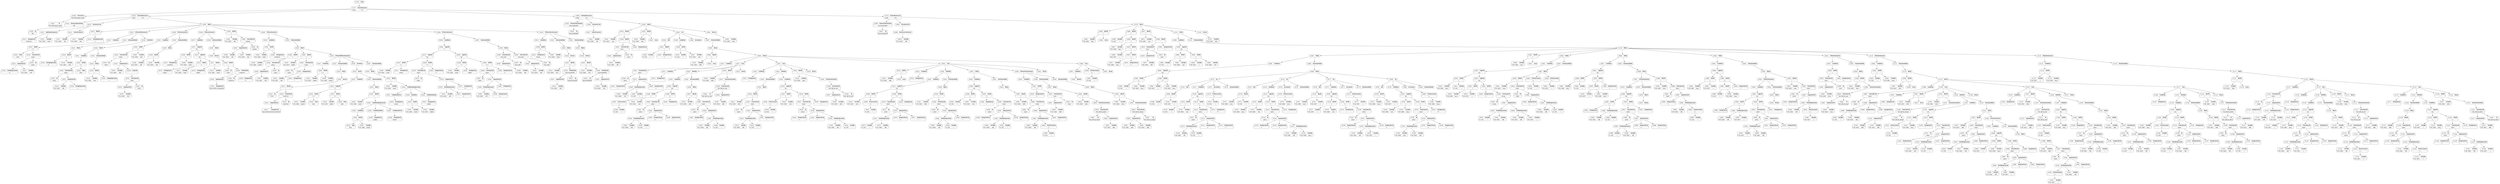 digraph ast {
node [shape=none];
150207 [label=<<TABLE border='1' cellspacing='0' cellpadding='10' style='rounded' ><TR><TD border='0'>150207</TD><TD border='0'><B>Id</B></TD></TR><HR/><TR><TD border='0' cellpadding='5' colspan='2'>Text_Diff_Engine_string</TD></TR></TABLE>>];
150210 [label=<<TABLE border='1' cellspacing='0' cellpadding='10' style='rounded' ><TR><TD border='0'>150210</TD><TD border='0'><B>ReturnValueMethod</B></TD></TR><HR/><TR><TD border='0' cellpadding='5' colspan='2'>diff</TD></TR></TABLE>>];
150210 -> 150209 [weight=2];
150211 [label=<<TABLE border='1' cellspacing='0' cellpadding='10' style='rounded' ><TR><TD border='0'>150211</TD><TD border='0'><B>Variable</B></TD></TR><HR/><TR><TD border='0' cellpadding='5'>(754, 3383)</TD><TD border='0' cellpadding='5'>diff</TD></TR></TABLE>>];
150208 [label=<<TABLE border='1' cellspacing='0' cellpadding='10' style='rounded' ><TR><TD border='0'>150208</TD><TD border='0'><B>ClassName</B></TD></TR><HR/><TR><TD border='0' cellpadding='5' colspan='2'>Text_Diff_Engine_string</TD></TR></TABLE>>];
150208 -> 150207 [weight=2];
150209 [label=<<TABLE border='1' cellspacing='0' cellpadding='10' style='rounded' ><TR><TD border='0'>150209</TD><TD border='0'><B>Id</B></TD></TR><HR/><TR><TD border='0' cellpadding='5' colspan='2'>diff</TD></TR></TABLE>>];
150214 [label=<<TABLE border='1' cellspacing='0' cellpadding='10' style='rounded' ><TR><TD border='0'>150214</TD><TD border='0'><B>StringLiteral</B></TD></TR><HR/><TR><TD border='0' cellpadding='5' colspan='2'>autodetect</TD></TR></TABLE>>];
150215 [label=<<TABLE border='1' cellspacing='0' cellpadding='10' style='rounded' ><TR><TD border='0'>150215</TD><TD border='0'><B>OptValueParameter</B></TD></TR></TABLE>>];
150215 -> 150213 [weight=2];
150215 -> 150214 [weight=2];
150212 [label=<<TABLE border='1' cellspacing='0' cellpadding='10' style='rounded' ><TR><TD border='0'>150212</TD><TD border='0'><B>ValueParameter</B></TD></TR></TABLE>>];
150212 -> 150211 [weight=2];
150213 [label=<<TABLE border='1' cellspacing='0' cellpadding='10' style='rounded' ><TR><TD border='0'>150213</TD><TD border='0'><B>Variable</B></TD></TR><HR/><TR><TD border='0' cellpadding='5'>(754, 3384)</TD><TD border='0' cellpadding='5'>mode</TD></TR></TABLE>>];
150218 [label=<<TABLE border='1' cellspacing='0' cellpadding='10' style='rounded' ><TR><TD border='0'>150218</TD><TD border='0'><B>BinOP</B></TD></TR><HR/><TR><TD border='0' cellpadding='5' colspan='2'>=</TD></TR></TABLE>>];
150218 -> 150217 [weight=2];
150218 -> 150219 [weight=2];
150219 [label=<<TABLE border='1' cellspacing='0' cellpadding='10' style='rounded' ><TR><TD border='0'>150219</TD><TD border='0'><B>StringExpression</B></TD></TR><HR/><TR><TD border='0' cellpadding='5' colspan='2'>n</TD></TR></TABLE>>];
150216 [label=<<TABLE border='1' cellspacing='0' cellpadding='10' style='rounded' ><TR><TD border='0'>150216</TD><TD border='0'><B>ParameterList</B></TD></TR></TABLE>>];
150216 -> 150212 [weight=2];
150216 -> 150215 [weight=2];
150217 [label=<<TABLE border='1' cellspacing='0' cellpadding='10' style='rounded' ><TR><TD border='0'>150217</TD><TD border='0'><B>Variable</B></TD></TR><HR/><TR><TD border='0' cellpadding='5'>(754, 3385)</TD><TD border='0' cellpadding='5'>lnbr</TD></TR></TABLE>>];
150222 [label=<<TABLE border='1' cellspacing='0' cellpadding='10' style='rounded' ><TR><TD border='0'>150222</TD><TD border='0'><B>StringExpression</B></TD></TR><HR/><TR><TD border='0' cellpadding='5' colspan='2'>rn</TD></TR></TABLE>>];
150223 [label=<<TABLE border='1' cellspacing='0' cellpadding='10' style='rounded' ><TR><TD border='0'>150223</TD><TD border='0'><B>ArgumentList</B></TD></TR></TABLE>>];
150223 -> 150221 [weight=2];
150223 -> 150222 [weight=2];
150220 [label=<<TABLE border='1' cellspacing='0' cellpadding='10' style='rounded' ><TR><TD border='0'>150220</TD><TD border='0'><B>Id</B></TD></TR><HR/><TR><TD border='0' cellpadding='5' colspan='2'>strpos</TD></TR></TABLE>>];
150221 [label=<<TABLE border='1' cellspacing='0' cellpadding='10' style='rounded' ><TR><TD border='0'>150221</TD><TD border='0'><B>Variable</B></TD></TR><HR/><TR><TD border='0' cellpadding='5'>(754, 3383)</TD><TD border='0' cellpadding='5'>diff</TD></TR></TABLE>>];
150226 [label=<<TABLE border='1' cellspacing='0' cellpadding='10' style='rounded' ><TR><TD border='0'>150226</TD><TD border='0'><B>False</B></TD></TR><HR/><TR><TD border='0' cellpadding='5' colspan='2'>false</TD></TR></TABLE>>];
150227 [label=<<TABLE border='1' cellspacing='0' cellpadding='10' style='rounded' ><TR><TD border='0'>150227</TD><TD border='0'><B>Condition</B></TD></TR></TABLE>>];
150227 -> 150225 [weight=2];
150224 [label=<<TABLE border='1' cellspacing='0' cellpadding='10' style='rounded' ><TR><TD border='0'>150224</TD><TD border='0'><B>FunctionCall</B></TD></TR><HR/><TR><TD border='0' cellpadding='5' colspan='2'>strpos</TD></TR></TABLE>>];
150224 -> 150220 [weight=2];
150224 -> 150223 [weight=2];
150225 [label=<<TABLE border='1' cellspacing='0' cellpadding='10' style='rounded' ><TR><TD border='0'>150225</TD><TD border='0'><B>RelOP</B></TD></TR><HR/><TR><TD border='0' cellpadding='5' colspan='2'>!==</TD></TR></TABLE>>];
150225 -> 150224 [weight=2];
150225 -> 150226 [weight=2];
150230 [label=<<TABLE border='1' cellspacing='0' cellpadding='10' style='rounded' ><TR><TD border='0'>150230</TD><TD border='0'><B>StringExpression</B></TD></TR><HR/><TR><TD border='0' cellpadding='5' colspan='2'>rn</TD></TR></TABLE>>];
150231 [label=<<TABLE border='1' cellspacing='0' cellpadding='10' style='rounded' ><TR><TD border='0'>150231</TD><TD border='0'><B>Block</B></TD></TR></TABLE>>];
150231 -> 150229 [weight=2];
150228 [label=<<TABLE border='1' cellspacing='0' cellpadding='10' style='rounded' ><TR><TD border='0'>150228</TD><TD border='0'><B>Variable</B></TD></TR><HR/><TR><TD border='0' cellpadding='5'>(754, 3385)</TD><TD border='0' cellpadding='5'>lnbr</TD></TR></TABLE>>];
150229 [label=<<TABLE border='1' cellspacing='0' cellpadding='10' style='rounded' ><TR><TD border='0'>150229</TD><TD border='0'><B>BinOP</B></TD></TR><HR/><TR><TD border='0' cellpadding='5' colspan='2'>=</TD></TR></TABLE>>];
150229 -> 150228 [weight=2];
150229 -> 150230 [weight=2];
150234 [label=<<TABLE border='1' cellspacing='0' cellpadding='10' style='rounded' ><TR><TD border='0'>150234</TD><TD border='0'><B>Id</B></TD></TR><HR/><TR><TD border='0' cellpadding='5' colspan='2'>strpos</TD></TR></TABLE>>];
150235 [label=<<TABLE border='1' cellspacing='0' cellpadding='10' style='rounded' ><TR><TD border='0'>150235</TD><TD border='0'><B>Variable</B></TD></TR><HR/><TR><TD border='0' cellpadding='5'>(754, 3383)</TD><TD border='0' cellpadding='5'>diff</TD></TR></TABLE>>];
150232 [label=<<TABLE border='1' cellspacing='0' cellpadding='10' style='rounded' ><TR><TD border='0'>150232</TD><TD border='0'><B>IfThenElifStatement</B></TD></TR></TABLE>>];
150232 -> 150227 [weight=2];
150232 -> 150233 [weight=2];
150232 -> 150248 [weight=2];
150233 [label=<<TABLE border='1' cellspacing='0' cellpadding='10' style='rounded' ><TR><TD border='0'>150233</TD><TD border='0'><B>StatementBody</B></TD></TR></TABLE>>];
150233 -> 150231 [weight=2];
150238 [label=<<TABLE border='1' cellspacing='0' cellpadding='10' style='rounded' ><TR><TD border='0'>150238</TD><TD border='0'><B>FunctionCall</B></TD></TR><HR/><TR><TD border='0' cellpadding='5' colspan='2'>strpos</TD></TR></TABLE>>];
150238 -> 150234 [weight=2];
150238 -> 150237 [weight=2];
150239 [label=<<TABLE border='1' cellspacing='0' cellpadding='10' style='rounded' ><TR><TD border='0'>150239</TD><TD border='0'><B>RelOP</B></TD></TR><HR/><TR><TD border='0' cellpadding='5' colspan='2'>!==</TD></TR></TABLE>>];
150239 -> 150238 [weight=2];
150239 -> 150240 [weight=2];
150236 [label=<<TABLE border='1' cellspacing='0' cellpadding='10' style='rounded' ><TR><TD border='0'>150236</TD><TD border='0'><B>StringExpression</B></TD></TR><HR/><TR><TD border='0' cellpadding='5' colspan='2'>r</TD></TR></TABLE>>];
150237 [label=<<TABLE border='1' cellspacing='0' cellpadding='10' style='rounded' ><TR><TD border='0'>150237</TD><TD border='0'><B>ArgumentList</B></TD></TR></TABLE>>];
150237 -> 150235 [weight=2];
150237 -> 150236 [weight=2];
150242 [label=<<TABLE border='1' cellspacing='0' cellpadding='10' style='rounded' ><TR><TD border='0'>150242</TD><TD border='0'><B>Variable</B></TD></TR><HR/><TR><TD border='0' cellpadding='5'>(754, 3385)</TD><TD border='0' cellpadding='5'>lnbr</TD></TR></TABLE>>];
150243 [label=<<TABLE border='1' cellspacing='0' cellpadding='10' style='rounded' ><TR><TD border='0'>150243</TD><TD border='0'><B>BinOP</B></TD></TR><HR/><TR><TD border='0' cellpadding='5' colspan='2'>=</TD></TR></TABLE>>];
150243 -> 150242 [weight=2];
150243 -> 150244 [weight=2];
150240 [label=<<TABLE border='1' cellspacing='0' cellpadding='10' style='rounded' ><TR><TD border='0'>150240</TD><TD border='0'><B>False</B></TD></TR><HR/><TR><TD border='0' cellpadding='5' colspan='2'>false</TD></TR></TABLE>>];
150241 [label=<<TABLE border='1' cellspacing='0' cellpadding='10' style='rounded' ><TR><TD border='0'>150241</TD><TD border='0'><B>Condition</B></TD></TR></TABLE>>];
150241 -> 150239 [weight=2];
150246 [label=<<TABLE border='1' cellspacing='0' cellpadding='10' style='rounded' ><TR><TD border='0'>150246</TD><TD border='0'><B>ElseIf</B></TD></TR></TABLE>>];
150246 -> 150241 [weight=2];
150246 -> 150247 [weight=2];
150247 [label=<<TABLE border='1' cellspacing='0' cellpadding='10' style='rounded' ><TR><TD border='0'>150247</TD><TD border='0'><B>StatementBody</B></TD></TR></TABLE>>];
150247 -> 150245 [weight=2];
150244 [label=<<TABLE border='1' cellspacing='0' cellpadding='10' style='rounded' ><TR><TD border='0'>150244</TD><TD border='0'><B>StringExpression</B></TD></TR><HR/><TR><TD border='0' cellpadding='5' colspan='2'>r</TD></TR></TABLE>>];
150245 [label=<<TABLE border='1' cellspacing='0' cellpadding='10' style='rounded' ><TR><TD border='0'>150245</TD><TD border='0'><B>Block</B></TD></TR></TABLE>>];
150245 -> 150243 [weight=2];
150250 [label=<<TABLE border='1' cellspacing='0' cellpadding='10' style='rounded' ><TR><TD border='0'>150250</TD><TD border='0'><B>Variable</B></TD></TR><HR/><TR><TD border='0' cellpadding='5'>(754, 3383)</TD><TD border='0' cellpadding='5'>diff</TD></TR></TABLE>>];
150248 [label=<<TABLE border='1' cellspacing='0' cellpadding='10' style='rounded' ><TR><TD border='0'>150248</TD><TD border='0'><B>ElseIfList</B></TD></TR></TABLE>>];
150248 -> 150246 [weight=2];
150249 [label=<<TABLE border='1' cellspacing='0' cellpadding='10' style='rounded' ><TR><TD border='0'>150249</TD><TD border='0'><B>Id</B></TD></TR><HR/><TR><TD border='0' cellpadding='5' colspan='2'>substr</TD></TR></TABLE>>];
150254 [label=<<TABLE border='1' cellspacing='0' cellpadding='10' style='rounded' ><TR><TD border='0'>150254</TD><TD border='0'><B>ArgumentList</B></TD></TR></TABLE>>];
150254 -> 150253 [weight=2];
150255 [label=<<TABLE border='1' cellspacing='0' cellpadding='10' style='rounded' ><TR><TD border='0'>150255</TD><TD border='0'><B>FunctionCall</B></TD></TR><HR/><TR><TD border='0' cellpadding='5' colspan='2'>strlen</TD></TR></TABLE>>];
150255 -> 150252 [weight=2];
150255 -> 150254 [weight=2];
150252 [label=<<TABLE border='1' cellspacing='0' cellpadding='10' style='rounded' ><TR><TD border='0'>150252</TD><TD border='0'><B>Id</B></TD></TR><HR/><TR><TD border='0' cellpadding='5' colspan='2'>strlen</TD></TR></TABLE>>];
150253 [label=<<TABLE border='1' cellspacing='0' cellpadding='10' style='rounded' ><TR><TD border='0'>150253</TD><TD border='0'><B>Variable</B></TD></TR><HR/><TR><TD border='0' cellpadding='5'>(754, 3385)</TD><TD border='0' cellpadding='5'>lnbr</TD></TR></TABLE>>];
150258 [label=<<TABLE border='1' cellspacing='0' cellpadding='10' style='rounded' ><TR><TD border='0'>150258</TD><TD border='0'><B>FunctionCall</B></TD></TR><HR/><TR><TD border='0' cellpadding='5' colspan='2'>substr</TD></TR></TABLE>>];
150258 -> 150249 [weight=2];
150258 -> 150257 [weight=2];
150259 [label=<<TABLE border='1' cellspacing='0' cellpadding='10' style='rounded' ><TR><TD border='0'>150259</TD><TD border='0'><B>RelOP</B></TD></TR><HR/><TR><TD border='0' cellpadding='5' colspan='2'>!=</TD></TR></TABLE>>];
150259 -> 150258 [weight=2];
150259 -> 150260 [weight=2];
150256 [label=<<TABLE border='1' cellspacing='0' cellpadding='10' style='rounded' ><TR><TD border='0'>150256</TD><TD border='0'><B>UnaryOP</B></TD></TR><HR/><TR><TD border='0' cellpadding='5' colspan='2'>-</TD></TR></TABLE>>];
150256 -> 150255 [weight=2];
150257 [label=<<TABLE border='1' cellspacing='0' cellpadding='10' style='rounded' ><TR><TD border='0'>150257</TD><TD border='0'><B>ArgumentList</B></TD></TR></TABLE>>];
150257 -> 150250 [weight=2];
150257 -> 150256 [weight=2];
150262 [label=<<TABLE border='1' cellspacing='0' cellpadding='10' style='rounded' ><TR><TD border='0'>150262</TD><TD border='0'><B>Variable</B></TD></TR><HR/><TR><TD border='0' cellpadding='5'>(754, 3383)</TD><TD border='0' cellpadding='5'>diff</TD></TR></TABLE>>];
150263 [label=<<TABLE border='1' cellspacing='0' cellpadding='10' style='rounded' ><TR><TD border='0'>150263</TD><TD border='0'><B>BinOP</B></TD></TR><HR/><TR><TD border='0' cellpadding='5' colspan='2'>.=</TD></TR></TABLE>>];
150263 -> 150262 [weight=2];
150263 -> 150264 [weight=2];
150260 [label=<<TABLE border='1' cellspacing='0' cellpadding='10' style='rounded' ><TR><TD border='0'>150260</TD><TD border='0'><B>Variable</B></TD></TR><HR/><TR><TD border='0' cellpadding='5'>(754, 3385)</TD><TD border='0' cellpadding='5'>lnbr</TD></TR></TABLE>>];
150261 [label=<<TABLE border='1' cellspacing='0' cellpadding='10' style='rounded' ><TR><TD border='0'>150261</TD><TD border='0'><B>Condition</B></TD></TR></TABLE>>];
150261 -> 150259 [weight=2];
150266 [label=<<TABLE border='1' cellspacing='0' cellpadding='10' style='rounded' ><TR><TD border='0'>150266</TD><TD border='0'><B>IfThenStatement</B></TD></TR></TABLE>>];
150266 -> 150261 [weight=2];
150266 -> 150267 [weight=2];
150267 [label=<<TABLE border='1' cellspacing='0' cellpadding='10' style='rounded' ><TR><TD border='0'>150267</TD><TD border='0'><B>StatementBody</B></TD></TR></TABLE>>];
150267 -> 150265 [weight=2];
150264 [label=<<TABLE border='1' cellspacing='0' cellpadding='10' style='rounded' ><TR><TD border='0'>150264</TD><TD border='0'><B>Variable</B></TD></TR><HR/><TR><TD border='0' cellpadding='5'>(754, 3385)</TD><TD border='0' cellpadding='5'>lnbr</TD></TR></TABLE>>];
150265 [label=<<TABLE border='1' cellspacing='0' cellpadding='10' style='rounded' ><TR><TD border='0'>150265</TD><TD border='0'><B>Block</B></TD></TR></TABLE>>];
150265 -> 150263 [weight=2];
150270 [label=<<TABLE border='1' cellspacing='0' cellpadding='10' style='rounded' ><TR><TD border='0'>150270</TD><TD border='0'><B>StringLiteral</B></TD></TR><HR/><TR><TD border='0' cellpadding='5' colspan='2'>autodetect</TD></TR></TABLE>>];
150271 [label=<<TABLE border='1' cellspacing='0' cellpadding='10' style='rounded' ><TR><TD border='0'>150271</TD><TD border='0'><B>LogicOP</B></TD></TR><HR/><TR><TD border='0' cellpadding='5' colspan='2'>&amp;&amp;</TD></TR></TABLE>>];
150271 -> 150269 [weight=2];
150271 -> 150275 [weight=2];
150268 [label=<<TABLE border='1' cellspacing='0' cellpadding='10' style='rounded' ><TR><TD border='0'>150268</TD><TD border='0'><B>Variable</B></TD></TR><HR/><TR><TD border='0' cellpadding='5'>(754, 3384)</TD><TD border='0' cellpadding='5'>mode</TD></TR></TABLE>>];
150269 [label=<<TABLE border='1' cellspacing='0' cellpadding='10' style='rounded' ><TR><TD border='0'>150269</TD><TD border='0'><B>RelOP</B></TD></TR><HR/><TR><TD border='0' cellpadding='5' colspan='2'>!=</TD></TR></TABLE>>];
150269 -> 150268 [weight=2];
150269 -> 150270 [weight=2];
150274 [label=<<TABLE border='1' cellspacing='0' cellpadding='10' style='rounded' ><TR><TD border='0'>150274</TD><TD border='0'><B>StringLiteral</B></TD></TR><HR/><TR><TD border='0' cellpadding='5' colspan='2'>context</TD></TR></TABLE>>];
150275 [label=<<TABLE border='1' cellspacing='0' cellpadding='10' style='rounded' ><TR><TD border='0'>150275</TD><TD border='0'><B>LogicOP</B></TD></TR><HR/><TR><TD border='0' cellpadding='5' colspan='2'>&amp;&amp;</TD></TR></TABLE>>];
150275 -> 150273 [weight=2];
150275 -> 150277 [weight=2];
150272 [label=<<TABLE border='1' cellspacing='0' cellpadding='10' style='rounded' ><TR><TD border='0'>150272</TD><TD border='0'><B>Variable</B></TD></TR><HR/><TR><TD border='0' cellpadding='5'>(754, 3384)</TD><TD border='0' cellpadding='5'>mode</TD></TR></TABLE>>];
150273 [label=<<TABLE border='1' cellspacing='0' cellpadding='10' style='rounded' ><TR><TD border='0'>150273</TD><TD border='0'><B>RelOP</B></TD></TR><HR/><TR><TD border='0' cellpadding='5' colspan='2'>!=</TD></TR></TABLE>>];
150273 -> 150272 [weight=2];
150273 -> 150274 [weight=2];
150278 [label=<<TABLE border='1' cellspacing='0' cellpadding='10' style='rounded' ><TR><TD border='0'>150278</TD><TD border='0'><B>StringLiteral</B></TD></TR><HR/><TR><TD border='0' cellpadding='5' colspan='2'>unified</TD></TR></TABLE>>];
150279 [label=<<TABLE border='1' cellspacing='0' cellpadding='10' style='rounded' ><TR><TD border='0'>150279</TD><TD border='0'><B>Condition</B></TD></TR></TABLE>>];
150279 -> 150271 [weight=2];
150276 [label=<<TABLE border='1' cellspacing='0' cellpadding='10' style='rounded' ><TR><TD border='0'>150276</TD><TD border='0'><B>Variable</B></TD></TR><HR/><TR><TD border='0' cellpadding='5'>(754, 3384)</TD><TD border='0' cellpadding='5'>mode</TD></TR></TABLE>>];
150277 [label=<<TABLE border='1' cellspacing='0' cellpadding='10' style='rounded' ><TR><TD border='0'>150277</TD><TD border='0'><B>RelOP</B></TD></TR><HR/><TR><TD border='0' cellpadding='5' colspan='2'>!=</TD></TR></TABLE>>];
150277 -> 150276 [weight=2];
150277 -> 150278 [weight=2];
150282 [label=<<TABLE border='1' cellspacing='0' cellpadding='10' style='rounded' ><TR><TD border='0'>150282</TD><TD border='0'><B>StringLiteral</B></TD></TR><HR/><TR><TD border='0' cellpadding='5' colspan='2'>Type of diff is unsupported</TD></TR></TABLE>>];
150283 [label=<<TABLE border='1' cellspacing='0' cellpadding='10' style='rounded' ><TR><TD border='0'>150283</TD><TD border='0'><B>ArgumentList</B></TD></TR></TABLE>>];
150283 -> 150282 [weight=2];
150280 [label=<<TABLE border='1' cellspacing='0' cellpadding='10' style='rounded' ><TR><TD border='0'>150280</TD><TD border='0'><B>Id</B></TD></TR><HR/><TR><TD border='0' cellpadding='5' colspan='2'>PEAR</TD></TR></TABLE>>];
150281 [label=<<TABLE border='1' cellspacing='0' cellpadding='10' style='rounded' ><TR><TD border='0'>150281</TD><TD border='0'><B>Id</B></TD></TR><HR/><TR><TD border='0' cellpadding='5' colspan='2'>raiseError</TD></TR></TABLE>>];
150286 [label=<<TABLE border='1' cellspacing='0' cellpadding='10' style='rounded' ><TR><TD border='0'>150286</TD><TD border='0'><B>Return</B></TD></TR></TABLE>>];
150286 -> 150285 [weight=2];
150287 [label=<<TABLE border='1' cellspacing='0' cellpadding='10' style='rounded' ><TR><TD border='0'>150287</TD><TD border='0'><B>Block</B></TD></TR></TABLE>>];
150287 -> 150286 [weight=2];
150284 [label=<<TABLE border='1' cellspacing='0' cellpadding='10' style='rounded' ><TR><TD border='0'>150284</TD><TD border='0'><B>MethodCall</B></TD></TR><HR/><TR><TD border='0' cellpadding='5' colspan='2'>raiseError</TD></TR></TABLE>>];
150284 -> 150281 [weight=2];
150284 -> 150283 [weight=2];
150285 [label=<<TABLE border='1' cellspacing='0' cellpadding='10' style='rounded' ><TR><TD border='0'>150285</TD><TD border='0'><B>BinOP</B></TD></TR><HR/><TR><TD border='0' cellpadding='5' colspan='2'>::</TD></TR></TABLE>>];
150285 -> 150280 [weight=2];
150285 -> 150284 [weight=2];
150290 [label=<<TABLE border='1' cellspacing='0' cellpadding='10' style='rounded' ><TR><TD border='0'>150290</TD><TD border='0'><B>Variable</B></TD></TR><HR/><TR><TD border='0' cellpadding='5'>(754, 3384)</TD><TD border='0' cellpadding='5'>mode</TD></TR></TABLE>>];
150291 [label=<<TABLE border='1' cellspacing='0' cellpadding='10' style='rounded' ><TR><TD border='0'>150291</TD><TD border='0'><B>RelOP</B></TD></TR><HR/><TR><TD border='0' cellpadding='5' colspan='2'>==</TD></TR></TABLE>>];
150291 -> 150290 [weight=2];
150291 -> 150292 [weight=2];
150288 [label=<<TABLE border='1' cellspacing='0' cellpadding='10' style='rounded' ><TR><TD border='0'>150288</TD><TD border='0'><B>IfThenStatement</B></TD></TR></TABLE>>];
150288 -> 150279 [weight=2];
150288 -> 150289 [weight=2];
150289 [label=<<TABLE border='1' cellspacing='0' cellpadding='10' style='rounded' ><TR><TD border='0'>150289</TD><TD border='0'><B>StatementBody</B></TD></TR></TABLE>>];
150289 -> 150287 [weight=2];
150294 [label=<<TABLE border='1' cellspacing='0' cellpadding='10' style='rounded' ><TR><TD border='0'>150294</TD><TD border='0'><B>Variable</B></TD></TR><HR/><TR><TD border='0' cellpadding='5'>(754, 3386)</TD><TD border='0' cellpadding='5'>context</TD></TR></TABLE>>];
150295 [label=<<TABLE border='1' cellspacing='0' cellpadding='10' style='rounded' ><TR><TD border='0'>150295</TD><TD border='0'><B>BinOP</B></TD></TR><HR/><TR><TD border='0' cellpadding='5' colspan='2'>=</TD></TR></TABLE>>];
150295 -> 150294 [weight=2];
150295 -> 150300 [weight=2];
150292 [label=<<TABLE border='1' cellspacing='0' cellpadding='10' style='rounded' ><TR><TD border='0'>150292</TD><TD border='0'><B>StringLiteral</B></TD></TR><HR/><TR><TD border='0' cellpadding='5' colspan='2'>autodetect</TD></TR></TABLE>>];
150293 [label=<<TABLE border='1' cellspacing='0' cellpadding='10' style='rounded' ><TR><TD border='0'>150293</TD><TD border='0'><B>Condition</B></TD></TR></TABLE>>];
150293 -> 150291 [weight=2];
150298 [label=<<TABLE border='1' cellspacing='0' cellpadding='10' style='rounded' ><TR><TD border='0'>150298</TD><TD border='0'><B>StringLiteral</B></TD></TR><HR/><TR><TD border='0' cellpadding='5' colspan='2'>***</TD></TR></TABLE>>];
150299 [label=<<TABLE border='1' cellspacing='0' cellpadding='10' style='rounded' ><TR><TD border='0'>150299</TD><TD border='0'><B>ArgumentList</B></TD></TR></TABLE>>];
150299 -> 150297 [weight=2];
150299 -> 150298 [weight=2];
150296 [label=<<TABLE border='1' cellspacing='0' cellpadding='10' style='rounded' ><TR><TD border='0'>150296</TD><TD border='0'><B>Id</B></TD></TR><HR/><TR><TD border='0' cellpadding='5' colspan='2'>strpos</TD></TR></TABLE>>];
150297 [label=<<TABLE border='1' cellspacing='0' cellpadding='10' style='rounded' ><TR><TD border='0'>150297</TD><TD border='0'><B>Variable</B></TD></TR><HR/><TR><TD border='0' cellpadding='5'>(754, 3383)</TD><TD border='0' cellpadding='5'>diff</TD></TR></TABLE>>];
150302 [label=<<TABLE border='1' cellspacing='0' cellpadding='10' style='rounded' ><TR><TD border='0'>150302</TD><TD border='0'><B>BinOP</B></TD></TR><HR/><TR><TD border='0' cellpadding='5' colspan='2'>=</TD></TR></TABLE>>];
150302 -> 150301 [weight=2];
150302 -> 150307 [weight=2];
150303 [label=<<TABLE border='1' cellspacing='0' cellpadding='10' style='rounded' ><TR><TD border='0'>150303</TD><TD border='0'><B>Id</B></TD></TR><HR/><TR><TD border='0' cellpadding='5' colspan='2'>strpos</TD></TR></TABLE>>];
150300 [label=<<TABLE border='1' cellspacing='0' cellpadding='10' style='rounded' ><TR><TD border='0'>150300</TD><TD border='0'><B>FunctionCall</B></TD></TR><HR/><TR><TD border='0' cellpadding='5' colspan='2'>strpos</TD></TR></TABLE>>];
150300 -> 150296 [weight=2];
150300 -> 150299 [weight=2];
150301 [label=<<TABLE border='1' cellspacing='0' cellpadding='10' style='rounded' ><TR><TD border='0'>150301</TD><TD border='0'><B>Variable</B></TD></TR><HR/><TR><TD border='0' cellpadding='5'>(754, 3387)</TD><TD border='0' cellpadding='5'>unified</TD></TR></TABLE>>];
150306 [label=<<TABLE border='1' cellspacing='0' cellpadding='10' style='rounded' ><TR><TD border='0'>150306</TD><TD border='0'><B>ArgumentList</B></TD></TR></TABLE>>];
150306 -> 150304 [weight=2];
150306 -> 150305 [weight=2];
150307 [label=<<TABLE border='1' cellspacing='0' cellpadding='10' style='rounded' ><TR><TD border='0'>150307</TD><TD border='0'><B>FunctionCall</B></TD></TR><HR/><TR><TD border='0' cellpadding='5' colspan='2'>strpos</TD></TR></TABLE>>];
150307 -> 150303 [weight=2];
150307 -> 150306 [weight=2];
150304 [label=<<TABLE border='1' cellspacing='0' cellpadding='10' style='rounded' ><TR><TD border='0'>150304</TD><TD border='0'><B>Variable</B></TD></TR><HR/><TR><TD border='0' cellpadding='5'>(754, 3383)</TD><TD border='0' cellpadding='5'>diff</TD></TR></TABLE>>];
150305 [label=<<TABLE border='1' cellspacing='0' cellpadding='10' style='rounded' ><TR><TD border='0'>150305</TD><TD border='0'><B>StringLiteral</B></TD></TR><HR/><TR><TD border='0' cellpadding='5' colspan='2'>---</TD></TR></TABLE>>];
150310 [label=<<TABLE border='1' cellspacing='0' cellpadding='10' style='rounded' ><TR><TD border='0'>150310</TD><TD border='0'><B>Variable</B></TD></TR><HR/><TR><TD border='0' cellpadding='5'>(754, 3387)</TD><TD border='0' cellpadding='5'>unified</TD></TR></TABLE>>];
150311 [label=<<TABLE border='1' cellspacing='0' cellpadding='10' style='rounded' ><TR><TD border='0'>150311</TD><TD border='0'><B>Condition</B></TD></TR></TABLE>>];
150311 -> 150309 [weight=2];
150308 [label=<<TABLE border='1' cellspacing='0' cellpadding='10' style='rounded' ><TR><TD border='0'>150308</TD><TD border='0'><B>Variable</B></TD></TR><HR/><TR><TD border='0' cellpadding='5'>(754, 3386)</TD><TD border='0' cellpadding='5'>context</TD></TR></TABLE>>];
150309 [label=<<TABLE border='1' cellspacing='0' cellpadding='10' style='rounded' ><TR><TD border='0'>150309</TD><TD border='0'><B>RelOP</B></TD></TR><HR/><TR><TD border='0' cellpadding='5' colspan='2'>===</TD></TR></TABLE>>];
150309 -> 150308 [weight=2];
150309 -> 150310 [weight=2];
150314 [label=<<TABLE border='1' cellspacing='0' cellpadding='10' style='rounded' ><TR><TD border='0'>150314</TD><TD border='0'><B>StringLiteral</B></TD></TR><HR/><TR><TD border='0' cellpadding='5' colspan='2'>Type of diff could not be detected</TD></TR></TABLE>>];
150315 [label=<<TABLE border='1' cellspacing='0' cellpadding='10' style='rounded' ><TR><TD border='0'>150315</TD><TD border='0'><B>ArgumentList</B></TD></TR></TABLE>>];
150315 -> 150314 [weight=2];
150312 [label=<<TABLE border='1' cellspacing='0' cellpadding='10' style='rounded' ><TR><TD border='0'>150312</TD><TD border='0'><B>Id</B></TD></TR><HR/><TR><TD border='0' cellpadding='5' colspan='2'>PEAR</TD></TR></TABLE>>];
150313 [label=<<TABLE border='1' cellspacing='0' cellpadding='10' style='rounded' ><TR><TD border='0'>150313</TD><TD border='0'><B>Id</B></TD></TR><HR/><TR><TD border='0' cellpadding='5' colspan='2'>raiseError</TD></TR></TABLE>>];
150318 [label=<<TABLE border='1' cellspacing='0' cellpadding='10' style='rounded' ><TR><TD border='0'>150318</TD><TD border='0'><B>Return</B></TD></TR></TABLE>>];
150318 -> 150317 [weight=2];
150319 [label=<<TABLE border='1' cellspacing='0' cellpadding='10' style='rounded' ><TR><TD border='0'>150319</TD><TD border='0'><B>Block</B></TD></TR></TABLE>>];
150319 -> 150318 [weight=2];
150316 [label=<<TABLE border='1' cellspacing='0' cellpadding='10' style='rounded' ><TR><TD border='0'>150316</TD><TD border='0'><B>MethodCall</B></TD></TR><HR/><TR><TD border='0' cellpadding='5' colspan='2'>raiseError</TD></TR></TABLE>>];
150316 -> 150313 [weight=2];
150316 -> 150315 [weight=2];
150317 [label=<<TABLE border='1' cellspacing='0' cellpadding='10' style='rounded' ><TR><TD border='0'>150317</TD><TD border='0'><B>BinOP</B></TD></TR><HR/><TR><TD border='0' cellpadding='5' colspan='2'>::</TD></TR></TABLE>>];
150317 -> 150312 [weight=2];
150317 -> 150316 [weight=2];
150322 [label=<<TABLE border='1' cellspacing='0' cellpadding='10' style='rounded' ><TR><TD border='0'>150322</TD><TD border='0'><B>Variable</B></TD></TR><HR/><TR><TD border='0' cellpadding='5'>(754, 3386)</TD><TD border='0' cellpadding='5'>context</TD></TR></TABLE>>];
150323 [label=<<TABLE border='1' cellspacing='0' cellpadding='10' style='rounded' ><TR><TD border='0'>150323</TD><TD border='0'><B>RelOP</B></TD></TR><HR/><TR><TD border='0' cellpadding='5' colspan='2'>===</TD></TR></TABLE>>];
150323 -> 150322 [weight=2];
150323 -> 150324 [weight=2];
150320 [label=<<TABLE border='1' cellspacing='0' cellpadding='10' style='rounded' ><TR><TD border='0'>150320</TD><TD border='0'><B>IfThenElifElseStatement</B></TD></TR></TABLE>>];
150320 -> 150311 [weight=2];
150320 -> 150321 [weight=2];
150320 -> 150358 [weight=2];
150320 -> 150357 [weight=2];
150321 [label=<<TABLE border='1' cellspacing='0' cellpadding='10' style='rounded' ><TR><TD border='0'>150321</TD><TD border='0'><B>StatementBody</B></TD></TR></TABLE>>];
150321 -> 150319 [weight=2];
150326 [label=<<TABLE border='1' cellspacing='0' cellpadding='10' style='rounded' ><TR><TD border='0'>150326</TD><TD border='0'><B>Variable</B></TD></TR><HR/><TR><TD border='0' cellpadding='5'>(754, 3387)</TD><TD border='0' cellpadding='5'>unified</TD></TR></TABLE>>];
150327 [label=<<TABLE border='1' cellspacing='0' cellpadding='10' style='rounded' ><TR><TD border='0'>150327</TD><TD border='0'><B>RelOP</B></TD></TR><HR/><TR><TD border='0' cellpadding='5' colspan='2'>===</TD></TR></TABLE>>];
150327 -> 150326 [weight=2];
150327 -> 150328 [weight=2];
150324 [label=<<TABLE border='1' cellspacing='0' cellpadding='10' style='rounded' ><TR><TD border='0'>150324</TD><TD border='0'><B>False</B></TD></TR><HR/><TR><TD border='0' cellpadding='5' colspan='2'>false</TD></TR></TABLE>>];
150325 [label=<<TABLE border='1' cellspacing='0' cellpadding='10' style='rounded' ><TR><TD border='0'>150325</TD><TD border='0'><B>LogicOP</B></TD></TR><HR/><TR><TD border='0' cellpadding='5' colspan='2'>||</TD></TR></TABLE>>];
150325 -> 150323 [weight=2];
150325 -> 150327 [weight=2];
150330 [label=<<TABLE border='1' cellspacing='0' cellpadding='10' style='rounded' ><TR><TD border='0'>150330</TD><TD border='0'><B>Variable</B></TD></TR><HR/><TR><TD border='0' cellpadding='5'>(754, 3384)</TD><TD border='0' cellpadding='5'>mode</TD></TR></TABLE>>];
150331 [label=<<TABLE border='1' cellspacing='0' cellpadding='10' style='rounded' ><TR><TD border='0'>150331</TD><TD border='0'><B>BinOP</B></TD></TR><HR/><TR><TD border='0' cellpadding='5' colspan='2'>=</TD></TR></TABLE>>];
150331 -> 150330 [weight=2];
150331 -> 150340 [weight=2];
150328 [label=<<TABLE border='1' cellspacing='0' cellpadding='10' style='rounded' ><TR><TD border='0'>150328</TD><TD border='0'><B>False</B></TD></TR><HR/><TR><TD border='0' cellpadding='5' colspan='2'>false</TD></TR></TABLE>>];
150329 [label=<<TABLE border='1' cellspacing='0' cellpadding='10' style='rounded' ><TR><TD border='0'>150329</TD><TD border='0'><B>Condition</B></TD></TR></TABLE>>];
150329 -> 150325 [weight=2];
150334 [label=<<TABLE border='1' cellspacing='0' cellpadding='10' style='rounded' ><TR><TD border='0'>150334</TD><TD border='0'><B>False</B></TD></TR><HR/><TR><TD border='0' cellpadding='5' colspan='2'>false</TD></TR></TABLE>>];
150335 [label=<<TABLE border='1' cellspacing='0' cellpadding='10' style='rounded' ><TR><TD border='0'>150335</TD><TD border='0'><B>Condition</B></TD></TR></TABLE>>];
150335 -> 150333 [weight=2];
150332 [label=<<TABLE border='1' cellspacing='0' cellpadding='10' style='rounded' ><TR><TD border='0'>150332</TD><TD border='0'><B>Variable</B></TD></TR><HR/><TR><TD border='0' cellpadding='5'>(754, 3386)</TD><TD border='0' cellpadding='5'>context</TD></TR></TABLE>>];
150333 [label=<<TABLE border='1' cellspacing='0' cellpadding='10' style='rounded' ><TR><TD border='0'>150333</TD><TD border='0'><B>RelOP</B></TD></TR><HR/><TR><TD border='0' cellpadding='5' colspan='2'>!==</TD></TR></TABLE>>];
150333 -> 150332 [weight=2];
150333 -> 150334 [weight=2];
150338 [label=<<TABLE border='1' cellspacing='0' cellpadding='10' style='rounded' ><TR><TD border='0'>150338</TD><TD border='0'><B>StringLiteral</B></TD></TR><HR/><TR><TD border='0' cellpadding='5' colspan='2'>unified</TD></TR></TABLE>>];
150339 [label=<<TABLE border='1' cellspacing='0' cellpadding='10' style='rounded' ><TR><TD border='0'>150339</TD><TD border='0'><B>ConditionalFalse</B></TD></TR></TABLE>>];
150339 -> 150338 [weight=2];
150336 [label=<<TABLE border='1' cellspacing='0' cellpadding='10' style='rounded' ><TR><TD border='0'>150336</TD><TD border='0'><B>StringLiteral</B></TD></TR><HR/><TR><TD border='0' cellpadding='5' colspan='2'>context</TD></TR></TABLE>>];
150337 [label=<<TABLE border='1' cellspacing='0' cellpadding='10' style='rounded' ><TR><TD border='0'>150337</TD><TD border='0'><B>ConditionalTrue</B></TD></TR></TABLE>>];
150337 -> 150336 [weight=2];
150342 [label=<<TABLE border='1' cellspacing='0' cellpadding='10' style='rounded' ><TR><TD border='0'>150342</TD><TD border='0'><B>ElseIf</B></TD></TR></TABLE>>];
150342 -> 150329 [weight=2];
150342 -> 150343 [weight=2];
150343 [label=<<TABLE border='1' cellspacing='0' cellpadding='10' style='rounded' ><TR><TD border='0'>150343</TD><TD border='0'><B>StatementBody</B></TD></TR></TABLE>>];
150343 -> 150341 [weight=2];
150340 [label=<<TABLE border='1' cellspacing='0' cellpadding='10' style='rounded' ><TR><TD border='0'>150340</TD><TD border='0'><B>ConditionalExpression</B></TD></TR></TABLE>>];
150340 -> 150335 [weight=2];
150340 -> 150337 [weight=2];
150340 -> 150339 [weight=2];
150341 [label=<<TABLE border='1' cellspacing='0' cellpadding='10' style='rounded' ><TR><TD border='0'>150341</TD><TD border='0'><B>Block</B></TD></TR></TABLE>>];
150341 -> 150331 [weight=2];
150346 [label=<<TABLE border='1' cellspacing='0' cellpadding='10' style='rounded' ><TR><TD border='0'>150346</TD><TD border='0'><B>Variable</B></TD></TR><HR/><TR><TD border='0' cellpadding='5'>(754, 3386)</TD><TD border='0' cellpadding='5'>context</TD></TR></TABLE>>];
150347 [label=<<TABLE border='1' cellspacing='0' cellpadding='10' style='rounded' ><TR><TD border='0'>150347</TD><TD border='0'><B>RelOP</B></TD></TR><HR/><TR><TD border='0' cellpadding='5' colspan='2'>&lt;</TD></TR></TABLE>>];
150347 -> 150346 [weight=2];
150347 -> 150348 [weight=2];
150344 [label=<<TABLE border='1' cellspacing='0' cellpadding='10' style='rounded' ><TR><TD border='0'>150344</TD><TD border='0'><B>Variable</B></TD></TR><HR/><TR><TD border='0' cellpadding='5'>(754, 3384)</TD><TD border='0' cellpadding='5'>mode</TD></TR></TABLE>>];
150345 [label=<<TABLE border='1' cellspacing='0' cellpadding='10' style='rounded' ><TR><TD border='0'>150345</TD><TD border='0'><B>BinOP</B></TD></TR><HR/><TR><TD border='0' cellpadding='5' colspan='2'>=</TD></TR></TABLE>>];
150345 -> 150344 [weight=2];
150345 -> 150354 [weight=2];
150350 [label=<<TABLE border='1' cellspacing='0' cellpadding='10' style='rounded' ><TR><TD border='0'>150350</TD><TD border='0'><B>StringLiteral</B></TD></TR><HR/><TR><TD border='0' cellpadding='5' colspan='2'>context</TD></TR></TABLE>>];
150351 [label=<<TABLE border='1' cellspacing='0' cellpadding='10' style='rounded' ><TR><TD border='0'>150351</TD><TD border='0'><B>ConditionalTrue</B></TD></TR></TABLE>>];
150351 -> 150350 [weight=2];
150348 [label=<<TABLE border='1' cellspacing='0' cellpadding='10' style='rounded' ><TR><TD border='0'>150348</TD><TD border='0'><B>Variable</B></TD></TR><HR/><TR><TD border='0' cellpadding='5'>(754, 3387)</TD><TD border='0' cellpadding='5'>unified</TD></TR></TABLE>>];
150349 [label=<<TABLE border='1' cellspacing='0' cellpadding='10' style='rounded' ><TR><TD border='0'>150349</TD><TD border='0'><B>Condition</B></TD></TR></TABLE>>];
150349 -> 150347 [weight=2];
150354 [label=<<TABLE border='1' cellspacing='0' cellpadding='10' style='rounded' ><TR><TD border='0'>150354</TD><TD border='0'><B>ConditionalExpression</B></TD></TR></TABLE>>];
150354 -> 150349 [weight=2];
150354 -> 150351 [weight=2];
150354 -> 150353 [weight=2];
150355 [label=<<TABLE border='1' cellspacing='0' cellpadding='10' style='rounded' ><TR><TD border='0'>150355</TD><TD border='0'><B>Block</B></TD></TR></TABLE>>];
150355 -> 150345 [weight=2];
150352 [label=<<TABLE border='1' cellspacing='0' cellpadding='10' style='rounded' ><TR><TD border='0'>150352</TD><TD border='0'><B>StringLiteral</B></TD></TR><HR/><TR><TD border='0' cellpadding='5' colspan='2'>unified</TD></TR></TABLE>>];
150353 [label=<<TABLE border='1' cellspacing='0' cellpadding='10' style='rounded' ><TR><TD border='0'>150353</TD><TD border='0'><B>ConditionalFalse</B></TD></TR></TABLE>>];
150353 -> 150352 [weight=2];
150358 [label=<<TABLE border='1' cellspacing='0' cellpadding='10' style='rounded' ><TR><TD border='0'>150358</TD><TD border='0'><B>ElseIfList</B></TD></TR></TABLE>>];
150358 -> 150342 [weight=2];
150359 [label=<<TABLE border='1' cellspacing='0' cellpadding='10' style='rounded' ><TR><TD border='0'>150359</TD><TD border='0'><B>Block</B></TD></TR></TABLE>>];
150359 -> 150295 [weight=2];
150359 -> 150302 [weight=2];
150359 -> 150320 [weight=2];
150357 [label=<<TABLE border='1' cellspacing='0' cellpadding='10' style='rounded' ><TR><TD border='0'>150357</TD><TD border='0'><B>StatementBody</B></TD></TR></TABLE>>];
150357 -> 150355 [weight=2];
150362 [label=<<TABLE border='1' cellspacing='0' cellpadding='10' style='rounded' ><TR><TD border='0'>150362</TD><TD border='0'><B>Variable</B></TD></TR><HR/><TR><TD border='0' cellpadding='5'>(754, 3383)</TD><TD border='0' cellpadding='5'>diff</TD></TR></TABLE>>];
150363 [label=<<TABLE border='1' cellspacing='0' cellpadding='10' style='rounded' ><TR><TD border='0'>150363</TD><TD border='0'><B>BinOP</B></TD></TR><HR/><TR><TD border='0' cellpadding='5' colspan='2'>=</TD></TR></TABLE>>];
150363 -> 150362 [weight=2];
150363 -> 150368 [weight=2];
150360 [label=<<TABLE border='1' cellspacing='0' cellpadding='10' style='rounded' ><TR><TD border='0'>150360</TD><TD border='0'><B>IfThenStatement</B></TD></TR></TABLE>>];
150360 -> 150293 [weight=2];
150360 -> 150361 [weight=2];
150361 [label=<<TABLE border='1' cellspacing='0' cellpadding='10' style='rounded' ><TR><TD border='0'>150361</TD><TD border='0'><B>StatementBody</B></TD></TR></TABLE>>];
150361 -> 150359 [weight=2];
150366 [label=<<TABLE border='1' cellspacing='0' cellpadding='10' style='rounded' ><TR><TD border='0'>150366</TD><TD border='0'><B>Variable</B></TD></TR><HR/><TR><TD border='0' cellpadding='5'>(754, 3383)</TD><TD border='0' cellpadding='5'>diff</TD></TR></TABLE>>];
150367 [label=<<TABLE border='1' cellspacing='0' cellpadding='10' style='rounded' ><TR><TD border='0'>150367</TD><TD border='0'><B>ArgumentList</B></TD></TR></TABLE>>];
150367 -> 150365 [weight=2];
150367 -> 150366 [weight=2];
150364 [label=<<TABLE border='1' cellspacing='0' cellpadding='10' style='rounded' ><TR><TD border='0'>150364</TD><TD border='0'><B>Id</B></TD></TR><HR/><TR><TD border='0' cellpadding='5' colspan='2'>explode</TD></TR></TABLE>>];
150365 [label=<<TABLE border='1' cellspacing='0' cellpadding='10' style='rounded' ><TR><TD border='0'>150365</TD><TD border='0'><B>Variable</B></TD></TR><HR/><TR><TD border='0' cellpadding='5'>(754, 3385)</TD><TD border='0' cellpadding='5'>lnbr</TD></TR></TABLE>>];
150370 [label=<<TABLE border='1' cellspacing='0' cellpadding='10' style='rounded' ><TR><TD border='0'>150370</TD><TD border='0'><B>RelOP</B></TD></TR><HR/><TR><TD border='0' cellpadding='5' colspan='2'>==</TD></TR></TABLE>>];
150370 -> 150369 [weight=2];
150370 -> 150371 [weight=2];
150371 [label=<<TABLE border='1' cellspacing='0' cellpadding='10' style='rounded' ><TR><TD border='0'>150371</TD><TD border='0'><B>StringLiteral</B></TD></TR><HR/><TR><TD border='0' cellpadding='5' colspan='2'>context</TD></TR></TABLE>>];
150368 [label=<<TABLE border='1' cellspacing='0' cellpadding='10' style='rounded' ><TR><TD border='0'>150368</TD><TD border='0'><B>FunctionCall</B></TD></TR><HR/><TR><TD border='0' cellpadding='5' colspan='2'>explode</TD></TR></TABLE>>];
150368 -> 150364 [weight=2];
150368 -> 150367 [weight=2];
150369 [label=<<TABLE border='1' cellspacing='0' cellpadding='10' style='rounded' ><TR><TD border='0'>150369</TD><TD border='0'><B>Variable</B></TD></TR><HR/><TR><TD border='0' cellpadding='5'>(754, 3384)</TD><TD border='0' cellpadding='5'>mode</TD></TR></TABLE>>];
150374 [label=<<TABLE border='1' cellspacing='0' cellpadding='10' style='rounded' ><TR><TD border='0'>150374</TD><TD border='0'><B>Variable</B></TD></TR><HR/><TR><TD border='0' cellpadding='5'>(754, 3383)</TD><TD border='0' cellpadding='5'>diff</TD></TR></TABLE>>];
150375 [label=<<TABLE border='1' cellspacing='0' cellpadding='10' style='rounded' ><TR><TD border='0'>150375</TD><TD border='0'><B>IntegerLiteral</B></TD></TR><HR/><TR><TD border='0' cellpadding='5' colspan='2'>0</TD></TR></TABLE>>];
150372 [label=<<TABLE border='1' cellspacing='0' cellpadding='10' style='rounded' ><TR><TD border='0'>150372</TD><TD border='0'><B>LogicOP</B></TD></TR><HR/><TR><TD border='0' cellpadding='5' colspan='2'>&amp;&amp;</TD></TR></TABLE>>];
150372 -> 150370 [weight=2];
150372 -> 150380 [weight=2];
150373 [label=<<TABLE border='1' cellspacing='0' cellpadding='10' style='rounded' ><TR><TD border='0'>150373</TD><TD border='0'><B>Id</B></TD></TR><HR/><TR><TD border='0' cellpadding='5' colspan='2'>strpos</TD></TR></TABLE>>];
150378 [label=<<TABLE border='1' cellspacing='0' cellpadding='10' style='rounded' ><TR><TD border='0'>150378</TD><TD border='0'><B>ArgumentList</B></TD></TR></TABLE>>];
150378 -> 150376 [weight=2];
150378 -> 150377 [weight=2];
150379 [label=<<TABLE border='1' cellspacing='0' cellpadding='10' style='rounded' ><TR><TD border='0'>150379</TD><TD border='0'><B>FunctionCall</B></TD></TR><HR/><TR><TD border='0' cellpadding='5' colspan='2'>strpos</TD></TR></TABLE>>];
150379 -> 150373 [weight=2];
150379 -> 150378 [weight=2];
150376 [label=<<TABLE border='1' cellspacing='0' cellpadding='10' style='rounded' ><TR><TD border='0'>150376</TD><TD border='0'><B>PostfixExpression</B></TD></TR></TABLE>>];
150376 -> 150374 [weight=2];
150376 -> 150375 [weight=2];
150377 [label=<<TABLE border='1' cellspacing='0' cellpadding='10' style='rounded' ><TR><TD border='0'>150377</TD><TD border='0'><B>StringLiteral</B></TD></TR><HR/><TR><TD border='0' cellpadding='5' colspan='2'>***</TD></TR></TABLE>>];
150382 [label=<<TABLE border='1' cellspacing='0' cellpadding='10' style='rounded' ><TR><TD border='0'>150382</TD><TD border='0'><B>LogicOP</B></TD></TR><HR/><TR><TD border='0' cellpadding='5' colspan='2'>||</TD></TR></TABLE>>];
150382 -> 150372 [weight=2];
150382 -> 150386 [weight=2];
150383 [label=<<TABLE border='1' cellspacing='0' cellpadding='10' style='rounded' ><TR><TD border='0'>150383</TD><TD border='0'><B>Variable</B></TD></TR><HR/><TR><TD border='0' cellpadding='5'>(754, 3384)</TD><TD border='0' cellpadding='5'>mode</TD></TR></TABLE>>];
150380 [label=<<TABLE border='1' cellspacing='0' cellpadding='10' style='rounded' ><TR><TD border='0'>150380</TD><TD border='0'><B>RelOP</B></TD></TR><HR/><TR><TD border='0' cellpadding='5' colspan='2'>===</TD></TR></TABLE>>];
150380 -> 150379 [weight=2];
150380 -> 150381 [weight=2];
150381 [label=<<TABLE border='1' cellspacing='0' cellpadding='10' style='rounded' ><TR><TD border='0'>150381</TD><TD border='0'><B>IntegerLiteral</B></TD></TR><HR/><TR><TD border='0' cellpadding='5' colspan='2'>0</TD></TR></TABLE>>];
150386 [label=<<TABLE border='1' cellspacing='0' cellpadding='10' style='rounded' ><TR><TD border='0'>150386</TD><TD border='0'><B>LogicOP</B></TD></TR><HR/><TR><TD border='0' cellpadding='5' colspan='2'>&amp;&amp;</TD></TR></TABLE>>];
150386 -> 150384 [weight=2];
150386 -> 150394 [weight=2];
150387 [label=<<TABLE border='1' cellspacing='0' cellpadding='10' style='rounded' ><TR><TD border='0'>150387</TD><TD border='0'><B>Id</B></TD></TR><HR/><TR><TD border='0' cellpadding='5' colspan='2'>strpos</TD></TR></TABLE>>];
150384 [label=<<TABLE border='1' cellspacing='0' cellpadding='10' style='rounded' ><TR><TD border='0'>150384</TD><TD border='0'><B>RelOP</B></TD></TR><HR/><TR><TD border='0' cellpadding='5' colspan='2'>==</TD></TR></TABLE>>];
150384 -> 150383 [weight=2];
150384 -> 150385 [weight=2];
150385 [label=<<TABLE border='1' cellspacing='0' cellpadding='10' style='rounded' ><TR><TD border='0'>150385</TD><TD border='0'><B>StringLiteral</B></TD></TR><HR/><TR><TD border='0' cellpadding='5' colspan='2'>unified</TD></TR></TABLE>>];
150390 [label=<<TABLE border='1' cellspacing='0' cellpadding='10' style='rounded' ><TR><TD border='0'>150390</TD><TD border='0'><B>PostfixExpression</B></TD></TR></TABLE>>];
150390 -> 150388 [weight=2];
150390 -> 150389 [weight=2];
150391 [label=<<TABLE border='1' cellspacing='0' cellpadding='10' style='rounded' ><TR><TD border='0'>150391</TD><TD border='0'><B>StringLiteral</B></TD></TR><HR/><TR><TD border='0' cellpadding='5' colspan='2'>---</TD></TR></TABLE>>];
150388 [label=<<TABLE border='1' cellspacing='0' cellpadding='10' style='rounded' ><TR><TD border='0'>150388</TD><TD border='0'><B>Variable</B></TD></TR><HR/><TR><TD border='0' cellpadding='5'>(754, 3383)</TD><TD border='0' cellpadding='5'>diff</TD></TR></TABLE>>];
150389 [label=<<TABLE border='1' cellspacing='0' cellpadding='10' style='rounded' ><TR><TD border='0'>150389</TD><TD border='0'><B>IntegerLiteral</B></TD></TR><HR/><TR><TD border='0' cellpadding='5' colspan='2'>0</TD></TR></TABLE>>];
150394 [label=<<TABLE border='1' cellspacing='0' cellpadding='10' style='rounded' ><TR><TD border='0'>150394</TD><TD border='0'><B>RelOP</B></TD></TR><HR/><TR><TD border='0' cellpadding='5' colspan='2'>===</TD></TR></TABLE>>];
150394 -> 150393 [weight=2];
150394 -> 150395 [weight=2];
150395 [label=<<TABLE border='1' cellspacing='0' cellpadding='10' style='rounded' ><TR><TD border='0'>150395</TD><TD border='0'><B>IntegerLiteral</B></TD></TR><HR/><TR><TD border='0' cellpadding='5' colspan='2'>0</TD></TR></TABLE>>];
150392 [label=<<TABLE border='1' cellspacing='0' cellpadding='10' style='rounded' ><TR><TD border='0'>150392</TD><TD border='0'><B>ArgumentList</B></TD></TR></TABLE>>];
150392 -> 150390 [weight=2];
150392 -> 150391 [weight=2];
150393 [label=<<TABLE border='1' cellspacing='0' cellpadding='10' style='rounded' ><TR><TD border='0'>150393</TD><TD border='0'><B>FunctionCall</B></TD></TR><HR/><TR><TD border='0' cellpadding='5' colspan='2'>strpos</TD></TR></TABLE>>];
150393 -> 150387 [weight=2];
150393 -> 150392 [weight=2];
150398 [label=<<TABLE border='1' cellspacing='0' cellpadding='10' style='rounded' ><TR><TD border='0'>150398</TD><TD border='0'><B>Variable</B></TD></TR><HR/><TR><TD border='0' cellpadding='5'>(754, 3383)</TD><TD border='0' cellpadding='5'>diff</TD></TR></TABLE>>];
150399 [label=<<TABLE border='1' cellspacing='0' cellpadding='10' style='rounded' ><TR><TD border='0'>150399</TD><TD border='0'><B>ArgumentList</B></TD></TR></TABLE>>];
150399 -> 150398 [weight=2];
150396 [label=<<TABLE border='1' cellspacing='0' cellpadding='10' style='rounded' ><TR><TD border='0'>150396</TD><TD border='0'><B>Condition</B></TD></TR></TABLE>>];
150396 -> 150382 [weight=2];
150397 [label=<<TABLE border='1' cellspacing='0' cellpadding='10' style='rounded' ><TR><TD border='0'>150397</TD><TD border='0'><B>Id</B></TD></TR><HR/><TR><TD border='0' cellpadding='5' colspan='2'>array_shift</TD></TR></TABLE>>];
150402 [label=<<TABLE border='1' cellspacing='0' cellpadding='10' style='rounded' ><TR><TD border='0'>150402</TD><TD border='0'><B>Variable</B></TD></TR><HR/><TR><TD border='0' cellpadding='5'>(754, 3383)</TD><TD border='0' cellpadding='5'>diff</TD></TR></TABLE>>];
150403 [label=<<TABLE border='1' cellspacing='0' cellpadding='10' style='rounded' ><TR><TD border='0'>150403</TD><TD border='0'><B>ArgumentList</B></TD></TR></TABLE>>];
150403 -> 150402 [weight=2];
150400 [label=<<TABLE border='1' cellspacing='0' cellpadding='10' style='rounded' ><TR><TD border='0'>150400</TD><TD border='0'><B>FunctionCall</B></TD></TR><HR/><TR><TD border='0' cellpadding='5' colspan='2'>array_shift</TD></TR></TABLE>>];
150400 -> 150397 [weight=2];
150400 -> 150399 [weight=2];
150401 [label=<<TABLE border='1' cellspacing='0' cellpadding='10' style='rounded' ><TR><TD border='0'>150401</TD><TD border='0'><B>Id</B></TD></TR><HR/><TR><TD border='0' cellpadding='5' colspan='2'>array_shift</TD></TR></TABLE>>];
150406 [label=<<TABLE border='1' cellspacing='0' cellpadding='10' style='rounded' ><TR><TD border='0'>150406</TD><TD border='0'><B>IfThenStatement</B></TD></TR></TABLE>>];
150406 -> 150396 [weight=2];
150406 -> 150407 [weight=2];
150407 [label=<<TABLE border='1' cellspacing='0' cellpadding='10' style='rounded' ><TR><TD border='0'>150407</TD><TD border='0'><B>StatementBody</B></TD></TR></TABLE>>];
150407 -> 150405 [weight=2];
150404 [label=<<TABLE border='1' cellspacing='0' cellpadding='10' style='rounded' ><TR><TD border='0'>150404</TD><TD border='0'><B>FunctionCall</B></TD></TR><HR/><TR><TD border='0' cellpadding='5' colspan='2'>array_shift</TD></TR></TABLE>>];
150404 -> 150401 [weight=2];
150404 -> 150403 [weight=2];
150405 [label=<<TABLE border='1' cellspacing='0' cellpadding='10' style='rounded' ><TR><TD border='0'>150405</TD><TD border='0'><B>Block</B></TD></TR></TABLE>>];
150405 -> 150400 [weight=2];
150405 -> 150404 [weight=2];
150410 [label=<<TABLE border='1' cellspacing='0' cellpadding='10' style='rounded' ><TR><TD border='0'>150410</TD><TD border='0'><B>StringLiteral</B></TD></TR><HR/><TR><TD border='0' cellpadding='5' colspan='2'>context</TD></TR></TABLE>>];
150411 [label=<<TABLE border='1' cellspacing='0' cellpadding='10' style='rounded' ><TR><TD border='0'>150411</TD><TD border='0'><B>Condition</B></TD></TR></TABLE>>];
150411 -> 150409 [weight=2];
150408 [label=<<TABLE border='1' cellspacing='0' cellpadding='10' style='rounded' ><TR><TD border='0'>150408</TD><TD border='0'><B>Variable</B></TD></TR><HR/><TR><TD border='0' cellpadding='5'>(754, 3384)</TD><TD border='0' cellpadding='5'>mode</TD></TR></TABLE>>];
150409 [label=<<TABLE border='1' cellspacing='0' cellpadding='10' style='rounded' ><TR><TD border='0'>150409</TD><TD border='0'><B>RelOP</B></TD></TR><HR/><TR><TD border='0' cellpadding='5' colspan='2'>==</TD></TR></TABLE>>];
150409 -> 150408 [weight=2];
150409 -> 150410 [weight=2];
150414 [label=<<TABLE border='1' cellspacing='0' cellpadding='10' style='rounded' ><TR><TD border='0'>150414</TD><TD border='0'><B>Variable</B></TD></TR><HR/><TR><TD border='0' cellpadding='5'>(754, 3383)</TD><TD border='0' cellpadding='5'>diff</TD></TR></TABLE>>];
150415 [label=<<TABLE border='1' cellspacing='0' cellpadding='10' style='rounded' ><TR><TD border='0'>150415</TD><TD border='0'><B>ArgumentList</B></TD></TR></TABLE>>];
150415 -> 150414 [weight=2];
150412 [label=<<TABLE border='1' cellspacing='0' cellpadding='10' style='rounded' ><TR><TD border='0'>150412</TD><TD border='0'><B>Variable</B></TD></TR><HR/><TR><TD border='0' cellpadding='5'>(754, 3388)</TD><TD border='0' cellpadding='5'>this</TD></TR></TABLE>>];
150413 [label=<<TABLE border='1' cellspacing='0' cellpadding='10' style='rounded' ><TR><TD border='0'>150413</TD><TD border='0'><B>Id</B></TD></TR><HR/><TR><TD border='0' cellpadding='5' colspan='2'>parseContextDiff</TD></TR></TABLE>>];
150418 [label=<<TABLE border='1' cellspacing='0' cellpadding='10' style='rounded' ><TR><TD border='0'>150418</TD><TD border='0'><B>Return</B></TD></TR></TABLE>>];
150418 -> 150417 [weight=2];
150419 [label=<<TABLE border='1' cellspacing='0' cellpadding='10' style='rounded' ><TR><TD border='0'>150419</TD><TD border='0'><B>Block</B></TD></TR></TABLE>>];
150419 -> 150418 [weight=2];
150416 [label=<<TABLE border='1' cellspacing='0' cellpadding='10' style='rounded' ><TR><TD border='0'>150416</TD><TD border='0'><B>MethodCall</B></TD></TR><HR/><TR><TD border='0' cellpadding='5' colspan='2'>parseContextDiff</TD></TR></TABLE>>];
150416 -> 150413 [weight=2];
150416 -> 150415 [weight=2];
150417 [label=<<TABLE border='1' cellspacing='0' cellpadding='10' style='rounded' ><TR><TD border='0'>150417</TD><TD border='0'><B>BinOP</B></TD></TR><HR/><TR><TD border='0' cellpadding='5' colspan='2'>-&gt;</TD></TR></TABLE>>];
150417 -> 150412 [weight=2];
150417 -> 150416 [weight=2];
150422 [label=<<TABLE border='1' cellspacing='0' cellpadding='10' style='rounded' ><TR><TD border='0'>150422</TD><TD border='0'><B>Variable</B></TD></TR><HR/><TR><TD border='0' cellpadding='5'>(754, 3388)</TD><TD border='0' cellpadding='5'>this</TD></TR></TABLE>>];
150423 [label=<<TABLE border='1' cellspacing='0' cellpadding='10' style='rounded' ><TR><TD border='0'>150423</TD><TD border='0'><B>Id</B></TD></TR><HR/><TR><TD border='0' cellpadding='5' colspan='2'>parseUnifiedDiff</TD></TR></TABLE>>];
150420 [label=<<TABLE border='1' cellspacing='0' cellpadding='10' style='rounded' ><TR><TD border='0'>150420</TD><TD border='0'><B>IfThenElseStatement</B></TD></TR></TABLE>>];
150420 -> 150411 [weight=2];
150420 -> 150421 [weight=2];
150420 -> 150431 [weight=2];
150421 [label=<<TABLE border='1' cellspacing='0' cellpadding='10' style='rounded' ><TR><TD border='0'>150421</TD><TD border='0'><B>StatementBody</B></TD></TR></TABLE>>];
150421 -> 150419 [weight=2];
150426 [label=<<TABLE border='1' cellspacing='0' cellpadding='10' style='rounded' ><TR><TD border='0'>150426</TD><TD border='0'><B>MethodCall</B></TD></TR><HR/><TR><TD border='0' cellpadding='5' colspan='2'>parseUnifiedDiff</TD></TR></TABLE>>];
150426 -> 150423 [weight=2];
150426 -> 150425 [weight=2];
150427 [label=<<TABLE border='1' cellspacing='0' cellpadding='10' style='rounded' ><TR><TD border='0'>150427</TD><TD border='0'><B>BinOP</B></TD></TR><HR/><TR><TD border='0' cellpadding='5' colspan='2'>-&gt;</TD></TR></TABLE>>];
150427 -> 150422 [weight=2];
150427 -> 150426 [weight=2];
150424 [label=<<TABLE border='1' cellspacing='0' cellpadding='10' style='rounded' ><TR><TD border='0'>150424</TD><TD border='0'><B>Variable</B></TD></TR><HR/><TR><TD border='0' cellpadding='5'>(754, 3383)</TD><TD border='0' cellpadding='5'>diff</TD></TR></TABLE>>];
150425 [label=<<TABLE border='1' cellspacing='0' cellpadding='10' style='rounded' ><TR><TD border='0'>150425</TD><TD border='0'><B>ArgumentList</B></TD></TR></TABLE>>];
150425 -> 150424 [weight=2];
150431 [label=<<TABLE border='1' cellspacing='0' cellpadding='10' style='rounded' ><TR><TD border='0'>150431</TD><TD border='0'><B>StatementBody</B></TD></TR></TABLE>>];
150431 -> 150429 [weight=2];
150428 [label=<<TABLE border='1' cellspacing='0' cellpadding='10' style='rounded' ><TR><TD border='0'>150428</TD><TD border='0'><B>Return</B></TD></TR></TABLE>>];
150428 -> 150427 [weight=2];
150429 [label=<<TABLE border='1' cellspacing='0' cellpadding='10' style='rounded' ><TR><TD border='0'>150429</TD><TD border='0'><B>Block</B></TD></TR></TABLE>>];
150429 -> 150428 [weight=2];
150434 [label=<<TABLE border='1' cellspacing='0' cellpadding='10' style='rounded' ><TR><TD border='0'>150434</TD><TD border='0'><B>Id</B></TD></TR><HR/><TR><TD border='0' cellpadding='5' colspan='2'>parseUnifiedDiff</TD></TR></TABLE>>];
150435 [label=<<TABLE border='1' cellspacing='0' cellpadding='10' style='rounded' ><TR><TD border='0'>150435</TD><TD border='0'><B>ReturnValueMethod</B></TD></TR><HR/><TR><TD border='0' cellpadding='5' colspan='2'>parseUnifiedDiff</TD></TR></TABLE>>];
150435 -> 150434 [weight=2];
150432 [label=<<TABLE border='1' cellspacing='0' cellpadding='10' style='rounded' ><TR><TD border='0'>150432</TD><TD border='0'><B>Block</B></TD></TR></TABLE>>];
150432 -> 150218 [weight=2];
150432 -> 150232 [weight=2];
150432 -> 150266 [weight=2];
150432 -> 150288 [weight=2];
150432 -> 150360 [weight=2];
150432 -> 150363 [weight=2];
150432 -> 150406 [weight=2];
150432 -> 150420 [weight=2];
150433 [label=<<TABLE border='1' cellspacing='0' cellpadding='10' style='rounded' ><TR><TD border='0'>150433</TD><TD border='0'><B>MethodStatement</B></TD></TR><HR/><TR><TD border='0' cellpadding='5'>Scope</TD><TD border='0' cellpadding='5'>754</TD></TR></TABLE>>];
150433 -> 150210 [weight=2];
150433 -> 150216 [weight=2];
150433 -> 150432 [weight=2];
150438 [label=<<TABLE border='1' cellspacing='0' cellpadding='10' style='rounded' ><TR><TD border='0'>150438</TD><TD border='0'><B>ParameterList</B></TD></TR></TABLE>>];
150438 -> 150437 [weight=2];
150439 [label=<<TABLE border='1' cellspacing='0' cellpadding='10' style='rounded' ><TR><TD border='0'>150439</TD><TD border='0'><B>Variable</B></TD></TR><HR/><TR><TD border='0' cellpadding='5'>(755, 3390)</TD><TD border='0' cellpadding='5'>edits</TD></TR></TABLE>>];
150436 [label=<<TABLE border='1' cellspacing='0' cellpadding='10' style='rounded' ><TR><TD border='0'>150436</TD><TD border='0'><B>Variable</B></TD></TR><HR/><TR><TD border='0' cellpadding='5'>(755, 3389)</TD><TD border='0' cellpadding='5'>diff</TD></TR></TABLE>>];
150437 [label=<<TABLE border='1' cellspacing='0' cellpadding='10' style='rounded' ><TR><TD border='0'>150437</TD><TD border='0'><B>ValueParameter</B></TD></TR></TABLE>>];
150437 -> 150436 [weight=2];
150442 [label=<<TABLE border='1' cellspacing='0' cellpadding='10' style='rounded' ><TR><TD border='0'>150442</TD><TD border='0'><B>Variable</B></TD></TR><HR/><TR><TD border='0' cellpadding='5'>(755, 3391)</TD><TD border='0' cellpadding='5'>end</TD></TR></TABLE>>];
150443 [label=<<TABLE border='1' cellspacing='0' cellpadding='10' style='rounded' ><TR><TD border='0'>150443</TD><TD border='0'><B>BinOP</B></TD></TR><HR/><TR><TD border='0' cellpadding='5' colspan='2'>=</TD></TR></TABLE>>];
150443 -> 150442 [weight=2];
150443 -> 150448 [weight=2];
150440 [label=<<TABLE border='1' cellspacing='0' cellpadding='10' style='rounded' ><TR><TD border='0'>150440</TD><TD border='0'><B>BinOP</B></TD></TR><HR/><TR><TD border='0' cellpadding='5' colspan='2'>=</TD></TR></TABLE>>];
150440 -> 150439 [weight=2];
150440 -> 150441 [weight=2];
150441 [label=<<TABLE border='1' cellspacing='0' cellpadding='10' style='rounded' ><TR><TD border='0'>150441</TD><TD border='0'><B>Array</B></TD></TR></TABLE>>];
150446 [label=<<TABLE border='1' cellspacing='0' cellpadding='10' style='rounded' ><TR><TD border='0'>150446</TD><TD border='0'><B>ArgumentList</B></TD></TR></TABLE>>];
150446 -> 150445 [weight=2];
150447 [label=<<TABLE border='1' cellspacing='0' cellpadding='10' style='rounded' ><TR><TD border='0'>150447</TD><TD border='0'><B>FunctionCall</B></TD></TR><HR/><TR><TD border='0' cellpadding='5' colspan='2'>count</TD></TR></TABLE>>];
150447 -> 150444 [weight=2];
150447 -> 150446 [weight=2];
150444 [label=<<TABLE border='1' cellspacing='0' cellpadding='10' style='rounded' ><TR><TD border='0'>150444</TD><TD border='0'><B>Id</B></TD></TR><HR/><TR><TD border='0' cellpadding='5' colspan='2'>count</TD></TR></TABLE>>];
150445 [label=<<TABLE border='1' cellspacing='0' cellpadding='10' style='rounded' ><TR><TD border='0'>150445</TD><TD border='0'><B>Variable</B></TD></TR><HR/><TR><TD border='0' cellpadding='5'>(755, 3389)</TD><TD border='0' cellpadding='5'>diff</TD></TR></TABLE>>];
150450 [label=<<TABLE border='1' cellspacing='0' cellpadding='10' style='rounded' ><TR><TD border='0'>150450</TD><TD border='0'><B>Variable</B></TD></TR><HR/><TR><TD border='0' cellpadding='5'>(0, 250)</TD><TD border='0' cellpadding='5'>i</TD></TR></TABLE>>];
150451 [label=<<TABLE border='1' cellspacing='0' cellpadding='10' style='rounded' ><TR><TD border='0'>150451</TD><TD border='0'><B>BinOP</B></TD></TR><HR/><TR><TD border='0' cellpadding='5' colspan='2'>=</TD></TR></TABLE>>];
150451 -> 150450 [weight=2];
150451 -> 150452 [weight=2];
150448 [label=<<TABLE border='1' cellspacing='0' cellpadding='10' style='rounded' ><TR><TD border='0'>150448</TD><TD border='0'><B>BinOP</B></TD></TR><HR/><TR><TD border='0' cellpadding='5' colspan='2'>-</TD></TR></TABLE>>];
150448 -> 150447 [weight=2];
150448 -> 150449 [weight=2];
150449 [label=<<TABLE border='1' cellspacing='0' cellpadding='10' style='rounded' ><TR><TD border='0'>150449</TD><TD border='0'><B>IntegerLiteral</B></TD></TR><HR/><TR><TD border='0' cellpadding='5' colspan='2'>1</TD></TR></TABLE>>];
150454 [label=<<TABLE border='1' cellspacing='0' cellpadding='10' style='rounded' ><TR><TD border='0'>150454</TD><TD border='0'><B>Init</B></TD></TR></TABLE>>];
150454 -> 150451 [weight=2];
150455 [label=<<TABLE border='1' cellspacing='0' cellpadding='10' style='rounded' ><TR><TD border='0'>150455</TD><TD border='0'><B>Variable</B></TD></TR><HR/><TR><TD border='0' cellpadding='5'>(0, 250)</TD><TD border='0' cellpadding='5'>i</TD></TR></TABLE>>];
150452 [label=<<TABLE border='1' cellspacing='0' cellpadding='10' style='rounded' ><TR><TD border='0'>150452</TD><TD border='0'><B>IntegerLiteral</B></TD></TR><HR/><TR><TD border='0' cellpadding='5' colspan='2'>0</TD></TR></TABLE>>];
150458 [label=<<TABLE border='1' cellspacing='0' cellpadding='10' style='rounded' ><TR><TD border='0'>150458</TD><TD border='0'><B>Condition</B></TD></TR></TABLE>>];
150458 -> 150456 [weight=2];
150456 [label=<<TABLE border='1' cellspacing='0' cellpadding='10' style='rounded' ><TR><TD border='0'>150456</TD><TD border='0'><B>RelOP</B></TD></TR><HR/><TR><TD border='0' cellpadding='5' colspan='2'>&lt;</TD></TR></TABLE>>];
150456 -> 150455 [weight=2];
150456 -> 150457 [weight=2];
150457 [label=<<TABLE border='1' cellspacing='0' cellpadding='10' style='rounded' ><TR><TD border='0'>150457</TD><TD border='0'><B>Variable</B></TD></TR><HR/><TR><TD border='0' cellpadding='5'>(755, 3391)</TD><TD border='0' cellpadding='5'>end</TD></TR></TABLE>>];
150462 [label=<<TABLE border='1' cellspacing='0' cellpadding='10' style='rounded' ><TR><TD border='0'>150462</TD><TD border='0'><B>Variable</B></TD></TR><HR/><TR><TD border='0' cellpadding='5'>(755, 3392)</TD><TD border='0' cellpadding='5'>diff1</TD></TR></TABLE>>];
150463 [label=<<TABLE border='1' cellspacing='0' cellpadding='10' style='rounded' ><TR><TD border='0'>150463</TD><TD border='0'><B>BinOP</B></TD></TR><HR/><TR><TD border='0' cellpadding='5' colspan='2'>=</TD></TR></TABLE>>];
150463 -> 150462 [weight=2];
150463 -> 150464 [weight=2];
150460 [label=<<TABLE border='1' cellspacing='0' cellpadding='10' style='rounded' ><TR><TD border='0'>150460</TD><TD border='0'><B>Increment</B></TD></TR></TABLE>>];
150466 [label=<<TABLE border='1' cellspacing='0' cellpadding='10' style='rounded' ><TR><TD border='0'>150466</TD><TD border='0'><B>Variable</B></TD></TR><HR/><TR><TD border='0' cellpadding='5'>(755, 3389)</TD><TD border='0' cellpadding='5'>diff</TD></TR></TABLE>>];
150467 [label=<<TABLE border='1' cellspacing='0' cellpadding='10' style='rounded' ><TR><TD border='0'>150467</TD><TD border='0'><B>Variable</B></TD></TR><HR/><TR><TD border='0' cellpadding='5'>(0, 250)</TD><TD border='0' cellpadding='5'>i</TD></TR></TABLE>>];
150464 [label=<<TABLE border='1' cellspacing='0' cellpadding='10' style='rounded' ><TR><TD border='0'>150464</TD><TD border='0'><B>Array</B></TD></TR></TABLE>>];
150465 [label=<<TABLE border='1' cellspacing='0' cellpadding='10' style='rounded' ><TR><TD border='0'>150465</TD><TD border='0'><B>Id</B></TD></TR><HR/><TR><TD border='0' cellpadding='5' colspan='2'>substr</TD></TR></TABLE>>];
150470 [label=<<TABLE border='1' cellspacing='0' cellpadding='10' style='rounded' ><TR><TD border='0'>150470</TD><TD border='0'><B>IntegerLiteral</B></TD></TR><HR/><TR><TD border='0' cellpadding='5' colspan='2'>1</TD></TR></TABLE>>];
150471 [label=<<TABLE border='1' cellspacing='0' cellpadding='10' style='rounded' ><TR><TD border='0'>150471</TD><TD border='0'><B>ArgumentList</B></TD></TR></TABLE>>];
150471 -> 150468 [weight=2];
150471 -> 150469 [weight=2];
150471 -> 150470 [weight=2];
150468 [label=<<TABLE border='1' cellspacing='0' cellpadding='10' style='rounded' ><TR><TD border='0'>150468</TD><TD border='0'><B>PostfixExpression</B></TD></TR></TABLE>>];
150468 -> 150466 [weight=2];
150468 -> 150467 [weight=2];
150469 [label=<<TABLE border='1' cellspacing='0' cellpadding='10' style='rounded' ><TR><TD border='0'>150469</TD><TD border='0'><B>IntegerLiteral</B></TD></TR><HR/><TR><TD border='0' cellpadding='5' colspan='2'>0</TD></TR></TABLE>>];
150474 [label=<<TABLE border='1' cellspacing='0' cellpadding='10' style='rounded' ><TR><TD border='0'>150474</TD><TD border='0'><B>StringLiteral</B></TD></TR><HR/><TR><TD border='0' cellpadding='5' colspan='2'> </TD></TR></TABLE>>];
150475 [label=<<TABLE border='1' cellspacing='0' cellpadding='10' style='rounded' ><TR><TD border='0'>150475</TD><TD border='0'><B>Condition</B></TD></TR></TABLE>>];
150475 -> 150474 [weight=2];
150472 [label=<<TABLE border='1' cellspacing='0' cellpadding='10' style='rounded' ><TR><TD border='0'>150472</TD><TD border='0'><B>FunctionCall</B></TD></TR><HR/><TR><TD border='0' cellpadding='5' colspan='2'>substr</TD></TR></TABLE>>];
150472 -> 150465 [weight=2];
150472 -> 150471 [weight=2];
150473 [label=<<TABLE border='1' cellspacing='0' cellpadding='10' style='rounded' ><TR><TD border='0'>150473</TD><TD border='0'><B>Condition</B></TD></TR></TABLE>>];
150473 -> 150472 [weight=2];
150478 [label=<<TABLE border='1' cellspacing='0' cellpadding='10' style='rounded' ><TR><TD border='0'>150478</TD><TD border='0'><B>Id</B></TD></TR><HR/><TR><TD border='0' cellpadding='5' colspan='2'>substr</TD></TR></TABLE>>];
150479 [label=<<TABLE border='1' cellspacing='0' cellpadding='10' style='rounded' ><TR><TD border='0'>150479</TD><TD border='0'><B>Variable</B></TD></TR><HR/><TR><TD border='0' cellpadding='5'>(755, 3389)</TD><TD border='0' cellpadding='5'>diff</TD></TR></TABLE>>];
150476 [label=<<TABLE border='1' cellspacing='0' cellpadding='10' style='rounded' ><TR><TD border='0'>150476</TD><TD border='0'><B>Variable</B></TD></TR><HR/><TR><TD border='0' cellpadding='5'>(755, 3392)</TD><TD border='0' cellpadding='5'>diff1</TD></TR></TABLE>>];
150477 [label=<<TABLE border='1' cellspacing='0' cellpadding='10' style='rounded' ><TR><TD border='0'>150477</TD><TD border='0'><B>BinOP</B></TD></TR><HR/><TR><TD border='0' cellpadding='5' colspan='2'>=</TD></TR></TABLE>>];
150477 -> 150476 [weight=2];
150477 -> 150484 [weight=2];
150482 [label=<<TABLE border='1' cellspacing='0' cellpadding='10' style='rounded' ><TR><TD border='0'>150482</TD><TD border='0'><B>IntegerLiteral</B></TD></TR><HR/><TR><TD border='0' cellpadding='5' colspan='2'>1</TD></TR></TABLE>>];
150483 [label=<<TABLE border='1' cellspacing='0' cellpadding='10' style='rounded' ><TR><TD border='0'>150483</TD><TD border='0'><B>ArgumentList</B></TD></TR></TABLE>>];
150483 -> 150481 [weight=2];
150483 -> 150482 [weight=2];
150480 [label=<<TABLE border='1' cellspacing='0' cellpadding='10' style='rounded' ><TR><TD border='0'>150480</TD><TD border='0'><B>Variable</B></TD></TR><HR/><TR><TD border='0' cellpadding='5'>(0, 250)</TD><TD border='0' cellpadding='5'>i</TD></TR></TABLE>>];
150481 [label=<<TABLE border='1' cellspacing='0' cellpadding='10' style='rounded' ><TR><TD border='0'>150481</TD><TD border='0'><B>PostfixExpression</B></TD></TR></TABLE>>];
150481 -> 150479 [weight=2];
150481 -> 150480 [weight=2];
150486 [label=<<TABLE border='1' cellspacing='0' cellpadding='10' style='rounded' ><TR><TD border='0'>150486</TD><TD border='0'><B>Variable</B></TD></TR><HR/><TR><TD border='0' cellpadding='5'>(0, 250)</TD><TD border='0' cellpadding='5'>i</TD></TR></TABLE>>];
150487 [label=<<TABLE border='1' cellspacing='0' cellpadding='10' style='rounded' ><TR><TD border='0'>150487</TD><TD border='0'><B>PreIncrement</B></TD></TR><HR/><TR><TD border='0' cellpadding='5' colspan='2'>++</TD></TR></TABLE>>];
150487 -> 150486 [weight=2];
150484 [label=<<TABLE border='1' cellspacing='0' cellpadding='10' style='rounded' ><TR><TD border='0'>150484</TD><TD border='0'><B>FunctionCall</B></TD></TR><HR/><TR><TD border='0' cellpadding='5' colspan='2'>substr</TD></TR></TABLE>>];
150484 -> 150478 [weight=2];
150484 -> 150483 [weight=2];
150485 [label=<<TABLE border='1' cellspacing='0' cellpadding='10' style='rounded' ><TR><TD border='0'>150485</TD><TD border='0'><B>Block</B></TD></TR></TABLE>>];
150485 -> 150477 [weight=2];
150490 [label=<<TABLE border='1' cellspacing='0' cellpadding='10' style='rounded' ><TR><TD border='0'>150490</TD><TD border='0'><B>LogicOP</B></TD></TR><HR/><TR><TD border='0' cellpadding='5' colspan='2'>&amp;&amp;</TD></TR></TABLE>>];
150490 -> 150488 [weight=2];
150490 -> 150499 [weight=2];
150491 [label=<<TABLE border='1' cellspacing='0' cellpadding='10' style='rounded' ><TR><TD border='0'>150491</TD><TD border='0'><B>Id</B></TD></TR><HR/><TR><TD border='0' cellpadding='5' colspan='2'>substr</TD></TR></TABLE>>];
150488 [label=<<TABLE border='1' cellspacing='0' cellpadding='10' style='rounded' ><TR><TD border='0'>150488</TD><TD border='0'><B>RelOP</B></TD></TR><HR/><TR><TD border='0' cellpadding='5' colspan='2'>&lt;</TD></TR></TABLE>>];
150488 -> 150487 [weight=2];
150488 -> 150489 [weight=2];
150489 [label=<<TABLE border='1' cellspacing='0' cellpadding='10' style='rounded' ><TR><TD border='0'>150489</TD><TD border='0'><B>Variable</B></TD></TR><HR/><TR><TD border='0' cellpadding='5'>(755, 3391)</TD><TD border='0' cellpadding='5'>end</TD></TR></TABLE>>];
150494 [label=<<TABLE border='1' cellspacing='0' cellpadding='10' style='rounded' ><TR><TD border='0'>150494</TD><TD border='0'><B>PostfixExpression</B></TD></TR></TABLE>>];
150494 -> 150492 [weight=2];
150494 -> 150493 [weight=2];
150495 [label=<<TABLE border='1' cellspacing='0' cellpadding='10' style='rounded' ><TR><TD border='0'>150495</TD><TD border='0'><B>IntegerLiteral</B></TD></TR><HR/><TR><TD border='0' cellpadding='5' colspan='2'>0</TD></TR></TABLE>>];
150492 [label=<<TABLE border='1' cellspacing='0' cellpadding='10' style='rounded' ><TR><TD border='0'>150492</TD><TD border='0'><B>Variable</B></TD></TR><HR/><TR><TD border='0' cellpadding='5'>(755, 3389)</TD><TD border='0' cellpadding='5'>diff</TD></TR></TABLE>>];
150493 [label=<<TABLE border='1' cellspacing='0' cellpadding='10' style='rounded' ><TR><TD border='0'>150493</TD><TD border='0'><B>Variable</B></TD></TR><HR/><TR><TD border='0' cellpadding='5'>(0, 250)</TD><TD border='0' cellpadding='5'>i</TD></TR></TABLE>>];
150498 [label=<<TABLE border='1' cellspacing='0' cellpadding='10' style='rounded' ><TR><TD border='0'>150498</TD><TD border='0'><B>FunctionCall</B></TD></TR><HR/><TR><TD border='0' cellpadding='5' colspan='2'>substr</TD></TR></TABLE>>];
150498 -> 150491 [weight=2];
150498 -> 150497 [weight=2];
150499 [label=<<TABLE border='1' cellspacing='0' cellpadding='10' style='rounded' ><TR><TD border='0'>150499</TD><TD border='0'><B>RelOP</B></TD></TR><HR/><TR><TD border='0' cellpadding='5' colspan='2'>==</TD></TR></TABLE>>];
150499 -> 150498 [weight=2];
150499 -> 150500 [weight=2];
150496 [label=<<TABLE border='1' cellspacing='0' cellpadding='10' style='rounded' ><TR><TD border='0'>150496</TD><TD border='0'><B>IntegerLiteral</B></TD></TR><HR/><TR><TD border='0' cellpadding='5' colspan='2'>1</TD></TR></TABLE>>];
150497 [label=<<TABLE border='1' cellspacing='0' cellpadding='10' style='rounded' ><TR><TD border='0'>150497</TD><TD border='0'><B>ArgumentList</B></TD></TR></TABLE>>];
150497 -> 150494 [weight=2];
150497 -> 150495 [weight=2];
150497 -> 150496 [weight=2];
150502 [label=<<TABLE border='1' cellspacing='0' cellpadding='10' style='rounded' ><TR><TD border='0'>150502</TD><TD border='0'><B>DoWhile</B></TD></TR></TABLE>>];
150502 -> 150501 [weight=2];
150502 -> 150503 [weight=2];
150503 [label=<<TABLE border='1' cellspacing='0' cellpadding='10' style='rounded' ><TR><TD border='0'>150503</TD><TD border='0'><B>StatementBody</B></TD></TR></TABLE>>];
150503 -> 150485 [weight=2];
150500 [label=<<TABLE border='1' cellspacing='0' cellpadding='10' style='rounded' ><TR><TD border='0'>150500</TD><TD border='0'><B>StringLiteral</B></TD></TR><HR/><TR><TD border='0' cellpadding='5' colspan='2'> </TD></TR></TABLE>>];
150501 [label=<<TABLE border='1' cellspacing='0' cellpadding='10' style='rounded' ><TR><TD border='0'>150501</TD><TD border='0'><B>Condition</B></TD></TR></TABLE>>];
150501 -> 150490 [weight=2];
150506 [label=<<TABLE border='1' cellspacing='0' cellpadding='10' style='rounded' ><TR><TD border='0'>150506</TD><TD border='0'><B>Id</B></TD></TR><HR/><TR><TD border='0' cellpadding='5' colspan='2'>Text_Diff_Op_copy</TD></TR></TABLE>>];
150507 [label=<<TABLE border='1' cellspacing='0' cellpadding='10' style='rounded' ><TR><TD border='0'>150507</TD><TD border='0'><B>Variable</B></TD></TR><HR/><TR><TD border='0' cellpadding='5'>(755, 3392)</TD><TD border='0' cellpadding='5'>diff1</TD></TR></TABLE>>];
150504 [label=<<TABLE border='1' cellspacing='0' cellpadding='10' style='rounded' ><TR><TD border='0'>150504</TD><TD border='0'><B>Variable</B></TD></TR><HR/><TR><TD border='0' cellpadding='5'>(755, 3390)</TD><TD border='0' cellpadding='5'>edits</TD></TR></TABLE>>];
150505 [label=<<TABLE border='1' cellspacing='0' cellpadding='10' style='rounded' ><TR><TD border='0'>150505</TD><TD border='0'><B>BinOP</B></TD></TR><HR/><TR><TD border='0' cellpadding='5' colspan='2'>=</TD></TR></TABLE>>];
150505 -> 150504 [weight=2];
150505 -> 150510 [weight=2];
150510 [label=<<TABLE border='1' cellspacing='0' cellpadding='10' style='rounded' ><TR><TD border='0'>150510</TD><TD border='0'><B>ClassInstanciation</B></TD></TR></TABLE>>];
150510 -> 150509 [weight=2];
150511 [label=<<TABLE border='1' cellspacing='0' cellpadding='10' style='rounded' ><TR><TD border='0'>150511</TD><TD border='0'><B>Break</B></TD></TR></TABLE>>];
150508 [label=<<TABLE border='1' cellspacing='0' cellpadding='10' style='rounded' ><TR><TD border='0'>150508</TD><TD border='0'><B>ArgumentList</B></TD></TR></TABLE>>];
150508 -> 150507 [weight=2];
150509 [label=<<TABLE border='1' cellspacing='0' cellpadding='10' style='rounded' ><TR><TD border='0'>150509</TD><TD border='0'><B>FunctionCall</B></TD></TR><HR/><TR><TD border='0' cellpadding='5' colspan='2'>Text_Diff_Op_copy</TD></TR></TABLE>>];
150509 -> 150506 [weight=2];
150509 -> 150508 [weight=2];
150514 [label=<<TABLE border='1' cellspacing='0' cellpadding='10' style='rounded' ><TR><TD border='0'>150514</TD><TD border='0'><B>Condition</B></TD></TR></TABLE>>];
150514 -> 150513 [weight=2];
150515 [label=<<TABLE border='1' cellspacing='0' cellpadding='10' style='rounded' ><TR><TD border='0'>150515</TD><TD border='0'><B>Variable</B></TD></TR><HR/><TR><TD border='0' cellpadding='5'>(755, 3392)</TD><TD border='0' cellpadding='5'>diff1</TD></TR></TABLE>>];
150512 [label=<<TABLE border='1' cellspacing='0' cellpadding='10' style='rounded' ><TR><TD border='0'>150512</TD><TD border='0'><B>Case</B></TD></TR></TABLE>>];
150512 -> 150475 [weight=2];
150512 -> 150502 [weight=2];
150512 -> 150505 [weight=2];
150512 -> 150511 [weight=2];
150513 [label=<<TABLE border='1' cellspacing='0' cellpadding='10' style='rounded' ><TR><TD border='0'>150513</TD><TD border='0'><B>StringLiteral</B></TD></TR><HR/><TR><TD border='0' cellpadding='5' colspan='2'>+</TD></TR></TABLE>>];
150518 [label=<<TABLE border='1' cellspacing='0' cellpadding='10' style='rounded' ><TR><TD border='0'>150518</TD><TD border='0'><B>Variable</B></TD></TR><HR/><TR><TD border='0' cellpadding='5'>(755, 3389)</TD><TD border='0' cellpadding='5'>diff</TD></TR></TABLE>>];
150519 [label=<<TABLE border='1' cellspacing='0' cellpadding='10' style='rounded' ><TR><TD border='0'>150519</TD><TD border='0'><B>Variable</B></TD></TR><HR/><TR><TD border='0' cellpadding='5'>(0, 250)</TD><TD border='0' cellpadding='5'>i</TD></TR></TABLE>>];
150516 [label=<<TABLE border='1' cellspacing='0' cellpadding='10' style='rounded' ><TR><TD border='0'>150516</TD><TD border='0'><B>BinOP</B></TD></TR><HR/><TR><TD border='0' cellpadding='5' colspan='2'>=</TD></TR></TABLE>>];
150516 -> 150515 [weight=2];
150516 -> 150523 [weight=2];
150517 [label=<<TABLE border='1' cellspacing='0' cellpadding='10' style='rounded' ><TR><TD border='0'>150517</TD><TD border='0'><B>Id</B></TD></TR><HR/><TR><TD border='0' cellpadding='5' colspan='2'>substr</TD></TR></TABLE>>];
150522 [label=<<TABLE border='1' cellspacing='0' cellpadding='10' style='rounded' ><TR><TD border='0'>150522</TD><TD border='0'><B>ArgumentList</B></TD></TR></TABLE>>];
150522 -> 150520 [weight=2];
150522 -> 150521 [weight=2];
150523 [label=<<TABLE border='1' cellspacing='0' cellpadding='10' style='rounded' ><TR><TD border='0'>150523</TD><TD border='0'><B>FunctionCall</B></TD></TR><HR/><TR><TD border='0' cellpadding='5' colspan='2'>substr</TD></TR></TABLE>>];
150523 -> 150517 [weight=2];
150523 -> 150522 [weight=2];
150520 [label=<<TABLE border='1' cellspacing='0' cellpadding='10' style='rounded' ><TR><TD border='0'>150520</TD><TD border='0'><B>PostfixExpression</B></TD></TR></TABLE>>];
150520 -> 150518 [weight=2];
150520 -> 150519 [weight=2];
150521 [label=<<TABLE border='1' cellspacing='0' cellpadding='10' style='rounded' ><TR><TD border='0'>150521</TD><TD border='0'><B>IntegerLiteral</B></TD></TR><HR/><TR><TD border='0' cellpadding='5' colspan='2'>1</TD></TR></TABLE>>];
150526 [label=<<TABLE border='1' cellspacing='0' cellpadding='10' style='rounded' ><TR><TD border='0'>150526</TD><TD border='0'><B>PreIncrement</B></TD></TR><HR/><TR><TD border='0' cellpadding='5' colspan='2'>++</TD></TR></TABLE>>];
150526 -> 150525 [weight=2];
150527 [label=<<TABLE border='1' cellspacing='0' cellpadding='10' style='rounded' ><TR><TD border='0'>150527</TD><TD border='0'><B>RelOP</B></TD></TR><HR/><TR><TD border='0' cellpadding='5' colspan='2'>&lt;</TD></TR></TABLE>>];
150527 -> 150526 [weight=2];
150527 -> 150528 [weight=2];
150524 [label=<<TABLE border='1' cellspacing='0' cellpadding='10' style='rounded' ><TR><TD border='0'>150524</TD><TD border='0'><B>Block</B></TD></TR></TABLE>>];
150524 -> 150516 [weight=2];
150525 [label=<<TABLE border='1' cellspacing='0' cellpadding='10' style='rounded' ><TR><TD border='0'>150525</TD><TD border='0'><B>Variable</B></TD></TR><HR/><TR><TD border='0' cellpadding='5'>(0, 250)</TD><TD border='0' cellpadding='5'>i</TD></TR></TABLE>>];
150530 [label=<<TABLE border='1' cellspacing='0' cellpadding='10' style='rounded' ><TR><TD border='0'>150530</TD><TD border='0'><B>Id</B></TD></TR><HR/><TR><TD border='0' cellpadding='5' colspan='2'>substr</TD></TR></TABLE>>];
150531 [label=<<TABLE border='1' cellspacing='0' cellpadding='10' style='rounded' ><TR><TD border='0'>150531</TD><TD border='0'><B>Variable</B></TD></TR><HR/><TR><TD border='0' cellpadding='5'>(755, 3389)</TD><TD border='0' cellpadding='5'>diff</TD></TR></TABLE>>];
150528 [label=<<TABLE border='1' cellspacing='0' cellpadding='10' style='rounded' ><TR><TD border='0'>150528</TD><TD border='0'><B>Variable</B></TD></TR><HR/><TR><TD border='0' cellpadding='5'>(755, 3391)</TD><TD border='0' cellpadding='5'>end</TD></TR></TABLE>>];
150529 [label=<<TABLE border='1' cellspacing='0' cellpadding='10' style='rounded' ><TR><TD border='0'>150529</TD><TD border='0'><B>LogicOP</B></TD></TR><HR/><TR><TD border='0' cellpadding='5' colspan='2'>&amp;&amp;</TD></TR></TABLE>>];
150529 -> 150527 [weight=2];
150529 -> 150538 [weight=2];
150534 [label=<<TABLE border='1' cellspacing='0' cellpadding='10' style='rounded' ><TR><TD border='0'>150534</TD><TD border='0'><B>IntegerLiteral</B></TD></TR><HR/><TR><TD border='0' cellpadding='5' colspan='2'>0</TD></TR></TABLE>>];
150535 [label=<<TABLE border='1' cellspacing='0' cellpadding='10' style='rounded' ><TR><TD border='0'>150535</TD><TD border='0'><B>IntegerLiteral</B></TD></TR><HR/><TR><TD border='0' cellpadding='5' colspan='2'>1</TD></TR></TABLE>>];
150532 [label=<<TABLE border='1' cellspacing='0' cellpadding='10' style='rounded' ><TR><TD border='0'>150532</TD><TD border='0'><B>Variable</B></TD></TR><HR/><TR><TD border='0' cellpadding='5'>(0, 250)</TD><TD border='0' cellpadding='5'>i</TD></TR></TABLE>>];
150533 [label=<<TABLE border='1' cellspacing='0' cellpadding='10' style='rounded' ><TR><TD border='0'>150533</TD><TD border='0'><B>PostfixExpression</B></TD></TR></TABLE>>];
150533 -> 150531 [weight=2];
150533 -> 150532 [weight=2];
150538 [label=<<TABLE border='1' cellspacing='0' cellpadding='10' style='rounded' ><TR><TD border='0'>150538</TD><TD border='0'><B>RelOP</B></TD></TR><HR/><TR><TD border='0' cellpadding='5' colspan='2'>==</TD></TR></TABLE>>];
150538 -> 150537 [weight=2];
150538 -> 150539 [weight=2];
150539 [label=<<TABLE border='1' cellspacing='0' cellpadding='10' style='rounded' ><TR><TD border='0'>150539</TD><TD border='0'><B>StringLiteral</B></TD></TR><HR/><TR><TD border='0' cellpadding='5' colspan='2'>+</TD></TR></TABLE>>];
150536 [label=<<TABLE border='1' cellspacing='0' cellpadding='10' style='rounded' ><TR><TD border='0'>150536</TD><TD border='0'><B>ArgumentList</B></TD></TR></TABLE>>];
150536 -> 150533 [weight=2];
150536 -> 150534 [weight=2];
150536 -> 150535 [weight=2];
150537 [label=<<TABLE border='1' cellspacing='0' cellpadding='10' style='rounded' ><TR><TD border='0'>150537</TD><TD border='0'><B>FunctionCall</B></TD></TR><HR/><TR><TD border='0' cellpadding='5' colspan='2'>substr</TD></TR></TABLE>>];
150537 -> 150530 [weight=2];
150537 -> 150536 [weight=2];
150542 [label=<<TABLE border='1' cellspacing='0' cellpadding='10' style='rounded' ><TR><TD border='0'>150542</TD><TD border='0'><B>StatementBody</B></TD></TR></TABLE>>];
150542 -> 150524 [weight=2];
150543 [label=<<TABLE border='1' cellspacing='0' cellpadding='10' style='rounded' ><TR><TD border='0'>150543</TD><TD border='0'><B>Variable</B></TD></TR><HR/><TR><TD border='0' cellpadding='5'>(755, 3390)</TD><TD border='0' cellpadding='5'>edits</TD></TR></TABLE>>];
150540 [label=<<TABLE border='1' cellspacing='0' cellpadding='10' style='rounded' ><TR><TD border='0'>150540</TD><TD border='0'><B>Condition</B></TD></TR></TABLE>>];
150540 -> 150529 [weight=2];
150541 [label=<<TABLE border='1' cellspacing='0' cellpadding='10' style='rounded' ><TR><TD border='0'>150541</TD><TD border='0'><B>DoWhile</B></TD></TR></TABLE>>];
150541 -> 150540 [weight=2];
150541 -> 150542 [weight=2];
150546 [label=<<TABLE border='1' cellspacing='0' cellpadding='10' style='rounded' ><TR><TD border='0'>150546</TD><TD border='0'><B>Variable</B></TD></TR><HR/><TR><TD border='0' cellpadding='5'>(755, 3392)</TD><TD border='0' cellpadding='5'>diff1</TD></TR></TABLE>>];
150547 [label=<<TABLE border='1' cellspacing='0' cellpadding='10' style='rounded' ><TR><TD border='0'>150547</TD><TD border='0'><B>ArgumentList</B></TD></TR></TABLE>>];
150547 -> 150546 [weight=2];
150544 [label=<<TABLE border='1' cellspacing='0' cellpadding='10' style='rounded' ><TR><TD border='0'>150544</TD><TD border='0'><B>BinOP</B></TD></TR><HR/><TR><TD border='0' cellpadding='5' colspan='2'>=</TD></TR></TABLE>>];
150544 -> 150543 [weight=2];
150544 -> 150549 [weight=2];
150545 [label=<<TABLE border='1' cellspacing='0' cellpadding='10' style='rounded' ><TR><TD border='0'>150545</TD><TD border='0'><B>Id</B></TD></TR><HR/><TR><TD border='0' cellpadding='5' colspan='2'>Text_Diff_Op_add</TD></TR></TABLE>>];
150550 [label=<<TABLE border='1' cellspacing='0' cellpadding='10' style='rounded' ><TR><TD border='0'>150550</TD><TD border='0'><B>Break</B></TD></TR></TABLE>>];
150551 [label=<<TABLE border='1' cellspacing='0' cellpadding='10' style='rounded' ><TR><TD border='0'>150551</TD><TD border='0'><B>Case</B></TD></TR></TABLE>>];
150551 -> 150514 [weight=2];
150551 -> 150541 [weight=2];
150551 -> 150544 [weight=2];
150551 -> 150550 [weight=2];
150548 [label=<<TABLE border='1' cellspacing='0' cellpadding='10' style='rounded' ><TR><TD border='0'>150548</TD><TD border='0'><B>FunctionCall</B></TD></TR><HR/><TR><TD border='0' cellpadding='5' colspan='2'>Text_Diff_Op_add</TD></TR></TABLE>>];
150548 -> 150545 [weight=2];
150548 -> 150547 [weight=2];
150549 [label=<<TABLE border='1' cellspacing='0' cellpadding='10' style='rounded' ><TR><TD border='0'>150549</TD><TD border='0'><B>ClassInstanciation</B></TD></TR></TABLE>>];
150549 -> 150548 [weight=2];
150554 [label=<<TABLE border='1' cellspacing='0' cellpadding='10' style='rounded' ><TR><TD border='0'>150554</TD><TD border='0'><B>Variable</B></TD></TR><HR/><TR><TD border='0' cellpadding='5'>(755, 3393)</TD><TD border='0' cellpadding='5'>diff2</TD></TR></TABLE>>];
150555 [label=<<TABLE border='1' cellspacing='0' cellpadding='10' style='rounded' ><TR><TD border='0'>150555</TD><TD border='0'><B>BinOP</B></TD></TR><HR/><TR><TD border='0' cellpadding='5' colspan='2'>=</TD></TR></TABLE>>];
150555 -> 150554 [weight=2];
150555 -> 150556 [weight=2];
150552 [label=<<TABLE border='1' cellspacing='0' cellpadding='10' style='rounded' ><TR><TD border='0'>150552</TD><TD border='0'><B>StringLiteral</B></TD></TR><HR/><TR><TD border='0' cellpadding='5' colspan='2'>-</TD></TR></TABLE>>];
150553 [label=<<TABLE border='1' cellspacing='0' cellpadding='10' style='rounded' ><TR><TD border='0'>150553</TD><TD border='0'><B>Condition</B></TD></TR></TABLE>>];
150553 -> 150552 [weight=2];
150558 [label=<<TABLE border='1' cellspacing='0' cellpadding='10' style='rounded' ><TR><TD border='0'>150558</TD><TD border='0'><B>BinOP</B></TD></TR><HR/><TR><TD border='0' cellpadding='5' colspan='2'>=</TD></TR></TABLE>>];
150558 -> 150557 [weight=2];
150558 -> 150565 [weight=2];
150559 [label=<<TABLE border='1' cellspacing='0' cellpadding='10' style='rounded' ><TR><TD border='0'>150559</TD><TD border='0'><B>Id</B></TD></TR><HR/><TR><TD border='0' cellpadding='5' colspan='2'>substr</TD></TR></TABLE>>];
150556 [label=<<TABLE border='1' cellspacing='0' cellpadding='10' style='rounded' ><TR><TD border='0'>150556</TD><TD border='0'><B>Array</B></TD></TR></TABLE>>];
150557 [label=<<TABLE border='1' cellspacing='0' cellpadding='10' style='rounded' ><TR><TD border='0'>150557</TD><TD border='0'><B>Variable</B></TD></TR><HR/><TR><TD border='0' cellpadding='5'>(755, 3392)</TD><TD border='0' cellpadding='5'>diff1</TD></TR></TABLE>>];
150562 [label=<<TABLE border='1' cellspacing='0' cellpadding='10' style='rounded' ><TR><TD border='0'>150562</TD><TD border='0'><B>PostfixExpression</B></TD></TR></TABLE>>];
150562 -> 150560 [weight=2];
150562 -> 150561 [weight=2];
150563 [label=<<TABLE border='1' cellspacing='0' cellpadding='10' style='rounded' ><TR><TD border='0'>150563</TD><TD border='0'><B>IntegerLiteral</B></TD></TR><HR/><TR><TD border='0' cellpadding='5' colspan='2'>1</TD></TR></TABLE>>];
150560 [label=<<TABLE border='1' cellspacing='0' cellpadding='10' style='rounded' ><TR><TD border='0'>150560</TD><TD border='0'><B>Variable</B></TD></TR><HR/><TR><TD border='0' cellpadding='5'>(755, 3389)</TD><TD border='0' cellpadding='5'>diff</TD></TR></TABLE>>];
150561 [label=<<TABLE border='1' cellspacing='0' cellpadding='10' style='rounded' ><TR><TD border='0'>150561</TD><TD border='0'><B>Variable</B></TD></TR><HR/><TR><TD border='0' cellpadding='5'>(0, 250)</TD><TD border='0' cellpadding='5'>i</TD></TR></TABLE>>];
150566 [label=<<TABLE border='1' cellspacing='0' cellpadding='10' style='rounded' ><TR><TD border='0'>150566</TD><TD border='0'><B>Block</B></TD></TR></TABLE>>];
150566 -> 150558 [weight=2];
150567 [label=<<TABLE border='1' cellspacing='0' cellpadding='10' style='rounded' ><TR><TD border='0'>150567</TD><TD border='0'><B>Variable</B></TD></TR><HR/><TR><TD border='0' cellpadding='5'>(0, 250)</TD><TD border='0' cellpadding='5'>i</TD></TR></TABLE>>];
150564 [label=<<TABLE border='1' cellspacing='0' cellpadding='10' style='rounded' ><TR><TD border='0'>150564</TD><TD border='0'><B>ArgumentList</B></TD></TR></TABLE>>];
150564 -> 150562 [weight=2];
150564 -> 150563 [weight=2];
150565 [label=<<TABLE border='1' cellspacing='0' cellpadding='10' style='rounded' ><TR><TD border='0'>150565</TD><TD border='0'><B>FunctionCall</B></TD></TR><HR/><TR><TD border='0' cellpadding='5' colspan='2'>substr</TD></TR></TABLE>>];
150565 -> 150559 [weight=2];
150565 -> 150564 [weight=2];
150570 [label=<<TABLE border='1' cellspacing='0' cellpadding='10' style='rounded' ><TR><TD border='0'>150570</TD><TD border='0'><B>Variable</B></TD></TR><HR/><TR><TD border='0' cellpadding='5'>(755, 3391)</TD><TD border='0' cellpadding='5'>end</TD></TR></TABLE>>];
150571 [label=<<TABLE border='1' cellspacing='0' cellpadding='10' style='rounded' ><TR><TD border='0'>150571</TD><TD border='0'><B>LogicOP</B></TD></TR><HR/><TR><TD border='0' cellpadding='5' colspan='2'>&amp;&amp;</TD></TR></TABLE>>];
150571 -> 150569 [weight=2];
150571 -> 150580 [weight=2];
150568 [label=<<TABLE border='1' cellspacing='0' cellpadding='10' style='rounded' ><TR><TD border='0'>150568</TD><TD border='0'><B>PreIncrement</B></TD></TR><HR/><TR><TD border='0' cellpadding='5' colspan='2'>++</TD></TR></TABLE>>];
150568 -> 150567 [weight=2];
150569 [label=<<TABLE border='1' cellspacing='0' cellpadding='10' style='rounded' ><TR><TD border='0'>150569</TD><TD border='0'><B>RelOP</B></TD></TR><HR/><TR><TD border='0' cellpadding='5' colspan='2'>&lt;</TD></TR></TABLE>>];
150569 -> 150568 [weight=2];
150569 -> 150570 [weight=2];
150574 [label=<<TABLE border='1' cellspacing='0' cellpadding='10' style='rounded' ><TR><TD border='0'>150574</TD><TD border='0'><B>Variable</B></TD></TR><HR/><TR><TD border='0' cellpadding='5'>(0, 250)</TD><TD border='0' cellpadding='5'>i</TD></TR></TABLE>>];
150575 [label=<<TABLE border='1' cellspacing='0' cellpadding='10' style='rounded' ><TR><TD border='0'>150575</TD><TD border='0'><B>PostfixExpression</B></TD></TR></TABLE>>];
150575 -> 150573 [weight=2];
150575 -> 150574 [weight=2];
150572 [label=<<TABLE border='1' cellspacing='0' cellpadding='10' style='rounded' ><TR><TD border='0'>150572</TD><TD border='0'><B>Id</B></TD></TR><HR/><TR><TD border='0' cellpadding='5' colspan='2'>substr</TD></TR></TABLE>>];
150573 [label=<<TABLE border='1' cellspacing='0' cellpadding='10' style='rounded' ><TR><TD border='0'>150573</TD><TD border='0'><B>Variable</B></TD></TR><HR/><TR><TD border='0' cellpadding='5'>(755, 3389)</TD><TD border='0' cellpadding='5'>diff</TD></TR></TABLE>>];
150578 [label=<<TABLE border='1' cellspacing='0' cellpadding='10' style='rounded' ><TR><TD border='0'>150578</TD><TD border='0'><B>ArgumentList</B></TD></TR></TABLE>>];
150578 -> 150575 [weight=2];
150578 -> 150576 [weight=2];
150578 -> 150577 [weight=2];
150579 [label=<<TABLE border='1' cellspacing='0' cellpadding='10' style='rounded' ><TR><TD border='0'>150579</TD><TD border='0'><B>FunctionCall</B></TD></TR><HR/><TR><TD border='0' cellpadding='5' colspan='2'>substr</TD></TR></TABLE>>];
150579 -> 150572 [weight=2];
150579 -> 150578 [weight=2];
150576 [label=<<TABLE border='1' cellspacing='0' cellpadding='10' style='rounded' ><TR><TD border='0'>150576</TD><TD border='0'><B>IntegerLiteral</B></TD></TR><HR/><TR><TD border='0' cellpadding='5' colspan='2'>0</TD></TR></TABLE>>];
150577 [label=<<TABLE border='1' cellspacing='0' cellpadding='10' style='rounded' ><TR><TD border='0'>150577</TD><TD border='0'><B>IntegerLiteral</B></TD></TR><HR/><TR><TD border='0' cellpadding='5' colspan='2'>1</TD></TR></TABLE>>];
150582 [label=<<TABLE border='1' cellspacing='0' cellpadding='10' style='rounded' ><TR><TD border='0'>150582</TD><TD border='0'><B>Condition</B></TD></TR></TABLE>>];
150582 -> 150571 [weight=2];
150583 [label=<<TABLE border='1' cellspacing='0' cellpadding='10' style='rounded' ><TR><TD border='0'>150583</TD><TD border='0'><B>DoWhile</B></TD></TR></TABLE>>];
150583 -> 150582 [weight=2];
150583 -> 150584 [weight=2];
150580 [label=<<TABLE border='1' cellspacing='0' cellpadding='10' style='rounded' ><TR><TD border='0'>150580</TD><TD border='0'><B>RelOP</B></TD></TR><HR/><TR><TD border='0' cellpadding='5' colspan='2'>==</TD></TR></TABLE>>];
150580 -> 150579 [weight=2];
150580 -> 150581 [weight=2];
150581 [label=<<TABLE border='1' cellspacing='0' cellpadding='10' style='rounded' ><TR><TD border='0'>150581</TD><TD border='0'><B>StringLiteral</B></TD></TR><HR/><TR><TD border='0' cellpadding='5' colspan='2'>-</TD></TR></TABLE>>];
150586 [label=<<TABLE border='1' cellspacing='0' cellpadding='10' style='rounded' ><TR><TD border='0'>150586</TD><TD border='0'><B>RelOP</B></TD></TR><HR/><TR><TD border='0' cellpadding='5' colspan='2'>&lt;</TD></TR></TABLE>>];
150586 -> 150585 [weight=2];
150586 -> 150587 [weight=2];
150587 [label=<<TABLE border='1' cellspacing='0' cellpadding='10' style='rounded' ><TR><TD border='0'>150587</TD><TD border='0'><B>Variable</B></TD></TR><HR/><TR><TD border='0' cellpadding='5'>(755, 3391)</TD><TD border='0' cellpadding='5'>end</TD></TR></TABLE>>];
150584 [label=<<TABLE border='1' cellspacing='0' cellpadding='10' style='rounded' ><TR><TD border='0'>150584</TD><TD border='0'><B>StatementBody</B></TD></TR></TABLE>>];
150584 -> 150566 [weight=2];
150585 [label=<<TABLE border='1' cellspacing='0' cellpadding='10' style='rounded' ><TR><TD border='0'>150585</TD><TD border='0'><B>Variable</B></TD></TR><HR/><TR><TD border='0' cellpadding='5'>(0, 250)</TD><TD border='0' cellpadding='5'>i</TD></TR></TABLE>>];
150590 [label=<<TABLE border='1' cellspacing='0' cellpadding='10' style='rounded' ><TR><TD border='0'>150590</TD><TD border='0'><B>Variable</B></TD></TR><HR/><TR><TD border='0' cellpadding='5'>(755, 3389)</TD><TD border='0' cellpadding='5'>diff</TD></TR></TABLE>>];
150591 [label=<<TABLE border='1' cellspacing='0' cellpadding='10' style='rounded' ><TR><TD border='0'>150591</TD><TD border='0'><B>Variable</B></TD></TR><HR/><TR><TD border='0' cellpadding='5'>(0, 250)</TD><TD border='0' cellpadding='5'>i</TD></TR></TABLE>>];
150588 [label=<<TABLE border='1' cellspacing='0' cellpadding='10' style='rounded' ><TR><TD border='0'>150588</TD><TD border='0'><B>LogicOP</B></TD></TR><HR/><TR><TD border='0' cellpadding='5' colspan='2'>&amp;&amp;</TD></TR></TABLE>>];
150588 -> 150586 [weight=2];
150588 -> 150597 [weight=2];
150589 [label=<<TABLE border='1' cellspacing='0' cellpadding='10' style='rounded' ><TR><TD border='0'>150589</TD><TD border='0'><B>Id</B></TD></TR><HR/><TR><TD border='0' cellpadding='5' colspan='2'>substr</TD></TR></TABLE>>];
150594 [label=<<TABLE border='1' cellspacing='0' cellpadding='10' style='rounded' ><TR><TD border='0'>150594</TD><TD border='0'><B>IntegerLiteral</B></TD></TR><HR/><TR><TD border='0' cellpadding='5' colspan='2'>1</TD></TR></TABLE>>];
150595 [label=<<TABLE border='1' cellspacing='0' cellpadding='10' style='rounded' ><TR><TD border='0'>150595</TD><TD border='0'><B>ArgumentList</B></TD></TR></TABLE>>];
150595 -> 150592 [weight=2];
150595 -> 150593 [weight=2];
150595 -> 150594 [weight=2];
150592 [label=<<TABLE border='1' cellspacing='0' cellpadding='10' style='rounded' ><TR><TD border='0'>150592</TD><TD border='0'><B>PostfixExpression</B></TD></TR></TABLE>>];
150592 -> 150590 [weight=2];
150592 -> 150591 [weight=2];
150593 [label=<<TABLE border='1' cellspacing='0' cellpadding='10' style='rounded' ><TR><TD border='0'>150593</TD><TD border='0'><B>IntegerLiteral</B></TD></TR><HR/><TR><TD border='0' cellpadding='5' colspan='2'>0</TD></TR></TABLE>>];
150598 [label=<<TABLE border='1' cellspacing='0' cellpadding='10' style='rounded' ><TR><TD border='0'>150598</TD><TD border='0'><B>StringLiteral</B></TD></TR><HR/><TR><TD border='0' cellpadding='5' colspan='2'>+</TD></TR></TABLE>>];
150599 [label=<<TABLE border='1' cellspacing='0' cellpadding='10' style='rounded' ><TR><TD border='0'>150599</TD><TD border='0'><B>Condition</B></TD></TR></TABLE>>];
150599 -> 150588 [weight=2];
150596 [label=<<TABLE border='1' cellspacing='0' cellpadding='10' style='rounded' ><TR><TD border='0'>150596</TD><TD border='0'><B>FunctionCall</B></TD></TR><HR/><TR><TD border='0' cellpadding='5' colspan='2'>substr</TD></TR></TABLE>>];
150596 -> 150589 [weight=2];
150596 -> 150595 [weight=2];
150597 [label=<<TABLE border='1' cellspacing='0' cellpadding='10' style='rounded' ><TR><TD border='0'>150597</TD><TD border='0'><B>RelOP</B></TD></TR><HR/><TR><TD border='0' cellpadding='5' colspan='2'>==</TD></TR></TABLE>>];
150597 -> 150596 [weight=2];
150597 -> 150598 [weight=2];
150602 [label=<<TABLE border='1' cellspacing='0' cellpadding='10' style='rounded' ><TR><TD border='0'>150602</TD><TD border='0'><B>Id</B></TD></TR><HR/><TR><TD border='0' cellpadding='5' colspan='2'>substr</TD></TR></TABLE>>];
150603 [label=<<TABLE border='1' cellspacing='0' cellpadding='10' style='rounded' ><TR><TD border='0'>150603</TD><TD border='0'><B>Variable</B></TD></TR><HR/><TR><TD border='0' cellpadding='5'>(755, 3389)</TD><TD border='0' cellpadding='5'>diff</TD></TR></TABLE>>];
150600 [label=<<TABLE border='1' cellspacing='0' cellpadding='10' style='rounded' ><TR><TD border='0'>150600</TD><TD border='0'><B>Variable</B></TD></TR><HR/><TR><TD border='0' cellpadding='5'>(755, 3393)</TD><TD border='0' cellpadding='5'>diff2</TD></TR></TABLE>>];
150601 [label=<<TABLE border='1' cellspacing='0' cellpadding='10' style='rounded' ><TR><TD border='0'>150601</TD><TD border='0'><B>BinOP</B></TD></TR><HR/><TR><TD border='0' cellpadding='5' colspan='2'>=</TD></TR></TABLE>>];
150601 -> 150600 [weight=2];
150601 -> 150609 [weight=2];
150606 [label=<<TABLE border='1' cellspacing='0' cellpadding='10' style='rounded' ><TR><TD border='0'>150606</TD><TD border='0'><B>PostfixExpression</B></TD></TR></TABLE>>];
150606 -> 150603 [weight=2];
150606 -> 150605 [weight=2];
150607 [label=<<TABLE border='1' cellspacing='0' cellpadding='10' style='rounded' ><TR><TD border='0'>150607</TD><TD border='0'><B>IntegerLiteral</B></TD></TR><HR/><TR><TD border='0' cellpadding='5' colspan='2'>1</TD></TR></TABLE>>];
150604 [label=<<TABLE border='1' cellspacing='0' cellpadding='10' style='rounded' ><TR><TD border='0'>150604</TD><TD border='0'><B>Variable</B></TD></TR><HR/><TR><TD border='0' cellpadding='5'>(0, 250)</TD><TD border='0' cellpadding='5'>i</TD></TR></TABLE>>];
150605 [label=<<TABLE border='1' cellspacing='0' cellpadding='10' style='rounded' ><TR><TD border='0'>150605</TD><TD border='0'><B>PostIncrement</B></TD></TR><HR/><TR><TD border='0' cellpadding='5' colspan='2'>++</TD></TR></TABLE>>];
150605 -> 150604 [weight=2];
150610 [label=<<TABLE border='1' cellspacing='0' cellpadding='10' style='rounded' ><TR><TD border='0'>150610</TD><TD border='0'><B>Block</B></TD></TR></TABLE>>];
150610 -> 150601 [weight=2];
150611 [label=<<TABLE border='1' cellspacing='0' cellpadding='10' style='rounded' ><TR><TD border='0'>150611</TD><TD border='0'><B>While</B></TD></TR></TABLE>>];
150611 -> 150599 [weight=2];
150611 -> 150612 [weight=2];
150608 [label=<<TABLE border='1' cellspacing='0' cellpadding='10' style='rounded' ><TR><TD border='0'>150608</TD><TD border='0'><B>ArgumentList</B></TD></TR></TABLE>>];
150608 -> 150606 [weight=2];
150608 -> 150607 [weight=2];
150609 [label=<<TABLE border='1' cellspacing='0' cellpadding='10' style='rounded' ><TR><TD border='0'>150609</TD><TD border='0'><B>FunctionCall</B></TD></TR><HR/><TR><TD border='0' cellpadding='5' colspan='2'>substr</TD></TR></TABLE>>];
150609 -> 150602 [weight=2];
150609 -> 150608 [weight=2];
150614 [label=<<TABLE border='1' cellspacing='0' cellpadding='10' style='rounded' ><TR><TD border='0'>150614</TD><TD border='0'><B>Variable</B></TD></TR><HR/><TR><TD border='0' cellpadding='5'>(755, 3393)</TD><TD border='0' cellpadding='5'>diff2</TD></TR></TABLE>>];
150615 [label=<<TABLE border='1' cellspacing='0' cellpadding='10' style='rounded' ><TR><TD border='0'>150615</TD><TD border='0'><B>ArgumentList</B></TD></TR></TABLE>>];
150615 -> 150614 [weight=2];
150612 [label=<<TABLE border='1' cellspacing='0' cellpadding='10' style='rounded' ><TR><TD border='0'>150612</TD><TD border='0'><B>StatementBody</B></TD></TR></TABLE>>];
150612 -> 150610 [weight=2];
150613 [label=<<TABLE border='1' cellspacing='0' cellpadding='10' style='rounded' ><TR><TD border='0'>150613</TD><TD border='0'><B>Id</B></TD></TR><HR/><TR><TD border='0' cellpadding='5' colspan='2'>count</TD></TR></TABLE>>];
150618 [label=<<TABLE border='1' cellspacing='0' cellpadding='10' style='rounded' ><TR><TD border='0'>150618</TD><TD border='0'><B>IntegerLiteral</B></TD></TR><HR/><TR><TD border='0' cellpadding='5' colspan='2'>0</TD></TR></TABLE>>];
150619 [label=<<TABLE border='1' cellspacing='0' cellpadding='10' style='rounded' ><TR><TD border='0'>150619</TD><TD border='0'><B>Condition</B></TD></TR></TABLE>>];
150619 -> 150617 [weight=2];
150616 [label=<<TABLE border='1' cellspacing='0' cellpadding='10' style='rounded' ><TR><TD border='0'>150616</TD><TD border='0'><B>FunctionCall</B></TD></TR><HR/><TR><TD border='0' cellpadding='5' colspan='2'>count</TD></TR></TABLE>>];
150616 -> 150613 [weight=2];
150616 -> 150615 [weight=2];
150617 [label=<<TABLE border='1' cellspacing='0' cellpadding='10' style='rounded' ><TR><TD border='0'>150617</TD><TD border='0'><B>RelOP</B></TD></TR><HR/><TR><TD border='0' cellpadding='5' colspan='2'>==</TD></TR></TABLE>>];
150617 -> 150616 [weight=2];
150617 -> 150618 [weight=2];
150622 [label=<<TABLE border='1' cellspacing='0' cellpadding='10' style='rounded' ><TR><TD border='0'>150622</TD><TD border='0'><B>Id</B></TD></TR><HR/><TR><TD border='0' cellpadding='5' colspan='2'>Text_Diff_Op_delete</TD></TR></TABLE>>];
150623 [label=<<TABLE border='1' cellspacing='0' cellpadding='10' style='rounded' ><TR><TD border='0'>150623</TD><TD border='0'><B>Variable</B></TD></TR><HR/><TR><TD border='0' cellpadding='5'>(755, 3392)</TD><TD border='0' cellpadding='5'>diff1</TD></TR></TABLE>>];
150620 [label=<<TABLE border='1' cellspacing='0' cellpadding='10' style='rounded' ><TR><TD border='0'>150620</TD><TD border='0'><B>Variable</B></TD></TR><HR/><TR><TD border='0' cellpadding='5'>(755, 3390)</TD><TD border='0' cellpadding='5'>edits</TD></TR></TABLE>>];
150621 [label=<<TABLE border='1' cellspacing='0' cellpadding='10' style='rounded' ><TR><TD border='0'>150621</TD><TD border='0'><B>BinOP</B></TD></TR><HR/><TR><TD border='0' cellpadding='5' colspan='2'>=</TD></TR></TABLE>>];
150621 -> 150620 [weight=2];
150621 -> 150626 [weight=2];
150626 [label=<<TABLE border='1' cellspacing='0' cellpadding='10' style='rounded' ><TR><TD border='0'>150626</TD><TD border='0'><B>ClassInstanciation</B></TD></TR></TABLE>>];
150626 -> 150625 [weight=2];
150627 [label=<<TABLE border='1' cellspacing='0' cellpadding='10' style='rounded' ><TR><TD border='0'>150627</TD><TD border='0'><B>Block</B></TD></TR></TABLE>>];
150627 -> 150621 [weight=2];
150624 [label=<<TABLE border='1' cellspacing='0' cellpadding='10' style='rounded' ><TR><TD border='0'>150624</TD><TD border='0'><B>ArgumentList</B></TD></TR></TABLE>>];
150624 -> 150623 [weight=2];
150625 [label=<<TABLE border='1' cellspacing='0' cellpadding='10' style='rounded' ><TR><TD border='0'>150625</TD><TD border='0'><B>FunctionCall</B></TD></TR><HR/><TR><TD border='0' cellpadding='5' colspan='2'>Text_Diff_Op_delete</TD></TR></TABLE>>];
150625 -> 150622 [weight=2];
150625 -> 150624 [weight=2];
150630 [label=<<TABLE border='1' cellspacing='0' cellpadding='10' style='rounded' ><TR><TD border='0'>150630</TD><TD border='0'><B>Variable</B></TD></TR><HR/><TR><TD border='0' cellpadding='5'>(755, 3390)</TD><TD border='0' cellpadding='5'>edits</TD></TR></TABLE>>];
150631 [label=<<TABLE border='1' cellspacing='0' cellpadding='10' style='rounded' ><TR><TD border='0'>150631</TD><TD border='0'><B>BinOP</B></TD></TR><HR/><TR><TD border='0' cellpadding='5' colspan='2'>=</TD></TR></TABLE>>];
150631 -> 150630 [weight=2];
150631 -> 150637 [weight=2];
150628 [label=<<TABLE border='1' cellspacing='0' cellpadding='10' style='rounded' ><TR><TD border='0'>150628</TD><TD border='0'><B>IfThenElseStatement</B></TD></TR></TABLE>>];
150628 -> 150619 [weight=2];
150628 -> 150629 [weight=2];
150628 -> 150640 [weight=2];
150629 [label=<<TABLE border='1' cellspacing='0' cellpadding='10' style='rounded' ><TR><TD border='0'>150629</TD><TD border='0'><B>StatementBody</B></TD></TR></TABLE>>];
150629 -> 150627 [weight=2];
150634 [label=<<TABLE border='1' cellspacing='0' cellpadding='10' style='rounded' ><TR><TD border='0'>150634</TD><TD border='0'><B>Variable</B></TD></TR><HR/><TR><TD border='0' cellpadding='5'>(755, 3393)</TD><TD border='0' cellpadding='5'>diff2</TD></TR></TABLE>>];
150635 [label=<<TABLE border='1' cellspacing='0' cellpadding='10' style='rounded' ><TR><TD border='0'>150635</TD><TD border='0'><B>ArgumentList</B></TD></TR></TABLE>>];
150635 -> 150633 [weight=2];
150635 -> 150634 [weight=2];
150632 [label=<<TABLE border='1' cellspacing='0' cellpadding='10' style='rounded' ><TR><TD border='0'>150632</TD><TD border='0'><B>Id</B></TD></TR><HR/><TR><TD border='0' cellpadding='5' colspan='2'>Text_Diff_Op_change</TD></TR></TABLE>>];
150633 [label=<<TABLE border='1' cellspacing='0' cellpadding='10' style='rounded' ><TR><TD border='0'>150633</TD><TD border='0'><B>Variable</B></TD></TR><HR/><TR><TD border='0' cellpadding='5'>(755, 3392)</TD><TD border='0' cellpadding='5'>diff1</TD></TR></TABLE>>];
150638 [label=<<TABLE border='1' cellspacing='0' cellpadding='10' style='rounded' ><TR><TD border='0'>150638</TD><TD border='0'><B>Block</B></TD></TR></TABLE>>];
150638 -> 150631 [weight=2];
150636 [label=<<TABLE border='1' cellspacing='0' cellpadding='10' style='rounded' ><TR><TD border='0'>150636</TD><TD border='0'><B>FunctionCall</B></TD></TR><HR/><TR><TD border='0' cellpadding='5' colspan='2'>Text_Diff_Op_change</TD></TR></TABLE>>];
150636 -> 150632 [weight=2];
150636 -> 150635 [weight=2];
150637 [label=<<TABLE border='1' cellspacing='0' cellpadding='10' style='rounded' ><TR><TD border='0'>150637</TD><TD border='0'><B>ClassInstanciation</B></TD></TR></TABLE>>];
150637 -> 150636 [weight=2];
150642 [label=<<TABLE border='1' cellspacing='0' cellpadding='10' style='rounded' ><TR><TD border='0'>150642</TD><TD border='0'><B>Case</B></TD></TR></TABLE>>];
150642 -> 150553 [weight=2];
150642 -> 150555 [weight=2];
150642 -> 150583 [weight=2];
150642 -> 150611 [weight=2];
150642 -> 150628 [weight=2];
150642 -> 150641 [weight=2];
150643 [label=<<TABLE border='1' cellspacing='0' cellpadding='10' style='rounded' ><TR><TD border='0'>150643</TD><TD border='0'><B>Variable</B></TD></TR><HR/><TR><TD border='0' cellpadding='5'>(0, 250)</TD><TD border='0' cellpadding='5'>i</TD></TR></TABLE>>];
150640 [label=<<TABLE border='1' cellspacing='0' cellpadding='10' style='rounded' ><TR><TD border='0'>150640</TD><TD border='0'><B>StatementBody</B></TD></TR></TABLE>>];
150640 -> 150638 [weight=2];
150641 [label=<<TABLE border='1' cellspacing='0' cellpadding='10' style='rounded' ><TR><TD border='0'>150641</TD><TD border='0'><B>Break</B></TD></TR></TABLE>>];
150646 [label=<<TABLE border='1' cellspacing='0' cellpadding='10' style='rounded' ><TR><TD border='0'>150646</TD><TD border='0'><B>Case</B></TD></TR></TABLE>>];
150646 -> 150647 [weight=2];
150646 -> 150644 [weight=2];
150646 -> 150645 [weight=2];
150647 [label=<<TABLE border='1' cellspacing='0' cellpadding='10' style='rounded' ><TR><TD border='0'>150647</TD><TD border='0'><B>Condition</B></TD></TR></TABLE>>];
150647 -> 150648 [weight=2];
150644 [label=<<TABLE border='1' cellspacing='0' cellpadding='10' style='rounded' ><TR><TD border='0'>150644</TD><TD border='0'><B>PostIncrement</B></TD></TR><HR/><TR><TD border='0' cellpadding='5' colspan='2'>++</TD></TR></TABLE>>];
150644 -> 150643 [weight=2];
150645 [label=<<TABLE border='1' cellspacing='0' cellpadding='10' style='rounded' ><TR><TD border='0'>150645</TD><TD border='0'><B>Break</B></TD></TR></TABLE>>];
150650 [label=<<TABLE border='1' cellspacing='0' cellpadding='10' style='rounded' ><TR><TD border='0'>150650</TD><TD border='0'><B>Block</B></TD></TR></TABLE>>];
150650 -> 150463 [weight=2];
150650 -> 150649 [weight=2];
150651 [label=<<TABLE border='1' cellspacing='0' cellpadding='10' style='rounded' ><TR><TD border='0'>150651</TD><TD border='0'><B>For</B></TD></TR></TABLE>>];
150651 -> 150454 [weight=2];
150651 -> 150458 [weight=2];
150651 -> 150460 [weight=2];
150651 -> 150652 [weight=2];
150648 [label=<<TABLE border='1' cellspacing='0' cellpadding='10' style='rounded' ><TR><TD border='0'>150648</TD><TD border='0'><B>Default</B></TD></TR></TABLE>>];
150649 [label=<<TABLE border='1' cellspacing='0' cellpadding='10' style='rounded' ><TR><TD border='0'>150649</TD><TD border='0'><B>Switch</B></TD></TR></TABLE>>];
150649 -> 150473 [weight=2];
150649 -> 150512 [weight=2];
150649 -> 150551 [weight=2];
150649 -> 150642 [weight=2];
150649 -> 150646 [weight=2];
150654 [label=<<TABLE border='1' cellspacing='0' cellpadding='10' style='rounded' ><TR><TD border='0'>150654</TD><TD border='0'><B>Return</B></TD></TR></TABLE>>];
150654 -> 150653 [weight=2];
150655 [label=<<TABLE border='1' cellspacing='0' cellpadding='10' style='rounded' ><TR><TD border='0'>150655</TD><TD border='0'><B>Block</B></TD></TR></TABLE>>];
150655 -> 150440 [weight=2];
150655 -> 150443 [weight=2];
150655 -> 150651 [weight=2];
150655 -> 150654 [weight=2];
150652 [label=<<TABLE border='1' cellspacing='0' cellpadding='10' style='rounded' ><TR><TD border='0'>150652</TD><TD border='0'><B>StatementBody</B></TD></TR></TABLE>>];
150652 -> 150650 [weight=2];
150653 [label=<<TABLE border='1' cellspacing='0' cellpadding='10' style='rounded' ><TR><TD border='0'>150653</TD><TD border='0'><B>Variable</B></TD></TR><HR/><TR><TD border='0' cellpadding='5'>(755, 3390)</TD><TD border='0' cellpadding='5'>edits</TD></TR></TABLE>>];
150658 [label=<<TABLE border='1' cellspacing='0' cellpadding='10' style='rounded' ><TR><TD border='0'>150658</TD><TD border='0'><B>ReturnValueMethod</B></TD></TR><HR/><TR><TD border='0' cellpadding='5' colspan='2'>parseContextDiff</TD></TR></TABLE>>];
150658 -> 150657 [weight=2];
150659 [label=<<TABLE border='1' cellspacing='0' cellpadding='10' style='rounded' ><TR><TD border='0'>150659</TD><TD border='0'><B>Variable</B></TD></TR><HR/><TR><TD border='0' cellpadding='5'>(756, 3394)</TD><TD border='0' cellpadding='5'>diff</TD></TR></TABLE>>];
150656 [label=<<TABLE border='1' cellspacing='0' cellpadding='10' style='rounded' ><TR><TD border='0'>150656</TD><TD border='0'><B>MethodStatement</B></TD></TR><HR/><TR><TD border='0' cellpadding='5'>Scope</TD><TD border='0' cellpadding='5'>755</TD></TR></TABLE>>];
150656 -> 150435 [weight=2];
150656 -> 150438 [weight=2];
150656 -> 150655 [weight=2];
150657 [label=<<TABLE border='1' cellspacing='0' cellpadding='10' style='rounded' ><TR><TD border='0'>150657</TD><TD border='0'><B>Id</B></TD></TR><HR/><TR><TD border='0' cellpadding='5' colspan='2'>parseContextDiff</TD></TR></TABLE>>];
150662 [label=<<TABLE border='1' cellspacing='0' cellpadding='10' style='rounded' ><TR><TD border='0'>150662</TD><TD border='0'><B>Variable</B></TD></TR><HR/><TR><TD border='0' cellpadding='5'>(756, 3395)</TD><TD border='0' cellpadding='5'>edits</TD></TR></TABLE>>];
150663 [label=<<TABLE border='1' cellspacing='0' cellpadding='10' style='rounded' ><TR><TD border='0'>150663</TD><TD border='0'><B>BinOP</B></TD></TR><HR/><TR><TD border='0' cellpadding='5' colspan='2'>=</TD></TR></TABLE>>];
150663 -> 150662 [weight=2];
150663 -> 150664 [weight=2];
150660 [label=<<TABLE border='1' cellspacing='0' cellpadding='10' style='rounded' ><TR><TD border='0'>150660</TD><TD border='0'><B>ReferenceParameter</B></TD></TR></TABLE>>];
150660 -> 150659 [weight=2];
150661 [label=<<TABLE border='1' cellspacing='0' cellpadding='10' style='rounded' ><TR><TD border='0'>150661</TD><TD border='0'><B>ParameterList</B></TD></TR></TABLE>>];
150661 -> 150660 [weight=2];
150666 [label=<<TABLE border='1' cellspacing='0' cellpadding='10' style='rounded' ><TR><TD border='0'>150666</TD><TD border='0'><B>BinOP</B></TD></TR><HR/><TR><TD border='0' cellpadding='5' colspan='2'>=</TD></TR></TABLE>>];
150666 -> 150665 [weight=2];
150666 -> 150668 [weight=2];
150667 [label=<<TABLE border='1' cellspacing='0' cellpadding='10' style='rounded' ><TR><TD border='0'>150667</TD><TD border='0'><B>Variable</B></TD></TR><HR/><TR><TD border='0' cellpadding='5'>(756, 3396)</TD><TD border='0' cellpadding='5'>max_i</TD></TR></TABLE>>];
150664 [label=<<TABLE border='1' cellspacing='0' cellpadding='10' style='rounded' ><TR><TD border='0'>150664</TD><TD border='0'><B>Array</B></TD></TR></TABLE>>];
150665 [label=<<TABLE border='1' cellspacing='0' cellpadding='10' style='rounded' ><TR><TD border='0'>150665</TD><TD border='0'><B>Variable</B></TD></TR><HR/><TR><TD border='0' cellpadding='5'>(0, 250)</TD><TD border='0' cellpadding='5'>i</TD></TR></TABLE>>];
150670 [label=<<TABLE border='1' cellspacing='0' cellpadding='10' style='rounded' ><TR><TD border='0'>150670</TD><TD border='0'><B>BinOP</B></TD></TR><HR/><TR><TD border='0' cellpadding='5' colspan='2'>=</TD></TR></TABLE>>];
150670 -> 150669 [weight=2];
150670 -> 150672 [weight=2];
150671 [label=<<TABLE border='1' cellspacing='0' cellpadding='10' style='rounded' ><TR><TD border='0'>150671</TD><TD border='0'><B>Variable</B></TD></TR><HR/><TR><TD border='0' cellpadding='5'>(756, 3398)</TD><TD border='0' cellpadding='5'>max_j</TD></TR></TABLE>>];
150668 [label=<<TABLE border='1' cellspacing='0' cellpadding='10' style='rounded' ><TR><TD border='0'>150668</TD><TD border='0'><B>BinOP</B></TD></TR><HR/><TR><TD border='0' cellpadding='5' colspan='2'>=</TD></TR></TABLE>>];
150668 -> 150667 [weight=2];
150668 -> 150670 [weight=2];
150669 [label=<<TABLE border='1' cellspacing='0' cellpadding='10' style='rounded' ><TR><TD border='0'>150669</TD><TD border='0'><B>Variable</B></TD></TR><HR/><TR><TD border='0' cellpadding='5'>(756, 3397)</TD><TD border='0' cellpadding='5'>j</TD></TR></TABLE>>];
150674 [label=<<TABLE border='1' cellspacing='0' cellpadding='10' style='rounded' ><TR><TD border='0'>150674</TD><TD border='0'><B>Variable</B></TD></TR><HR/><TR><TD border='0' cellpadding='5'>(756, 3399)</TD><TD border='0' cellpadding='5'>end</TD></TR></TABLE>>];
150675 [label=<<TABLE border='1' cellspacing='0' cellpadding='10' style='rounded' ><TR><TD border='0'>150675</TD><TD border='0'><B>BinOP</B></TD></TR><HR/><TR><TD border='0' cellpadding='5' colspan='2'>=</TD></TR></TABLE>>];
150675 -> 150674 [weight=2];
150675 -> 150680 [weight=2];
150672 [label=<<TABLE border='1' cellspacing='0' cellpadding='10' style='rounded' ><TR><TD border='0'>150672</TD><TD border='0'><B>BinOP</B></TD></TR><HR/><TR><TD border='0' cellpadding='5' colspan='2'>=</TD></TR></TABLE>>];
150672 -> 150671 [weight=2];
150672 -> 150673 [weight=2];
150673 [label=<<TABLE border='1' cellspacing='0' cellpadding='10' style='rounded' ><TR><TD border='0'>150673</TD><TD border='0'><B>IntegerLiteral</B></TD></TR><HR/><TR><TD border='0' cellpadding='5' colspan='2'>0</TD></TR></TABLE>>];
150678 [label=<<TABLE border='1' cellspacing='0' cellpadding='10' style='rounded' ><TR><TD border='0'>150678</TD><TD border='0'><B>ArgumentList</B></TD></TR></TABLE>>];
150678 -> 150677 [weight=2];
150679 [label=<<TABLE border='1' cellspacing='0' cellpadding='10' style='rounded' ><TR><TD border='0'>150679</TD><TD border='0'><B>FunctionCall</B></TD></TR><HR/><TR><TD border='0' cellpadding='5' colspan='2'>count</TD></TR></TABLE>>];
150679 -> 150676 [weight=2];
150679 -> 150678 [weight=2];
150676 [label=<<TABLE border='1' cellspacing='0' cellpadding='10' style='rounded' ><TR><TD border='0'>150676</TD><TD border='0'><B>Id</B></TD></TR><HR/><TR><TD border='0' cellpadding='5' colspan='2'>count</TD></TR></TABLE>>];
150677 [label=<<TABLE border='1' cellspacing='0' cellpadding='10' style='rounded' ><TR><TD border='0'>150677</TD><TD border='0'><B>Variable</B></TD></TR><HR/><TR><TD border='0' cellpadding='5'>(756, 3394)</TD><TD border='0' cellpadding='5'>diff</TD></TR></TABLE>>];
150682 [label=<<TABLE border='1' cellspacing='0' cellpadding='10' style='rounded' ><TR><TD border='0'>150682</TD><TD border='0'><B>Variable</B></TD></TR><HR/><TR><TD border='0' cellpadding='5'>(0, 250)</TD><TD border='0' cellpadding='5'>i</TD></TR></TABLE>>];
150683 [label=<<TABLE border='1' cellspacing='0' cellpadding='10' style='rounded' ><TR><TD border='0'>150683</TD><TD border='0'><B>RelOP</B></TD></TR><HR/><TR><TD border='0' cellpadding='5' colspan='2'>&lt;</TD></TR></TABLE>>];
150683 -> 150682 [weight=2];
150683 -> 150684 [weight=2];
150680 [label=<<TABLE border='1' cellspacing='0' cellpadding='10' style='rounded' ><TR><TD border='0'>150680</TD><TD border='0'><B>BinOP</B></TD></TR><HR/><TR><TD border='0' cellpadding='5' colspan='2'>-</TD></TR></TABLE>>];
150680 -> 150679 [weight=2];
150680 -> 150681 [weight=2];
150681 [label=<<TABLE border='1' cellspacing='0' cellpadding='10' style='rounded' ><TR><TD border='0'>150681</TD><TD border='0'><B>IntegerLiteral</B></TD></TR><HR/><TR><TD border='0' cellpadding='5' colspan='2'>1</TD></TR></TABLE>>];
150686 [label=<<TABLE border='1' cellspacing='0' cellpadding='10' style='rounded' ><TR><TD border='0'>150686</TD><TD border='0'><B>Variable</B></TD></TR><HR/><TR><TD border='0' cellpadding='5'>(756, 3397)</TD><TD border='0' cellpadding='5'>j</TD></TR></TABLE>>];
150687 [label=<<TABLE border='1' cellspacing='0' cellpadding='10' style='rounded' ><TR><TD border='0'>150687</TD><TD border='0'><B>RelOP</B></TD></TR><HR/><TR><TD border='0' cellpadding='5' colspan='2'>&lt;</TD></TR></TABLE>>];
150687 -> 150686 [weight=2];
150687 -> 150688 [weight=2];
150684 [label=<<TABLE border='1' cellspacing='0' cellpadding='10' style='rounded' ><TR><TD border='0'>150684</TD><TD border='0'><B>Variable</B></TD></TR><HR/><TR><TD border='0' cellpadding='5'>(756, 3399)</TD><TD border='0' cellpadding='5'>end</TD></TR></TABLE>>];
150685 [label=<<TABLE border='1' cellspacing='0' cellpadding='10' style='rounded' ><TR><TD border='0'>150685</TD><TD border='0'><B>LogicOP</B></TD></TR><HR/><TR><TD border='0' cellpadding='5' colspan='2'>&amp;&amp;</TD></TR></TABLE>>];
150685 -> 150683 [weight=2];
150685 -> 150687 [weight=2];
150690 [label=<<TABLE border='1' cellspacing='0' cellpadding='10' style='rounded' ><TR><TD border='0'>150690</TD><TD border='0'><B>Variable</B></TD></TR><HR/><TR><TD border='0' cellpadding='5'>(0, 250)</TD><TD border='0' cellpadding='5'>i</TD></TR></TABLE>>];
150691 [label=<<TABLE border='1' cellspacing='0' cellpadding='10' style='rounded' ><TR><TD border='0'>150691</TD><TD border='0'><B>RelOP</B></TD></TR><HR/><TR><TD border='0' cellpadding='5' colspan='2'>&gt;=</TD></TR></TABLE>>];
150691 -> 150690 [weight=2];
150691 -> 150692 [weight=2];
150688 [label=<<TABLE border='1' cellspacing='0' cellpadding='10' style='rounded' ><TR><TD border='0'>150688</TD><TD border='0'><B>Variable</B></TD></TR><HR/><TR><TD border='0' cellpadding='5'>(756, 3399)</TD><TD border='0' cellpadding='5'>end</TD></TR></TABLE>>];
150689 [label=<<TABLE border='1' cellspacing='0' cellpadding='10' style='rounded' ><TR><TD border='0'>150689</TD><TD border='0'><B>Condition</B></TD></TR></TABLE>>];
150689 -> 150685 [weight=2];
150694 [label=<<TABLE border='1' cellspacing='0' cellpadding='10' style='rounded' ><TR><TD border='0'>150694</TD><TD border='0'><B>Variable</B></TD></TR><HR/><TR><TD border='0' cellpadding='5'>(756, 3397)</TD><TD border='0' cellpadding='5'>j</TD></TR></TABLE>>];
150695 [label=<<TABLE border='1' cellspacing='0' cellpadding='10' style='rounded' ><TR><TD border='0'>150695</TD><TD border='0'><B>RelOP</B></TD></TR><HR/><TR><TD border='0' cellpadding='5' colspan='2'>&gt;=</TD></TR></TABLE>>];
150695 -> 150694 [weight=2];
150695 -> 150696 [weight=2];
150692 [label=<<TABLE border='1' cellspacing='0' cellpadding='10' style='rounded' ><TR><TD border='0'>150692</TD><TD border='0'><B>Variable</B></TD></TR><HR/><TR><TD border='0' cellpadding='5'>(756, 3396)</TD><TD border='0' cellpadding='5'>max_i</TD></TR></TABLE>>];
150693 [label=<<TABLE border='1' cellspacing='0' cellpadding='10' style='rounded' ><TR><TD border='0'>150693</TD><TD border='0'><B>LogicOP</B></TD></TR><HR/><TR><TD border='0' cellpadding='5' colspan='2'>&amp;&amp;</TD></TR></TABLE>>];
150693 -> 150691 [weight=2];
150693 -> 150695 [weight=2];
150698 [label=<<TABLE border='1' cellspacing='0' cellpadding='10' style='rounded' ><TR><TD border='0'>150698</TD><TD border='0'><B>Variable</B></TD></TR><HR/><TR><TD border='0' cellpadding='5'>(0, 250)</TD><TD border='0' cellpadding='5'>i</TD></TR></TABLE>>];
150699 [label=<<TABLE border='1' cellspacing='0' cellpadding='10' style='rounded' ><TR><TD border='0'>150699</TD><TD border='0'><B>BinOP</B></TD></TR><HR/><TR><TD border='0' cellpadding='5' colspan='2'>=</TD></TR></TABLE>>];
150699 -> 150698 [weight=2];
150699 -> 150700 [weight=2];
150696 [label=<<TABLE border='1' cellspacing='0' cellpadding='10' style='rounded' ><TR><TD border='0'>150696</TD><TD border='0'><B>Variable</B></TD></TR><HR/><TR><TD border='0' cellpadding='5'>(756, 3398)</TD><TD border='0' cellpadding='5'>max_j</TD></TR></TABLE>>];
150697 [label=<<TABLE border='1' cellspacing='0' cellpadding='10' style='rounded' ><TR><TD border='0'>150697</TD><TD border='0'><B>Condition</B></TD></TR></TABLE>>];
150697 -> 150693 [weight=2];
150702 [label=<<TABLE border='1' cellspacing='0' cellpadding='10' style='rounded' ><TR><TD border='0'>150702</TD><TD border='0'><B>Init</B></TD></TR></TABLE>>];
150702 -> 150699 [weight=2];
150703 [label=<<TABLE border='1' cellspacing='0' cellpadding='10' style='rounded' ><TR><TD border='0'>150703</TD><TD border='0'><B>Variable</B></TD></TR><HR/><TR><TD border='0' cellpadding='5'>(0, 250)</TD><TD border='0' cellpadding='5'>i</TD></TR></TABLE>>];
150700 [label=<<TABLE border='1' cellspacing='0' cellpadding='10' style='rounded' ><TR><TD border='0'>150700</TD><TD border='0'><B>Variable</B></TD></TR><HR/><TR><TD border='0' cellpadding='5'>(756, 3397)</TD><TD border='0' cellpadding='5'>j</TD></TR></TABLE>>];
150706 [label=<<TABLE border='1' cellspacing='0' cellpadding='10' style='rounded' ><TR><TD border='0'>150706</TD><TD border='0'><B>LogicOP</B></TD></TR><HR/><TR><TD border='0' cellpadding='5' colspan='2'>&amp;&amp;</TD></TR></TABLE>>];
150706 -> 150704 [weight=2];
150706 -> 150715 [weight=2];
150707 [label=<<TABLE border='1' cellspacing='0' cellpadding='10' style='rounded' ><TR><TD border='0'>150707</TD><TD border='0'><B>Id</B></TD></TR><HR/><TR><TD border='0' cellpadding='5' colspan='2'>substr</TD></TR></TABLE>>];
150704 [label=<<TABLE border='1' cellspacing='0' cellpadding='10' style='rounded' ><TR><TD border='0'>150704</TD><TD border='0'><B>RelOP</B></TD></TR><HR/><TR><TD border='0' cellpadding='5' colspan='2'>&lt;</TD></TR></TABLE>>];
150704 -> 150703 [weight=2];
150704 -> 150705 [weight=2];
150705 [label=<<TABLE border='1' cellspacing='0' cellpadding='10' style='rounded' ><TR><TD border='0'>150705</TD><TD border='0'><B>Variable</B></TD></TR><HR/><TR><TD border='0' cellpadding='5'>(756, 3399)</TD><TD border='0' cellpadding='5'>end</TD></TR></TABLE>>];
150710 [label=<<TABLE border='1' cellspacing='0' cellpadding='10' style='rounded' ><TR><TD border='0'>150710</TD><TD border='0'><B>PostfixExpression</B></TD></TR></TABLE>>];
150710 -> 150708 [weight=2];
150710 -> 150709 [weight=2];
150711 [label=<<TABLE border='1' cellspacing='0' cellpadding='10' style='rounded' ><TR><TD border='0'>150711</TD><TD border='0'><B>IntegerLiteral</B></TD></TR><HR/><TR><TD border='0' cellpadding='5' colspan='2'>0</TD></TR></TABLE>>];
150708 [label=<<TABLE border='1' cellspacing='0' cellpadding='10' style='rounded' ><TR><TD border='0'>150708</TD><TD border='0'><B>Variable</B></TD></TR><HR/><TR><TD border='0' cellpadding='5'>(756, 3394)</TD><TD border='0' cellpadding='5'>diff</TD></TR></TABLE>>];
150709 [label=<<TABLE border='1' cellspacing='0' cellpadding='10' style='rounded' ><TR><TD border='0'>150709</TD><TD border='0'><B>Variable</B></TD></TR><HR/><TR><TD border='0' cellpadding='5'>(0, 250)</TD><TD border='0' cellpadding='5'>i</TD></TR></TABLE>>];
150714 [label=<<TABLE border='1' cellspacing='0' cellpadding='10' style='rounded' ><TR><TD border='0'>150714</TD><TD border='0'><B>FunctionCall</B></TD></TR><HR/><TR><TD border='0' cellpadding='5' colspan='2'>substr</TD></TR></TABLE>>];
150714 -> 150707 [weight=2];
150714 -> 150713 [weight=2];
150715 [label=<<TABLE border='1' cellspacing='0' cellpadding='10' style='rounded' ><TR><TD border='0'>150715</TD><TD border='0'><B>RelOP</B></TD></TR><HR/><TR><TD border='0' cellpadding='5' colspan='2'>==</TD></TR></TABLE>>];
150715 -> 150714 [weight=2];
150715 -> 150716 [weight=2];
150712 [label=<<TABLE border='1' cellspacing='0' cellpadding='10' style='rounded' ><TR><TD border='0'>150712</TD><TD border='0'><B>IntegerLiteral</B></TD></TR><HR/><TR><TD border='0' cellpadding='5' colspan='2'>3</TD></TR></TABLE>>];
150713 [label=<<TABLE border='1' cellspacing='0' cellpadding='10' style='rounded' ><TR><TD border='0'>150713</TD><TD border='0'><B>ArgumentList</B></TD></TR></TABLE>>];
150713 -> 150710 [weight=2];
150713 -> 150711 [weight=2];
150713 -> 150712 [weight=2];
150718 [label=<<TABLE border='1' cellspacing='0' cellpadding='10' style='rounded' ><TR><TD border='0'>150718</TD><TD border='0'><B>Variable</B></TD></TR><HR/><TR><TD border='0' cellpadding='5'>(0, 250)</TD><TD border='0' cellpadding='5'>i</TD></TR></TABLE>>];
150719 [label=<<TABLE border='1' cellspacing='0' cellpadding='10' style='rounded' ><TR><TD border='0'>150719</TD><TD border='0'><B>PostIncrement</B></TD></TR><HR/><TR><TD border='0' cellpadding='5' colspan='2'>++</TD></TR></TABLE>>];
150719 -> 150718 [weight=2];
150716 [label=<<TABLE border='1' cellspacing='0' cellpadding='10' style='rounded' ><TR><TD border='0'>150716</TD><TD border='0'><B>StringLiteral</B></TD></TR><HR/><TR><TD border='0' cellpadding='5' colspan='2'>***</TD></TR></TABLE>>];
150717 [label=<<TABLE border='1' cellspacing='0' cellpadding='10' style='rounded' ><TR><TD border='0'>150717</TD><TD border='0'><B>Condition</B></TD></TR></TABLE>>];
150717 -> 150706 [weight=2];
150723 [label=<<TABLE border='1' cellspacing='0' cellpadding='10' style='rounded' ><TR><TD border='0'>150723</TD><TD border='0'><B>For</B></TD></TR></TABLE>>];
150723 -> 150702 [weight=2];
150723 -> 150717 [weight=2];
150723 -> 150721 [weight=2];
150723 -> 150724 [weight=2];
150721 [label=<<TABLE border='1' cellspacing='0' cellpadding='10' style='rounded' ><TR><TD border='0'>150721</TD><TD border='0'><B>Increment</B></TD></TR></TABLE>>];
150721 -> 150719 [weight=2];
150726 [label=<<TABLE border='1' cellspacing='0' cellpadding='10' style='rounded' ><TR><TD border='0'>150726</TD><TD border='0'><B>BinOP</B></TD></TR><HR/><TR><TD border='0' cellpadding='5' colspan='2'>=</TD></TR></TABLE>>];
150726 -> 150725 [weight=2];
150726 -> 150727 [weight=2];
150727 [label=<<TABLE border='1' cellspacing='0' cellpadding='10' style='rounded' ><TR><TD border='0'>150727</TD><TD border='0'><B>Variable</B></TD></TR><HR/><TR><TD border='0' cellpadding='5'>(0, 250)</TD><TD border='0' cellpadding='5'>i</TD></TR></TABLE>>];
150724 [label=<<TABLE border='1' cellspacing='0' cellpadding='10' style='rounded' ><TR><TD border='0'>150724</TD><TD border='0'><B>StatementBody</B></TD></TR></TABLE>>];
150725 [label=<<TABLE border='1' cellspacing='0' cellpadding='10' style='rounded' ><TR><TD border='0'>150725</TD><TD border='0'><B>Variable</B></TD></TR><HR/><TR><TD border='0' cellpadding='5'>(756, 3396)</TD><TD border='0' cellpadding='5'>max_i</TD></TR></TABLE>>];
150730 [label=<<TABLE border='1' cellspacing='0' cellpadding='10' style='rounded' ><TR><TD border='0'>150730</TD><TD border='0'><B>Variable</B></TD></TR><HR/><TR><TD border='0' cellpadding='5'>(756, 3396)</TD><TD border='0' cellpadding='5'>max_i</TD></TR></TABLE>>];
150731 [label=<<TABLE border='1' cellspacing='0' cellpadding='10' style='rounded' ><TR><TD border='0'>150731</TD><TD border='0'><B>RelOP</B></TD></TR><HR/><TR><TD border='0' cellpadding='5' colspan='2'>&lt;</TD></TR></TABLE>>];
150731 -> 150730 [weight=2];
150731 -> 150732 [weight=2];
150729 [label=<<TABLE border='1' cellspacing='0' cellpadding='10' style='rounded' ><TR><TD border='0'>150729</TD><TD border='0'><B>Init</B></TD></TR></TABLE>>];
150729 -> 150726 [weight=2];
150734 [label=<<TABLE border='1' cellspacing='0' cellpadding='10' style='rounded' ><TR><TD border='0'>150734</TD><TD border='0'><B>Id</B></TD></TR><HR/><TR><TD border='0' cellpadding='5' colspan='2'>substr</TD></TR></TABLE>>];
150735 [label=<<TABLE border='1' cellspacing='0' cellpadding='10' style='rounded' ><TR><TD border='0'>150735</TD><TD border='0'><B>Variable</B></TD></TR><HR/><TR><TD border='0' cellpadding='5'>(756, 3394)</TD><TD border='0' cellpadding='5'>diff</TD></TR></TABLE>>];
150732 [label=<<TABLE border='1' cellspacing='0' cellpadding='10' style='rounded' ><TR><TD border='0'>150732</TD><TD border='0'><B>Variable</B></TD></TR><HR/><TR><TD border='0' cellpadding='5'>(756, 3399)</TD><TD border='0' cellpadding='5'>end</TD></TR></TABLE>>];
150733 [label=<<TABLE border='1' cellspacing='0' cellpadding='10' style='rounded' ><TR><TD border='0'>150733</TD><TD border='0'><B>LogicOP</B></TD></TR><HR/><TR><TD border='0' cellpadding='5' colspan='2'>&amp;&amp;</TD></TR></TABLE>>];
150733 -> 150731 [weight=2];
150733 -> 150742 [weight=2];
150738 [label=<<TABLE border='1' cellspacing='0' cellpadding='10' style='rounded' ><TR><TD border='0'>150738</TD><TD border='0'><B>IntegerLiteral</B></TD></TR><HR/><TR><TD border='0' cellpadding='5' colspan='2'>0</TD></TR></TABLE>>];
150739 [label=<<TABLE border='1' cellspacing='0' cellpadding='10' style='rounded' ><TR><TD border='0'>150739</TD><TD border='0'><B>IntegerLiteral</B></TD></TR><HR/><TR><TD border='0' cellpadding='5' colspan='2'>3</TD></TR></TABLE>>];
150736 [label=<<TABLE border='1' cellspacing='0' cellpadding='10' style='rounded' ><TR><TD border='0'>150736</TD><TD border='0'><B>Variable</B></TD></TR><HR/><TR><TD border='0' cellpadding='5'>(756, 3396)</TD><TD border='0' cellpadding='5'>max_i</TD></TR></TABLE>>];
150737 [label=<<TABLE border='1' cellspacing='0' cellpadding='10' style='rounded' ><TR><TD border='0'>150737</TD><TD border='0'><B>PostfixExpression</B></TD></TR></TABLE>>];
150737 -> 150735 [weight=2];
150737 -> 150736 [weight=2];
150742 [label=<<TABLE border='1' cellspacing='0' cellpadding='10' style='rounded' ><TR><TD border='0'>150742</TD><TD border='0'><B>RelOP</B></TD></TR><HR/><TR><TD border='0' cellpadding='5' colspan='2'>!=</TD></TR></TABLE>>];
150742 -> 150741 [weight=2];
150742 -> 150743 [weight=2];
150743 [label=<<TABLE border='1' cellspacing='0' cellpadding='10' style='rounded' ><TR><TD border='0'>150743</TD><TD border='0'><B>StringLiteral</B></TD></TR><HR/><TR><TD border='0' cellpadding='5' colspan='2'>---</TD></TR></TABLE>>];
150740 [label=<<TABLE border='1' cellspacing='0' cellpadding='10' style='rounded' ><TR><TD border='0'>150740</TD><TD border='0'><B>ArgumentList</B></TD></TR></TABLE>>];
150740 -> 150737 [weight=2];
150740 -> 150738 [weight=2];
150740 -> 150739 [weight=2];
150741 [label=<<TABLE border='1' cellspacing='0' cellpadding='10' style='rounded' ><TR><TD border='0'>150741</TD><TD border='0'><B>FunctionCall</B></TD></TR><HR/><TR><TD border='0' cellpadding='5' colspan='2'>substr</TD></TR></TABLE>>];
150741 -> 150734 [weight=2];
150741 -> 150740 [weight=2];
150746 [label=<<TABLE border='1' cellspacing='0' cellpadding='10' style='rounded' ><TR><TD border='0'>150746</TD><TD border='0'><B>PostIncrement</B></TD></TR><HR/><TR><TD border='0' cellpadding='5' colspan='2'>++</TD></TR></TABLE>>];
150746 -> 150745 [weight=2];
150744 [label=<<TABLE border='1' cellspacing='0' cellpadding='10' style='rounded' ><TR><TD border='0'>150744</TD><TD border='0'><B>Condition</B></TD></TR></TABLE>>];
150744 -> 150733 [weight=2];
150745 [label=<<TABLE border='1' cellspacing='0' cellpadding='10' style='rounded' ><TR><TD border='0'>150745</TD><TD border='0'><B>Variable</B></TD></TR><HR/><TR><TD border='0' cellpadding='5'>(756, 3396)</TD><TD border='0' cellpadding='5'>max_i</TD></TR></TABLE>>];
150750 [label=<<TABLE border='1' cellspacing='0' cellpadding='10' style='rounded' ><TR><TD border='0'>150750</TD><TD border='0'><B>For</B></TD></TR></TABLE>>];
150750 -> 150729 [weight=2];
150750 -> 150744 [weight=2];
150750 -> 150748 [weight=2];
150750 -> 150751 [weight=2];
150751 [label=<<TABLE border='1' cellspacing='0' cellpadding='10' style='rounded' ><TR><TD border='0'>150751</TD><TD border='0'><B>StatementBody</B></TD></TR></TABLE>>];
150748 [label=<<TABLE border='1' cellspacing='0' cellpadding='10' style='rounded' ><TR><TD border='0'>150748</TD><TD border='0'><B>Increment</B></TD></TR></TABLE>>];
150748 -> 150746 [weight=2];
150754 [label=<<TABLE border='1' cellspacing='0' cellpadding='10' style='rounded' ><TR><TD border='0'>150754</TD><TD border='0'><B>Variable</B></TD></TR><HR/><TR><TD border='0' cellpadding='5'>(756, 3396)</TD><TD border='0' cellpadding='5'>max_i</TD></TR></TABLE>>];
150752 [label=<<TABLE border='1' cellspacing='0' cellpadding='10' style='rounded' ><TR><TD border='0'>150752</TD><TD border='0'><B>Variable</B></TD></TR><HR/><TR><TD border='0' cellpadding='5'>(756, 3397)</TD><TD border='0' cellpadding='5'>j</TD></TR></TABLE>>];
150753 [label=<<TABLE border='1' cellspacing='0' cellpadding='10' style='rounded' ><TR><TD border='0'>150753</TD><TD border='0'><B>BinOP</B></TD></TR><HR/><TR><TD border='0' cellpadding='5' colspan='2'>=</TD></TR></TABLE>>];
150753 -> 150752 [weight=2];
150753 -> 150754 [weight=2];
150758 [label=<<TABLE border='1' cellspacing='0' cellpadding='10' style='rounded' ><TR><TD border='0'>150758</TD><TD border='0'><B>RelOP</B></TD></TR><HR/><TR><TD border='0' cellpadding='5' colspan='2'>&lt;</TD></TR></TABLE>>];
150758 -> 150757 [weight=2];
150758 -> 150759 [weight=2];
150759 [label=<<TABLE border='1' cellspacing='0' cellpadding='10' style='rounded' ><TR><TD border='0'>150759</TD><TD border='0'><B>Variable</B></TD></TR><HR/><TR><TD border='0' cellpadding='5'>(756, 3399)</TD><TD border='0' cellpadding='5'>end</TD></TR></TABLE>>];
150756 [label=<<TABLE border='1' cellspacing='0' cellpadding='10' style='rounded' ><TR><TD border='0'>150756</TD><TD border='0'><B>Init</B></TD></TR></TABLE>>];
150756 -> 150753 [weight=2];
150757 [label=<<TABLE border='1' cellspacing='0' cellpadding='10' style='rounded' ><TR><TD border='0'>150757</TD><TD border='0'><B>Variable</B></TD></TR><HR/><TR><TD border='0' cellpadding='5'>(756, 3397)</TD><TD border='0' cellpadding='5'>j</TD></TR></TABLE>>];
150762 [label=<<TABLE border='1' cellspacing='0' cellpadding='10' style='rounded' ><TR><TD border='0'>150762</TD><TD border='0'><B>Variable</B></TD></TR><HR/><TR><TD border='0' cellpadding='5'>(756, 3394)</TD><TD border='0' cellpadding='5'>diff</TD></TR></TABLE>>];
150763 [label=<<TABLE border='1' cellspacing='0' cellpadding='10' style='rounded' ><TR><TD border='0'>150763</TD><TD border='0'><B>Variable</B></TD></TR><HR/><TR><TD border='0' cellpadding='5'>(756, 3397)</TD><TD border='0' cellpadding='5'>j</TD></TR></TABLE>>];
150760 [label=<<TABLE border='1' cellspacing='0' cellpadding='10' style='rounded' ><TR><TD border='0'>150760</TD><TD border='0'><B>LogicOP</B></TD></TR><HR/><TR><TD border='0' cellpadding='5' colspan='2'>&amp;&amp;</TD></TR></TABLE>>];
150760 -> 150758 [weight=2];
150760 -> 150769 [weight=2];
150761 [label=<<TABLE border='1' cellspacing='0' cellpadding='10' style='rounded' ><TR><TD border='0'>150761</TD><TD border='0'><B>Id</B></TD></TR><HR/><TR><TD border='0' cellpadding='5' colspan='2'>substr</TD></TR></TABLE>>];
150766 [label=<<TABLE border='1' cellspacing='0' cellpadding='10' style='rounded' ><TR><TD border='0'>150766</TD><TD border='0'><B>IntegerLiteral</B></TD></TR><HR/><TR><TD border='0' cellpadding='5' colspan='2'>3</TD></TR></TABLE>>];
150767 [label=<<TABLE border='1' cellspacing='0' cellpadding='10' style='rounded' ><TR><TD border='0'>150767</TD><TD border='0'><B>ArgumentList</B></TD></TR></TABLE>>];
150767 -> 150764 [weight=2];
150767 -> 150765 [weight=2];
150767 -> 150766 [weight=2];
150764 [label=<<TABLE border='1' cellspacing='0' cellpadding='10' style='rounded' ><TR><TD border='0'>150764</TD><TD border='0'><B>PostfixExpression</B></TD></TR></TABLE>>];
150764 -> 150762 [weight=2];
150764 -> 150763 [weight=2];
150765 [label=<<TABLE border='1' cellspacing='0' cellpadding='10' style='rounded' ><TR><TD border='0'>150765</TD><TD border='0'><B>IntegerLiteral</B></TD></TR><HR/><TR><TD border='0' cellpadding='5' colspan='2'>0</TD></TR></TABLE>>];
150770 [label=<<TABLE border='1' cellspacing='0' cellpadding='10' style='rounded' ><TR><TD border='0'>150770</TD><TD border='0'><B>StringLiteral</B></TD></TR><HR/><TR><TD border='0' cellpadding='5' colspan='2'>---</TD></TR></TABLE>>];
150771 [label=<<TABLE border='1' cellspacing='0' cellpadding='10' style='rounded' ><TR><TD border='0'>150771</TD><TD border='0'><B>Condition</B></TD></TR></TABLE>>];
150771 -> 150760 [weight=2];
150768 [label=<<TABLE border='1' cellspacing='0' cellpadding='10' style='rounded' ><TR><TD border='0'>150768</TD><TD border='0'><B>FunctionCall</B></TD></TR><HR/><TR><TD border='0' cellpadding='5' colspan='2'>substr</TD></TR></TABLE>>];
150768 -> 150761 [weight=2];
150768 -> 150767 [weight=2];
150769 [label=<<TABLE border='1' cellspacing='0' cellpadding='10' style='rounded' ><TR><TD border='0'>150769</TD><TD border='0'><B>RelOP</B></TD></TR><HR/><TR><TD border='0' cellpadding='5' colspan='2'>==</TD></TR></TABLE>>];
150769 -> 150768 [weight=2];
150769 -> 150770 [weight=2];
150775 [label=<<TABLE border='1' cellspacing='0' cellpadding='10' style='rounded' ><TR><TD border='0'>150775</TD><TD border='0'><B>Increment</B></TD></TR></TABLE>>];
150775 -> 150773 [weight=2];
150772 [label=<<TABLE border='1' cellspacing='0' cellpadding='10' style='rounded' ><TR><TD border='0'>150772</TD><TD border='0'><B>Variable</B></TD></TR><HR/><TR><TD border='0' cellpadding='5'>(756, 3397)</TD><TD border='0' cellpadding='5'>j</TD></TR></TABLE>>];
150773 [label=<<TABLE border='1' cellspacing='0' cellpadding='10' style='rounded' ><TR><TD border='0'>150773</TD><TD border='0'><B>PostIncrement</B></TD></TR><HR/><TR><TD border='0' cellpadding='5' colspan='2'>++</TD></TR></TABLE>>];
150773 -> 150772 [weight=2];
150778 [label=<<TABLE border='1' cellspacing='0' cellpadding='10' style='rounded' ><TR><TD border='0'>150778</TD><TD border='0'><B>StatementBody</B></TD></TR></TABLE>>];
150779 [label=<<TABLE border='1' cellspacing='0' cellpadding='10' style='rounded' ><TR><TD border='0'>150779</TD><TD border='0'><B>Variable</B></TD></TR><HR/><TR><TD border='0' cellpadding='5'>(756, 3398)</TD><TD border='0' cellpadding='5'>max_j</TD></TR></TABLE>>];
150777 [label=<<TABLE border='1' cellspacing='0' cellpadding='10' style='rounded' ><TR><TD border='0'>150777</TD><TD border='0'><B>For</B></TD></TR></TABLE>>];
150777 -> 150756 [weight=2];
150777 -> 150771 [weight=2];
150777 -> 150775 [weight=2];
150777 -> 150778 [weight=2];
150783 [label=<<TABLE border='1' cellspacing='0' cellpadding='10' style='rounded' ><TR><TD border='0'>150783</TD><TD border='0'><B>Init</B></TD></TR></TABLE>>];
150783 -> 150780 [weight=2];
150780 [label=<<TABLE border='1' cellspacing='0' cellpadding='10' style='rounded' ><TR><TD border='0'>150780</TD><TD border='0'><B>BinOP</B></TD></TR><HR/><TR><TD border='0' cellpadding='5' colspan='2'>=</TD></TR></TABLE>>];
150780 -> 150779 [weight=2];
150780 -> 150781 [weight=2];
150781 [label=<<TABLE border='1' cellspacing='0' cellpadding='10' style='rounded' ><TR><TD border='0'>150781</TD><TD border='0'><B>Variable</B></TD></TR><HR/><TR><TD border='0' cellpadding='5'>(756, 3397)</TD><TD border='0' cellpadding='5'>j</TD></TR></TABLE>>];
150786 [label=<<TABLE border='1' cellspacing='0' cellpadding='10' style='rounded' ><TR><TD border='0'>150786</TD><TD border='0'><B>Variable</B></TD></TR><HR/><TR><TD border='0' cellpadding='5'>(756, 3399)</TD><TD border='0' cellpadding='5'>end</TD></TR></TABLE>>];
150787 [label=<<TABLE border='1' cellspacing='0' cellpadding='10' style='rounded' ><TR><TD border='0'>150787</TD><TD border='0'><B>LogicOP</B></TD></TR><HR/><TR><TD border='0' cellpadding='5' colspan='2'>&amp;&amp;</TD></TR></TABLE>>];
150787 -> 150785 [weight=2];
150787 -> 150796 [weight=2];
150784 [label=<<TABLE border='1' cellspacing='0' cellpadding='10' style='rounded' ><TR><TD border='0'>150784</TD><TD border='0'><B>Variable</B></TD></TR><HR/><TR><TD border='0' cellpadding='5'>(756, 3398)</TD><TD border='0' cellpadding='5'>max_j</TD></TR></TABLE>>];
150785 [label=<<TABLE border='1' cellspacing='0' cellpadding='10' style='rounded' ><TR><TD border='0'>150785</TD><TD border='0'><B>RelOP</B></TD></TR><HR/><TR><TD border='0' cellpadding='5' colspan='2'>&lt;</TD></TR></TABLE>>];
150785 -> 150784 [weight=2];
150785 -> 150786 [weight=2];
150790 [label=<<TABLE border='1' cellspacing='0' cellpadding='10' style='rounded' ><TR><TD border='0'>150790</TD><TD border='0'><B>Variable</B></TD></TR><HR/><TR><TD border='0' cellpadding='5'>(756, 3398)</TD><TD border='0' cellpadding='5'>max_j</TD></TR></TABLE>>];
150791 [label=<<TABLE border='1' cellspacing='0' cellpadding='10' style='rounded' ><TR><TD border='0'>150791</TD><TD border='0'><B>PostfixExpression</B></TD></TR></TABLE>>];
150791 -> 150789 [weight=2];
150791 -> 150790 [weight=2];
150788 [label=<<TABLE border='1' cellspacing='0' cellpadding='10' style='rounded' ><TR><TD border='0'>150788</TD><TD border='0'><B>Id</B></TD></TR><HR/><TR><TD border='0' cellpadding='5' colspan='2'>substr</TD></TR></TABLE>>];
150789 [label=<<TABLE border='1' cellspacing='0' cellpadding='10' style='rounded' ><TR><TD border='0'>150789</TD><TD border='0'><B>Variable</B></TD></TR><HR/><TR><TD border='0' cellpadding='5'>(756, 3394)</TD><TD border='0' cellpadding='5'>diff</TD></TR></TABLE>>];
150794 [label=<<TABLE border='1' cellspacing='0' cellpadding='10' style='rounded' ><TR><TD border='0'>150794</TD><TD border='0'><B>ArgumentList</B></TD></TR></TABLE>>];
150794 -> 150791 [weight=2];
150794 -> 150792 [weight=2];
150794 -> 150793 [weight=2];
150795 [label=<<TABLE border='1' cellspacing='0' cellpadding='10' style='rounded' ><TR><TD border='0'>150795</TD><TD border='0'><B>FunctionCall</B></TD></TR><HR/><TR><TD border='0' cellpadding='5' colspan='2'>substr</TD></TR></TABLE>>];
150795 -> 150788 [weight=2];
150795 -> 150794 [weight=2];
150792 [label=<<TABLE border='1' cellspacing='0' cellpadding='10' style='rounded' ><TR><TD border='0'>150792</TD><TD border='0'><B>IntegerLiteral</B></TD></TR><HR/><TR><TD border='0' cellpadding='5' colspan='2'>0</TD></TR></TABLE>>];
150793 [label=<<TABLE border='1' cellspacing='0' cellpadding='10' style='rounded' ><TR><TD border='0'>150793</TD><TD border='0'><B>IntegerLiteral</B></TD></TR><HR/><TR><TD border='0' cellpadding='5' colspan='2'>3</TD></TR></TABLE>>];
150798 [label=<<TABLE border='1' cellspacing='0' cellpadding='10' style='rounded' ><TR><TD border='0'>150798</TD><TD border='0'><B>Condition</B></TD></TR></TABLE>>];
150798 -> 150787 [weight=2];
150799 [label=<<TABLE border='1' cellspacing='0' cellpadding='10' style='rounded' ><TR><TD border='0'>150799</TD><TD border='0'><B>Variable</B></TD></TR><HR/><TR><TD border='0' cellpadding='5'>(756, 3398)</TD><TD border='0' cellpadding='5'>max_j</TD></TR></TABLE>>];
150796 [label=<<TABLE border='1' cellspacing='0' cellpadding='10' style='rounded' ><TR><TD border='0'>150796</TD><TD border='0'><B>RelOP</B></TD></TR><HR/><TR><TD border='0' cellpadding='5' colspan='2'>!=</TD></TR></TABLE>>];
150796 -> 150795 [weight=2];
150796 -> 150797 [weight=2];
150797 [label=<<TABLE border='1' cellspacing='0' cellpadding='10' style='rounded' ><TR><TD border='0'>150797</TD><TD border='0'><B>StringLiteral</B></TD></TR><HR/><TR><TD border='0' cellpadding='5' colspan='2'>***</TD></TR></TABLE>>];
150802 [label=<<TABLE border='1' cellspacing='0' cellpadding='10' style='rounded' ><TR><TD border='0'>150802</TD><TD border='0'><B>Increment</B></TD></TR></TABLE>>];
150802 -> 150800 [weight=2];
150800 [label=<<TABLE border='1' cellspacing='0' cellpadding='10' style='rounded' ><TR><TD border='0'>150800</TD><TD border='0'><B>PostIncrement</B></TD></TR><HR/><TR><TD border='0' cellpadding='5' colspan='2'>++</TD></TR></TABLE>>];
150800 -> 150799 [weight=2];
150806 [label=<<TABLE border='1' cellspacing='0' cellpadding='10' style='rounded' ><TR><TD border='0'>150806</TD><TD border='0'><B>Block</B></TD></TR></TABLE>>];
150806 -> 150723 [weight=2];
150806 -> 150750 [weight=2];
150806 -> 150777 [weight=2];
150806 -> 150804 [weight=2];
150807 [label=<<TABLE border='1' cellspacing='0' cellpadding='10' style='rounded' ><TR><TD border='0'>150807</TD><TD border='0'><B>While</B></TD></TR></TABLE>>];
150807 -> 150697 [weight=2];
150807 -> 150808 [weight=2];
150804 [label=<<TABLE border='1' cellspacing='0' cellpadding='10' style='rounded' ><TR><TD border='0'>150804</TD><TD border='0'><B>For</B></TD></TR></TABLE>>];
150804 -> 150783 [weight=2];
150804 -> 150798 [weight=2];
150804 -> 150802 [weight=2];
150804 -> 150805 [weight=2];
150805 [label=<<TABLE border='1' cellspacing='0' cellpadding='10' style='rounded' ><TR><TD border='0'>150805</TD><TD border='0'><B>StatementBody</B></TD></TR></TABLE>>];
150810 [label=<<TABLE border='1' cellspacing='0' cellpadding='10' style='rounded' ><TR><TD border='0'>150810</TD><TD border='0'><B>BinOP</B></TD></TR><HR/><TR><TD border='0' cellpadding='5' colspan='2'>=</TD></TR></TABLE>>];
150810 -> 150809 [weight=2];
150810 -> 150811 [weight=2];
150811 [label=<<TABLE border='1' cellspacing='0' cellpadding='10' style='rounded' ><TR><TD border='0'>150811</TD><TD border='0'><B>Array</B></TD></TR></TABLE>>];
150808 [label=<<TABLE border='1' cellspacing='0' cellpadding='10' style='rounded' ><TR><TD border='0'>150808</TD><TD border='0'><B>StatementBody</B></TD></TR></TABLE>>];
150808 -> 150806 [weight=2];
150809 [label=<<TABLE border='1' cellspacing='0' cellpadding='10' style='rounded' ><TR><TD border='0'>150809</TD><TD border='0'><B>Variable</B></TD></TR><HR/><TR><TD border='0' cellpadding='5'>(756, 3400)</TD><TD border='0' cellpadding='5'>array</TD></TR></TABLE>>];
150814 [label=<<TABLE border='1' cellspacing='0' cellpadding='10' style='rounded' ><TR><TD border='0'>150814</TD><TD border='0'><B>Variable</B></TD></TR><HR/><TR><TD border='0' cellpadding='5'>(756, 3396)</TD><TD border='0' cellpadding='5'>max_i</TD></TR></TABLE>>];
150815 [label=<<TABLE border='1' cellspacing='0' cellpadding='10' style='rounded' ><TR><TD border='0'>150815</TD><TD border='0'><B>LogicOP</B></TD></TR><HR/><TR><TD border='0' cellpadding='5' colspan='2'>&amp;&amp;</TD></TR></TABLE>>];
150815 -> 150813 [weight=2];
150815 -> 150819 [weight=2];
150812 [label=<<TABLE border='1' cellspacing='0' cellpadding='10' style='rounded' ><TR><TD border='0'>150812</TD><TD border='0'><B>Variable</B></TD></TR><HR/><TR><TD border='0' cellpadding='5'>(0, 250)</TD><TD border='0' cellpadding='5'>i</TD></TR></TABLE>>];
150813 [label=<<TABLE border='1' cellspacing='0' cellpadding='10' style='rounded' ><TR><TD border='0'>150813</TD><TD border='0'><B>RelOP</B></TD></TR><HR/><TR><TD border='0' cellpadding='5' colspan='2'>&lt;</TD></TR></TABLE>>];
150813 -> 150812 [weight=2];
150813 -> 150814 [weight=2];
150818 [label=<<TABLE border='1' cellspacing='0' cellpadding='10' style='rounded' ><TR><TD border='0'>150818</TD><TD border='0'><B>Variable</B></TD></TR><HR/><TR><TD border='0' cellpadding='5'>(756, 3398)</TD><TD border='0' cellpadding='5'>max_j</TD></TR></TABLE>>];
150819 [label=<<TABLE border='1' cellspacing='0' cellpadding='10' style='rounded' ><TR><TD border='0'>150819</TD><TD border='0'><B>LogicOP</B></TD></TR><HR/><TR><TD border='0' cellpadding='5' colspan='2'>&amp;&amp;</TD></TR></TABLE>>];
150819 -> 150817 [weight=2];
150819 -> 150829 [weight=2];
150816 [label=<<TABLE border='1' cellspacing='0' cellpadding='10' style='rounded' ><TR><TD border='0'>150816</TD><TD border='0'><B>Variable</B></TD></TR><HR/><TR><TD border='0' cellpadding='5'>(756, 3397)</TD><TD border='0' cellpadding='5'>j</TD></TR></TABLE>>];
150817 [label=<<TABLE border='1' cellspacing='0' cellpadding='10' style='rounded' ><TR><TD border='0'>150817</TD><TD border='0'><B>RelOP</B></TD></TR><HR/><TR><TD border='0' cellpadding='5' colspan='2'>&lt;</TD></TR></TABLE>>];
150817 -> 150816 [weight=2];
150817 -> 150818 [weight=2];
150822 [label=<<TABLE border='1' cellspacing='0' cellpadding='10' style='rounded' ><TR><TD border='0'>150822</TD><TD border='0'><B>Variable</B></TD></TR><HR/><TR><TD border='0' cellpadding='5'>(0, 250)</TD><TD border='0' cellpadding='5'>i</TD></TR></TABLE>>];
150823 [label=<<TABLE border='1' cellspacing='0' cellpadding='10' style='rounded' ><TR><TD border='0'>150823</TD><TD border='0'><B>PostfixExpression</B></TD></TR></TABLE>>];
150823 -> 150821 [weight=2];
150823 -> 150822 [weight=2];
150820 [label=<<TABLE border='1' cellspacing='0' cellpadding='10' style='rounded' ><TR><TD border='0'>150820</TD><TD border='0'><B>Id</B></TD></TR><HR/><TR><TD border='0' cellpadding='5' colspan='2'>strcmp</TD></TR></TABLE>>];
150821 [label=<<TABLE border='1' cellspacing='0' cellpadding='10' style='rounded' ><TR><TD border='0'>150821</TD><TD border='0'><B>Variable</B></TD></TR><HR/><TR><TD border='0' cellpadding='5'>(756, 3394)</TD><TD border='0' cellpadding='5'>diff</TD></TR></TABLE>>];
150826 [label=<<TABLE border='1' cellspacing='0' cellpadding='10' style='rounded' ><TR><TD border='0'>150826</TD><TD border='0'><B>PostfixExpression</B></TD></TR></TABLE>>];
150826 -> 150824 [weight=2];
150826 -> 150825 [weight=2];
150827 [label=<<TABLE border='1' cellspacing='0' cellpadding='10' style='rounded' ><TR><TD border='0'>150827</TD><TD border='0'><B>ArgumentList</B></TD></TR></TABLE>>];
150827 -> 150823 [weight=2];
150827 -> 150826 [weight=2];
150824 [label=<<TABLE border='1' cellspacing='0' cellpadding='10' style='rounded' ><TR><TD border='0'>150824</TD><TD border='0'><B>Variable</B></TD></TR><HR/><TR><TD border='0' cellpadding='5'>(756, 3394)</TD><TD border='0' cellpadding='5'>diff</TD></TR></TABLE>>];
150825 [label=<<TABLE border='1' cellspacing='0' cellpadding='10' style='rounded' ><TR><TD border='0'>150825</TD><TD border='0'><B>Variable</B></TD></TR><HR/><TR><TD border='0' cellpadding='5'>(756, 3397)</TD><TD border='0' cellpadding='5'>j</TD></TR></TABLE>>];
150830 [label=<<TABLE border='1' cellspacing='0' cellpadding='10' style='rounded' ><TR><TD border='0'>150830</TD><TD border='0'><B>IntegerLiteral</B></TD></TR><HR/><TR><TD border='0' cellpadding='5' colspan='2'>0</TD></TR></TABLE>>];
150831 [label=<<TABLE border='1' cellspacing='0' cellpadding='10' style='rounded' ><TR><TD border='0'>150831</TD><TD border='0'><B>Condition</B></TD></TR></TABLE>>];
150831 -> 150815 [weight=2];
150828 [label=<<TABLE border='1' cellspacing='0' cellpadding='10' style='rounded' ><TR><TD border='0'>150828</TD><TD border='0'><B>FunctionCall</B></TD></TR><HR/><TR><TD border='0' cellpadding='5' colspan='2'>strcmp</TD></TR></TABLE>>];
150828 -> 150820 [weight=2];
150828 -> 150827 [weight=2];
150829 [label=<<TABLE border='1' cellspacing='0' cellpadding='10' style='rounded' ><TR><TD border='0'>150829</TD><TD border='0'><B>RelOP</B></TD></TR><HR/><TR><TD border='0' cellpadding='5' colspan='2'>==</TD></TR></TABLE>>];
150829 -> 150828 [weight=2];
150829 -> 150830 [weight=2];
150834 [label=<<TABLE border='1' cellspacing='0' cellpadding='10' style='rounded' ><TR><TD border='0'>150834</TD><TD border='0'><B>Id</B></TD></TR><HR/><TR><TD border='0' cellpadding='5' colspan='2'>substr</TD></TR></TABLE>>];
150835 [label=<<TABLE border='1' cellspacing='0' cellpadding='10' style='rounded' ><TR><TD border='0'>150835</TD><TD border='0'><B>Variable</B></TD></TR><HR/><TR><TD border='0' cellpadding='5'>(756, 3394)</TD><TD border='0' cellpadding='5'>diff</TD></TR></TABLE>>];
150832 [label=<<TABLE border='1' cellspacing='0' cellpadding='10' style='rounded' ><TR><TD border='0'>150832</TD><TD border='0'><B>Variable</B></TD></TR><HR/><TR><TD border='0' cellpadding='5'>(756, 3400)</TD><TD border='0' cellpadding='5'>array</TD></TR></TABLE>>];
150833 [label=<<TABLE border='1' cellspacing='0' cellpadding='10' style='rounded' ><TR><TD border='0'>150833</TD><TD border='0'><B>BinOP</B></TD></TR><HR/><TR><TD border='0' cellpadding='5' colspan='2'>=</TD></TR></TABLE>>];
150833 -> 150832 [weight=2];
150833 -> 150840 [weight=2];
150838 [label=<<TABLE border='1' cellspacing='0' cellpadding='10' style='rounded' ><TR><TD border='0'>150838</TD><TD border='0'><B>IntegerLiteral</B></TD></TR><HR/><TR><TD border='0' cellpadding='5' colspan='2'>2</TD></TR></TABLE>>];
150839 [label=<<TABLE border='1' cellspacing='0' cellpadding='10' style='rounded' ><TR><TD border='0'>150839</TD><TD border='0'><B>ArgumentList</B></TD></TR></TABLE>>];
150839 -> 150837 [weight=2];
150839 -> 150838 [weight=2];
150836 [label=<<TABLE border='1' cellspacing='0' cellpadding='10' style='rounded' ><TR><TD border='0'>150836</TD><TD border='0'><B>Variable</B></TD></TR><HR/><TR><TD border='0' cellpadding='5'>(0, 250)</TD><TD border='0' cellpadding='5'>i</TD></TR></TABLE>>];
150837 [label=<<TABLE border='1' cellspacing='0' cellpadding='10' style='rounded' ><TR><TD border='0'>150837</TD><TD border='0'><B>PostfixExpression</B></TD></TR></TABLE>>];
150837 -> 150835 [weight=2];
150837 -> 150836 [weight=2];
150842 [label=<<TABLE border='1' cellspacing='0' cellpadding='10' style='rounded' ><TR><TD border='0'>150842</TD><TD border='0'><B>PostIncrement</B></TD></TR><HR/><TR><TD border='0' cellpadding='5' colspan='2'>++</TD></TR></TABLE>>];
150842 -> 150841 [weight=2];
150843 [label=<<TABLE border='1' cellspacing='0' cellpadding='10' style='rounded' ><TR><TD border='0'>150843</TD><TD border='0'><B>Variable</B></TD></TR><HR/><TR><TD border='0' cellpadding='5'>(756, 3397)</TD><TD border='0' cellpadding='5'>j</TD></TR></TABLE>>];
150840 [label=<<TABLE border='1' cellspacing='0' cellpadding='10' style='rounded' ><TR><TD border='0'>150840</TD><TD border='0'><B>FunctionCall</B></TD></TR><HR/><TR><TD border='0' cellpadding='5' colspan='2'>substr</TD></TR></TABLE>>];
150840 -> 150834 [weight=2];
150840 -> 150839 [weight=2];
150841 [label=<<TABLE border='1' cellspacing='0' cellpadding='10' style='rounded' ><TR><TD border='0'>150841</TD><TD border='0'><B>Variable</B></TD></TR><HR/><TR><TD border='0' cellpadding='5'>(0, 250)</TD><TD border='0' cellpadding='5'>i</TD></TR></TABLE>>];
150846 [label=<<TABLE border='1' cellspacing='0' cellpadding='10' style='rounded' ><TR><TD border='0'>150846</TD><TD border='0'><B>While</B></TD></TR></TABLE>>];
150846 -> 150831 [weight=2];
150846 -> 150847 [weight=2];
150847 [label=<<TABLE border='1' cellspacing='0' cellpadding='10' style='rounded' ><TR><TD border='0'>150847</TD><TD border='0'><B>StatementBody</B></TD></TR></TABLE>>];
150847 -> 150845 [weight=2];
150844 [label=<<TABLE border='1' cellspacing='0' cellpadding='10' style='rounded' ><TR><TD border='0'>150844</TD><TD border='0'><B>PostIncrement</B></TD></TR><HR/><TR><TD border='0' cellpadding='5' colspan='2'>++</TD></TR></TABLE>>];
150844 -> 150843 [weight=2];
150845 [label=<<TABLE border='1' cellspacing='0' cellpadding='10' style='rounded' ><TR><TD border='0'>150845</TD><TD border='0'><B>Block</B></TD></TR></TABLE>>];
150845 -> 150833 [weight=2];
150845 -> 150842 [weight=2];
150845 -> 150844 [weight=2];
150850 [label=<<TABLE border='1' cellspacing='0' cellpadding='10' style='rounded' ><TR><TD border='0'>150850</TD><TD border='0'><B>Variable</B></TD></TR><HR/><TR><TD border='0' cellpadding='5'>(756, 3396)</TD><TD border='0' cellpadding='5'>max_i</TD></TR></TABLE>>];
150851 [label=<<TABLE border='1' cellspacing='0' cellpadding='10' style='rounded' ><TR><TD border='0'>150851</TD><TD border='0'><B>LogicOP</B></TD></TR><HR/><TR><TD border='0' cellpadding='5' colspan='2'>&amp;&amp;</TD></TR></TABLE>>];
150851 -> 150849 [weight=2];
150851 -> 150855 [weight=2];
150848 [label=<<TABLE border='1' cellspacing='0' cellpadding='10' style='rounded' ><TR><TD border='0'>150848</TD><TD border='0'><B>Variable</B></TD></TR><HR/><TR><TD border='0' cellpadding='5'>(0, 250)</TD><TD border='0' cellpadding='5'>i</TD></TR></TABLE>>];
150849 [label=<<TABLE border='1' cellspacing='0' cellpadding='10' style='rounded' ><TR><TD border='0'>150849</TD><TD border='0'><B>RelOP</B></TD></TR><HR/><TR><TD border='0' cellpadding='5' colspan='2'>&lt;</TD></TR></TABLE>>];
150849 -> 150848 [weight=2];
150849 -> 150850 [weight=2];
150854 [label=<<TABLE border='1' cellspacing='0' cellpadding='10' style='rounded' ><TR><TD border='0'>150854</TD><TD border='0'><B>Variable</B></TD></TR><HR/><TR><TD border='0' cellpadding='5'>(756, 3397)</TD><TD border='0' cellpadding='5'>j</TD></TR></TABLE>>];
150855 [label=<<TABLE border='1' cellspacing='0' cellpadding='10' style='rounded' ><TR><TD border='0'>150855</TD><TD border='0'><B>RelOP</B></TD></TR><HR/><TR><TD border='0' cellpadding='5' colspan='2'>&lt;=</TD></TR></TABLE>>];
150855 -> 150853 [weight=2];
150855 -> 150856 [weight=2];
150852 [label=<<TABLE border='1' cellspacing='0' cellpadding='10' style='rounded' ><TR><TD border='0'>150852</TD><TD border='0'><B>Variable</B></TD></TR><HR/><TR><TD border='0' cellpadding='5'>(756, 3398)</TD><TD border='0' cellpadding='5'>max_j</TD></TR></TABLE>>];
150853 [label=<<TABLE border='1' cellspacing='0' cellpadding='10' style='rounded' ><TR><TD border='0'>150853</TD><TD border='0'><B>BinOP</B></TD></TR><HR/><TR><TD border='0' cellpadding='5' colspan='2'>-</TD></TR></TABLE>>];
150853 -> 150852 [weight=2];
150853 -> 150854 [weight=2];
150858 [label=<<TABLE border='1' cellspacing='0' cellpadding='10' style='rounded' ><TR><TD border='0'>150858</TD><TD border='0'><B>Variable</B></TD></TR><HR/><TR><TD border='0' cellpadding='5'>(756, 3394)</TD><TD border='0' cellpadding='5'>diff</TD></TR></TABLE>>];
150859 [label=<<TABLE border='1' cellspacing='0' cellpadding='10' style='rounded' ><TR><TD border='0'>150859</TD><TD border='0'><B>Variable</B></TD></TR><HR/><TR><TD border='0' cellpadding='5'>(0, 250)</TD><TD border='0' cellpadding='5'>i</TD></TR></TABLE>>];
150856 [label=<<TABLE border='1' cellspacing='0' cellpadding='10' style='rounded' ><TR><TD border='0'>150856</TD><TD border='0'><B>IntegerLiteral</B></TD></TR><HR/><TR><TD border='0' cellpadding='5' colspan='2'>1</TD></TR></TABLE>>];
150857 [label=<<TABLE border='1' cellspacing='0' cellpadding='10' style='rounded' ><TR><TD border='0'>150857</TD><TD border='0'><B>Condition</B></TD></TR></TABLE>>];
150857 -> 150851 [weight=2];
150862 [label=<<TABLE border='1' cellspacing='0' cellpadding='10' style='rounded' ><TR><TD border='0'>150862</TD><TD border='0'><B>StringLiteral</B></TD></TR><HR/><TR><TD border='0' cellpadding='5' colspan='2'></TD></TR></TABLE>>];
150863 [label=<<TABLE border='1' cellspacing='0' cellpadding='10' style='rounded' ><TR><TD border='0'>150863</TD><TD border='0'><B>LogicOP</B></TD></TR><HR/><TR><TD border='0' cellpadding='5' colspan='2'>&amp;&amp;</TD></TR></TABLE>>];
150863 -> 150861 [weight=2];
150863 -> 150872 [weight=2];
150860 [label=<<TABLE border='1' cellspacing='0' cellpadding='10' style='rounded' ><TR><TD border='0'>150860</TD><TD border='0'><B>PostfixExpression</B></TD></TR></TABLE>>];
150860 -> 150858 [weight=2];
150860 -> 150859 [weight=2];
150861 [label=<<TABLE border='1' cellspacing='0' cellpadding='10' style='rounded' ><TR><TD border='0'>150861</TD><TD border='0'><B>RelOP</B></TD></TR><HR/><TR><TD border='0' cellpadding='5' colspan='2'>!=</TD></TR></TABLE>>];
150861 -> 150860 [weight=2];
150861 -> 150862 [weight=2];
150866 [label=<<TABLE border='1' cellspacing='0' cellpadding='10' style='rounded' ><TR><TD border='0'>150866</TD><TD border='0'><B>Variable</B></TD></TR><HR/><TR><TD border='0' cellpadding='5'>(0, 250)</TD><TD border='0' cellpadding='5'>i</TD></TR></TABLE>>];
150867 [label=<<TABLE border='1' cellspacing='0' cellpadding='10' style='rounded' ><TR><TD border='0'>150867</TD><TD border='0'><B>PostfixExpression</B></TD></TR></TABLE>>];
150867 -> 150865 [weight=2];
150867 -> 150866 [weight=2];
150864 [label=<<TABLE border='1' cellspacing='0' cellpadding='10' style='rounded' ><TR><TD border='0'>150864</TD><TD border='0'><B>Id</B></TD></TR><HR/><TR><TD border='0' cellpadding='5' colspan='2'>substr</TD></TR></TABLE>>];
150865 [label=<<TABLE border='1' cellspacing='0' cellpadding='10' style='rounded' ><TR><TD border='0'>150865</TD><TD border='0'><B>Variable</B></TD></TR><HR/><TR><TD border='0' cellpadding='5'>(756, 3394)</TD><TD border='0' cellpadding='5'>diff</TD></TR></TABLE>>];
150870 [label=<<TABLE border='1' cellspacing='0' cellpadding='10' style='rounded' ><TR><TD border='0'>150870</TD><TD border='0'><B>ArgumentList</B></TD></TR></TABLE>>];
150870 -> 150867 [weight=2];
150870 -> 150868 [weight=2];
150870 -> 150869 [weight=2];
150871 [label=<<TABLE border='1' cellspacing='0' cellpadding='10' style='rounded' ><TR><TD border='0'>150871</TD><TD border='0'><B>FunctionCall</B></TD></TR><HR/><TR><TD border='0' cellpadding='5' colspan='2'>substr</TD></TR></TABLE>>];
150871 -> 150864 [weight=2];
150871 -> 150870 [weight=2];
150868 [label=<<TABLE border='1' cellspacing='0' cellpadding='10' style='rounded' ><TR><TD border='0'>150868</TD><TD border='0'><B>IntegerLiteral</B></TD></TR><HR/><TR><TD border='0' cellpadding='5' colspan='2'>0</TD></TR></TABLE>>];
150869 [label=<<TABLE border='1' cellspacing='0' cellpadding='10' style='rounded' ><TR><TD border='0'>150869</TD><TD border='0'><B>IntegerLiteral</B></TD></TR><HR/><TR><TD border='0' cellpadding='5' colspan='2'>1</TD></TR></TABLE>>];
150874 [label=<<TABLE border='1' cellspacing='0' cellpadding='10' style='rounded' ><TR><TD border='0'>150874</TD><TD border='0'><B>Condition</B></TD></TR></TABLE>>];
150874 -> 150863 [weight=2];
150875 [label=<<TABLE border='1' cellspacing='0' cellpadding='10' style='rounded' ><TR><TD border='0'>150875</TD><TD border='0'><B>Break</B></TD></TR></TABLE>>];
150872 [label=<<TABLE border='1' cellspacing='0' cellpadding='10' style='rounded' ><TR><TD border='0'>150872</TD><TD border='0'><B>RelOP</B></TD></TR><HR/><TR><TD border='0' cellpadding='5' colspan='2'>!=</TD></TR></TABLE>>];
150872 -> 150871 [weight=2];
150872 -> 150873 [weight=2];
150873 [label=<<TABLE border='1' cellspacing='0' cellpadding='10' style='rounded' ><TR><TD border='0'>150873</TD><TD border='0'><B>StringLiteral</B></TD></TR><HR/><TR><TD border='0' cellpadding='5' colspan='2'> </TD></TR></TABLE>>];
150878 [label=<<TABLE border='1' cellspacing='0' cellpadding='10' style='rounded' ><TR><TD border='0'>150878</TD><TD border='0'><B>StatementBody</B></TD></TR></TABLE>>];
150878 -> 150876 [weight=2];
150879 [label=<<TABLE border='1' cellspacing='0' cellpadding='10' style='rounded' ><TR><TD border='0'>150879</TD><TD border='0'><B>Variable</B></TD></TR><HR/><TR><TD border='0' cellpadding='5'>(756, 3400)</TD><TD border='0' cellpadding='5'>array</TD></TR></TABLE>>];
150876 [label=<<TABLE border='1' cellspacing='0' cellpadding='10' style='rounded' ><TR><TD border='0'>150876</TD><TD border='0'><B>Block</B></TD></TR></TABLE>>];
150876 -> 150875 [weight=2];
150877 [label=<<TABLE border='1' cellspacing='0' cellpadding='10' style='rounded' ><TR><TD border='0'>150877</TD><TD border='0'><B>IfThenStatement</B></TD></TR></TABLE>>];
150877 -> 150874 [weight=2];
150877 -> 150878 [weight=2];
150882 [label=<<TABLE border='1' cellspacing='0' cellpadding='10' style='rounded' ><TR><TD border='0'>150882</TD><TD border='0'><B>Variable</B></TD></TR><HR/><TR><TD border='0' cellpadding='5'>(756, 3394)</TD><TD border='0' cellpadding='5'>diff</TD></TR></TABLE>>];
150883 [label=<<TABLE border='1' cellspacing='0' cellpadding='10' style='rounded' ><TR><TD border='0'>150883</TD><TD border='0'><B>Variable</B></TD></TR><HR/><TR><TD border='0' cellpadding='5'>(0, 250)</TD><TD border='0' cellpadding='5'>i</TD></TR></TABLE>>];
150880 [label=<<TABLE border='1' cellspacing='0' cellpadding='10' style='rounded' ><TR><TD border='0'>150880</TD><TD border='0'><B>BinOP</B></TD></TR><HR/><TR><TD border='0' cellpadding='5' colspan='2'>=</TD></TR></TABLE>>];
150880 -> 150879 [weight=2];
150880 -> 150888 [weight=2];
150881 [label=<<TABLE border='1' cellspacing='0' cellpadding='10' style='rounded' ><TR><TD border='0'>150881</TD><TD border='0'><B>Id</B></TD></TR><HR/><TR><TD border='0' cellpadding='5' colspan='2'>substr</TD></TR></TABLE>>];
150886 [label=<<TABLE border='1' cellspacing='0' cellpadding='10' style='rounded' ><TR><TD border='0'>150886</TD><TD border='0'><B>IntegerLiteral</B></TD></TR><HR/><TR><TD border='0' cellpadding='5' colspan='2'>2</TD></TR></TABLE>>];
150887 [label=<<TABLE border='1' cellspacing='0' cellpadding='10' style='rounded' ><TR><TD border='0'>150887</TD><TD border='0'><B>ArgumentList</B></TD></TR></TABLE>>];
150887 -> 150885 [weight=2];
150887 -> 150886 [weight=2];
150884 [label=<<TABLE border='1' cellspacing='0' cellpadding='10' style='rounded' ><TR><TD border='0'>150884</TD><TD border='0'><B>PostIncrement</B></TD></TR><HR/><TR><TD border='0' cellpadding='5' colspan='2'>++</TD></TR></TABLE>>];
150884 -> 150883 [weight=2];
150885 [label=<<TABLE border='1' cellspacing='0' cellpadding='10' style='rounded' ><TR><TD border='0'>150885</TD><TD border='0'><B>PostfixExpression</B></TD></TR></TABLE>>];
150885 -> 150882 [weight=2];
150885 -> 150884 [weight=2];
150890 [label=<<TABLE border='1' cellspacing='0' cellpadding='10' style='rounded' ><TR><TD border='0'>150890</TD><TD border='0'><B>While</B></TD></TR></TABLE>>];
150890 -> 150857 [weight=2];
150890 -> 150891 [weight=2];
150891 [label=<<TABLE border='1' cellspacing='0' cellpadding='10' style='rounded' ><TR><TD border='0'>150891</TD><TD border='0'><B>StatementBody</B></TD></TR></TABLE>>];
150891 -> 150889 [weight=2];
150888 [label=<<TABLE border='1' cellspacing='0' cellpadding='10' style='rounded' ><TR><TD border='0'>150888</TD><TD border='0'><B>FunctionCall</B></TD></TR><HR/><TR><TD border='0' cellpadding='5' colspan='2'>substr</TD></TR></TABLE>>];
150888 -> 150881 [weight=2];
150888 -> 150887 [weight=2];
150889 [label=<<TABLE border='1' cellspacing='0' cellpadding='10' style='rounded' ><TR><TD border='0'>150889</TD><TD border='0'><B>Block</B></TD></TR></TABLE>>];
150889 -> 150877 [weight=2];
150889 -> 150880 [weight=2];
150894 [label=<<TABLE border='1' cellspacing='0' cellpadding='10' style='rounded' ><TR><TD border='0'>150894</TD><TD border='0'><B>Variable</B></TD></TR><HR/><TR><TD border='0' cellpadding='5'>(756, 3398)</TD><TD border='0' cellpadding='5'>max_j</TD></TR></TABLE>>];
150895 [label=<<TABLE border='1' cellspacing='0' cellpadding='10' style='rounded' ><TR><TD border='0'>150895</TD><TD border='0'><B>LogicOP</B></TD></TR><HR/><TR><TD border='0' cellpadding='5' colspan='2'>&amp;&amp;</TD></TR></TABLE>>];
150895 -> 150893 [weight=2];
150895 -> 150899 [weight=2];
150892 [label=<<TABLE border='1' cellspacing='0' cellpadding='10' style='rounded' ><TR><TD border='0'>150892</TD><TD border='0'><B>Variable</B></TD></TR><HR/><TR><TD border='0' cellpadding='5'>(756, 3397)</TD><TD border='0' cellpadding='5'>j</TD></TR></TABLE>>];
150893 [label=<<TABLE border='1' cellspacing='0' cellpadding='10' style='rounded' ><TR><TD border='0'>150893</TD><TD border='0'><B>RelOP</B></TD></TR><HR/><TR><TD border='0' cellpadding='5' colspan='2'>&lt;</TD></TR></TABLE>>];
150893 -> 150892 [weight=2];
150893 -> 150894 [weight=2];
150898 [label=<<TABLE border='1' cellspacing='0' cellpadding='10' style='rounded' ><TR><TD border='0'>150898</TD><TD border='0'><B>Variable</B></TD></TR><HR/><TR><TD border='0' cellpadding='5'>(0, 250)</TD><TD border='0' cellpadding='5'>i</TD></TR></TABLE>>];
150899 [label=<<TABLE border='1' cellspacing='0' cellpadding='10' style='rounded' ><TR><TD border='0'>150899</TD><TD border='0'><B>RelOP</B></TD></TR><HR/><TR><TD border='0' cellpadding='5' colspan='2'>&lt;=</TD></TR></TABLE>>];
150899 -> 150897 [weight=2];
150899 -> 150900 [weight=2];
150896 [label=<<TABLE border='1' cellspacing='0' cellpadding='10' style='rounded' ><TR><TD border='0'>150896</TD><TD border='0'><B>Variable</B></TD></TR><HR/><TR><TD border='0' cellpadding='5'>(756, 3396)</TD><TD border='0' cellpadding='5'>max_i</TD></TR></TABLE>>];
150897 [label=<<TABLE border='1' cellspacing='0' cellpadding='10' style='rounded' ><TR><TD border='0'>150897</TD><TD border='0'><B>BinOP</B></TD></TR><HR/><TR><TD border='0' cellpadding='5' colspan='2'>-</TD></TR></TABLE>>];
150897 -> 150896 [weight=2];
150897 -> 150898 [weight=2];
150902 [label=<<TABLE border='1' cellspacing='0' cellpadding='10' style='rounded' ><TR><TD border='0'>150902</TD><TD border='0'><B>Variable</B></TD></TR><HR/><TR><TD border='0' cellpadding='5'>(756, 3394)</TD><TD border='0' cellpadding='5'>diff</TD></TR></TABLE>>];
150903 [label=<<TABLE border='1' cellspacing='0' cellpadding='10' style='rounded' ><TR><TD border='0'>150903</TD><TD border='0'><B>Variable</B></TD></TR><HR/><TR><TD border='0' cellpadding='5'>(756, 3397)</TD><TD border='0' cellpadding='5'>j</TD></TR></TABLE>>];
150900 [label=<<TABLE border='1' cellspacing='0' cellpadding='10' style='rounded' ><TR><TD border='0'>150900</TD><TD border='0'><B>IntegerLiteral</B></TD></TR><HR/><TR><TD border='0' cellpadding='5' colspan='2'>1</TD></TR></TABLE>>];
150901 [label=<<TABLE border='1' cellspacing='0' cellpadding='10' style='rounded' ><TR><TD border='0'>150901</TD><TD border='0'><B>Condition</B></TD></TR></TABLE>>];
150901 -> 150895 [weight=2];
150906 [label=<<TABLE border='1' cellspacing='0' cellpadding='10' style='rounded' ><TR><TD border='0'>150906</TD><TD border='0'><B>StringLiteral</B></TD></TR><HR/><TR><TD border='0' cellpadding='5' colspan='2'></TD></TR></TABLE>>];
150907 [label=<<TABLE border='1' cellspacing='0' cellpadding='10' style='rounded' ><TR><TD border='0'>150907</TD><TD border='0'><B>LogicOP</B></TD></TR><HR/><TR><TD border='0' cellpadding='5' colspan='2'>&amp;&amp;</TD></TR></TABLE>>];
150907 -> 150905 [weight=2];
150907 -> 150916 [weight=2];
150904 [label=<<TABLE border='1' cellspacing='0' cellpadding='10' style='rounded' ><TR><TD border='0'>150904</TD><TD border='0'><B>PostfixExpression</B></TD></TR></TABLE>>];
150904 -> 150902 [weight=2];
150904 -> 150903 [weight=2];
150905 [label=<<TABLE border='1' cellspacing='0' cellpadding='10' style='rounded' ><TR><TD border='0'>150905</TD><TD border='0'><B>RelOP</B></TD></TR><HR/><TR><TD border='0' cellpadding='5' colspan='2'>!=</TD></TR></TABLE>>];
150905 -> 150904 [weight=2];
150905 -> 150906 [weight=2];
150910 [label=<<TABLE border='1' cellspacing='0' cellpadding='10' style='rounded' ><TR><TD border='0'>150910</TD><TD border='0'><B>Variable</B></TD></TR><HR/><TR><TD border='0' cellpadding='5'>(756, 3397)</TD><TD border='0' cellpadding='5'>j</TD></TR></TABLE>>];
150911 [label=<<TABLE border='1' cellspacing='0' cellpadding='10' style='rounded' ><TR><TD border='0'>150911</TD><TD border='0'><B>PostfixExpression</B></TD></TR></TABLE>>];
150911 -> 150909 [weight=2];
150911 -> 150910 [weight=2];
150908 [label=<<TABLE border='1' cellspacing='0' cellpadding='10' style='rounded' ><TR><TD border='0'>150908</TD><TD border='0'><B>Id</B></TD></TR><HR/><TR><TD border='0' cellpadding='5' colspan='2'>substr</TD></TR></TABLE>>];
150909 [label=<<TABLE border='1' cellspacing='0' cellpadding='10' style='rounded' ><TR><TD border='0'>150909</TD><TD border='0'><B>Variable</B></TD></TR><HR/><TR><TD border='0' cellpadding='5'>(756, 3394)</TD><TD border='0' cellpadding='5'>diff</TD></TR></TABLE>>];
150914 [label=<<TABLE border='1' cellspacing='0' cellpadding='10' style='rounded' ><TR><TD border='0'>150914</TD><TD border='0'><B>ArgumentList</B></TD></TR></TABLE>>];
150914 -> 150911 [weight=2];
150914 -> 150912 [weight=2];
150914 -> 150913 [weight=2];
150915 [label=<<TABLE border='1' cellspacing='0' cellpadding='10' style='rounded' ><TR><TD border='0'>150915</TD><TD border='0'><B>FunctionCall</B></TD></TR><HR/><TR><TD border='0' cellpadding='5' colspan='2'>substr</TD></TR></TABLE>>];
150915 -> 150908 [weight=2];
150915 -> 150914 [weight=2];
150912 [label=<<TABLE border='1' cellspacing='0' cellpadding='10' style='rounded' ><TR><TD border='0'>150912</TD><TD border='0'><B>IntegerLiteral</B></TD></TR><HR/><TR><TD border='0' cellpadding='5' colspan='2'>0</TD></TR></TABLE>>];
150913 [label=<<TABLE border='1' cellspacing='0' cellpadding='10' style='rounded' ><TR><TD border='0'>150913</TD><TD border='0'><B>IntegerLiteral</B></TD></TR><HR/><TR><TD border='0' cellpadding='5' colspan='2'>1</TD></TR></TABLE>>];
150918 [label=<<TABLE border='1' cellspacing='0' cellpadding='10' style='rounded' ><TR><TD border='0'>150918</TD><TD border='0'><B>Condition</B></TD></TR></TABLE>>];
150918 -> 150907 [weight=2];
150919 [label=<<TABLE border='1' cellspacing='0' cellpadding='10' style='rounded' ><TR><TD border='0'>150919</TD><TD border='0'><B>Break</B></TD></TR></TABLE>>];
150916 [label=<<TABLE border='1' cellspacing='0' cellpadding='10' style='rounded' ><TR><TD border='0'>150916</TD><TD border='0'><B>RelOP</B></TD></TR><HR/><TR><TD border='0' cellpadding='5' colspan='2'>!=</TD></TR></TABLE>>];
150916 -> 150915 [weight=2];
150916 -> 150917 [weight=2];
150917 [label=<<TABLE border='1' cellspacing='0' cellpadding='10' style='rounded' ><TR><TD border='0'>150917</TD><TD border='0'><B>StringLiteral</B></TD></TR><HR/><TR><TD border='0' cellpadding='5' colspan='2'> </TD></TR></TABLE>>];
150922 [label=<<TABLE border='1' cellspacing='0' cellpadding='10' style='rounded' ><TR><TD border='0'>150922</TD><TD border='0'><B>StatementBody</B></TD></TR></TABLE>>];
150922 -> 150920 [weight=2];
150923 [label=<<TABLE border='1' cellspacing='0' cellpadding='10' style='rounded' ><TR><TD border='0'>150923</TD><TD border='0'><B>Variable</B></TD></TR><HR/><TR><TD border='0' cellpadding='5'>(756, 3400)</TD><TD border='0' cellpadding='5'>array</TD></TR></TABLE>>];
150920 [label=<<TABLE border='1' cellspacing='0' cellpadding='10' style='rounded' ><TR><TD border='0'>150920</TD><TD border='0'><B>Block</B></TD></TR></TABLE>>];
150920 -> 150919 [weight=2];
150921 [label=<<TABLE border='1' cellspacing='0' cellpadding='10' style='rounded' ><TR><TD border='0'>150921</TD><TD border='0'><B>IfThenStatement</B></TD></TR></TABLE>>];
150921 -> 150918 [weight=2];
150921 -> 150922 [weight=2];
150926 [label=<<TABLE border='1' cellspacing='0' cellpadding='10' style='rounded' ><TR><TD border='0'>150926</TD><TD border='0'><B>Variable</B></TD></TR><HR/><TR><TD border='0' cellpadding='5'>(756, 3394)</TD><TD border='0' cellpadding='5'>diff</TD></TR></TABLE>>];
150927 [label=<<TABLE border='1' cellspacing='0' cellpadding='10' style='rounded' ><TR><TD border='0'>150927</TD><TD border='0'><B>Variable</B></TD></TR><HR/><TR><TD border='0' cellpadding='5'>(756, 3397)</TD><TD border='0' cellpadding='5'>j</TD></TR></TABLE>>];
150924 [label=<<TABLE border='1' cellspacing='0' cellpadding='10' style='rounded' ><TR><TD border='0'>150924</TD><TD border='0'><B>BinOP</B></TD></TR><HR/><TR><TD border='0' cellpadding='5' colspan='2'>=</TD></TR></TABLE>>];
150924 -> 150923 [weight=2];
150924 -> 150932 [weight=2];
150925 [label=<<TABLE border='1' cellspacing='0' cellpadding='10' style='rounded' ><TR><TD border='0'>150925</TD><TD border='0'><B>Id</B></TD></TR><HR/><TR><TD border='0' cellpadding='5' colspan='2'>substr</TD></TR></TABLE>>];
150930 [label=<<TABLE border='1' cellspacing='0' cellpadding='10' style='rounded' ><TR><TD border='0'>150930</TD><TD border='0'><B>IntegerLiteral</B></TD></TR><HR/><TR><TD border='0' cellpadding='5' colspan='2'>2</TD></TR></TABLE>>];
150931 [label=<<TABLE border='1' cellspacing='0' cellpadding='10' style='rounded' ><TR><TD border='0'>150931</TD><TD border='0'><B>ArgumentList</B></TD></TR></TABLE>>];
150931 -> 150929 [weight=2];
150931 -> 150930 [weight=2];
150928 [label=<<TABLE border='1' cellspacing='0' cellpadding='10' style='rounded' ><TR><TD border='0'>150928</TD><TD border='0'><B>PostIncrement</B></TD></TR><HR/><TR><TD border='0' cellpadding='5' colspan='2'>++</TD></TR></TABLE>>];
150928 -> 150927 [weight=2];
150929 [label=<<TABLE border='1' cellspacing='0' cellpadding='10' style='rounded' ><TR><TD border='0'>150929</TD><TD border='0'><B>PostfixExpression</B></TD></TR></TABLE>>];
150929 -> 150926 [weight=2];
150929 -> 150928 [weight=2];
150934 [label=<<TABLE border='1' cellspacing='0' cellpadding='10' style='rounded' ><TR><TD border='0'>150934</TD><TD border='0'><B>While</B></TD></TR></TABLE>>];
150934 -> 150901 [weight=2];
150934 -> 150935 [weight=2];
150935 [label=<<TABLE border='1' cellspacing='0' cellpadding='10' style='rounded' ><TR><TD border='0'>150935</TD><TD border='0'><B>StatementBody</B></TD></TR></TABLE>>];
150935 -> 150933 [weight=2];
150932 [label=<<TABLE border='1' cellspacing='0' cellpadding='10' style='rounded' ><TR><TD border='0'>150932</TD><TD border='0'><B>FunctionCall</B></TD></TR><HR/><TR><TD border='0' cellpadding='5' colspan='2'>substr</TD></TR></TABLE>>];
150932 -> 150925 [weight=2];
150932 -> 150931 [weight=2];
150933 [label=<<TABLE border='1' cellspacing='0' cellpadding='10' style='rounded' ><TR><TD border='0'>150933</TD><TD border='0'><B>Block</B></TD></TR></TABLE>>];
150933 -> 150921 [weight=2];
150933 -> 150924 [weight=2];
150938 [label=<<TABLE border='1' cellspacing='0' cellpadding='10' style='rounded' ><TR><TD border='0'>150938</TD><TD border='0'><B>ArgumentList</B></TD></TR></TABLE>>];
150938 -> 150937 [weight=2];
150939 [label=<<TABLE border='1' cellspacing='0' cellpadding='10' style='rounded' ><TR><TD border='0'>150939</TD><TD border='0'><B>FunctionCall</B></TD></TR><HR/><TR><TD border='0' cellpadding='5' colspan='2'>count</TD></TR></TABLE>>];
150939 -> 150936 [weight=2];
150939 -> 150938 [weight=2];
150936 [label=<<TABLE border='1' cellspacing='0' cellpadding='10' style='rounded' ><TR><TD border='0'>150936</TD><TD border='0'><B>Id</B></TD></TR><HR/><TR><TD border='0' cellpadding='5' colspan='2'>count</TD></TR></TABLE>>];
150937 [label=<<TABLE border='1' cellspacing='0' cellpadding='10' style='rounded' ><TR><TD border='0'>150937</TD><TD border='0'><B>Variable</B></TD></TR><HR/><TR><TD border='0' cellpadding='5'>(756, 3400)</TD><TD border='0' cellpadding='5'>array</TD></TR></TABLE>>];
150942 [label=<<TABLE border='1' cellspacing='0' cellpadding='10' style='rounded' ><TR><TD border='0'>150942</TD><TD border='0'><B>Condition</B></TD></TR></TABLE>>];
150942 -> 150940 [weight=2];
150943 [label=<<TABLE border='1' cellspacing='0' cellpadding='10' style='rounded' ><TR><TD border='0'>150943</TD><TD border='0'><B>Variable</B></TD></TR><HR/><TR><TD border='0' cellpadding='5'>(756, 3395)</TD><TD border='0' cellpadding='5'>edits</TD></TR></TABLE>>];
150940 [label=<<TABLE border='1' cellspacing='0' cellpadding='10' style='rounded' ><TR><TD border='0'>150940</TD><TD border='0'><B>RelOP</B></TD></TR><HR/><TR><TD border='0' cellpadding='5' colspan='2'>&gt;</TD></TR></TABLE>>];
150940 -> 150939 [weight=2];
150940 -> 150941 [weight=2];
150941 [label=<<TABLE border='1' cellspacing='0' cellpadding='10' style='rounded' ><TR><TD border='0'>150941</TD><TD border='0'><B>IntegerLiteral</B></TD></TR><HR/><TR><TD border='0' cellpadding='5' colspan='2'>0</TD></TR></TABLE>>];
150946 [label=<<TABLE border='1' cellspacing='0' cellpadding='10' style='rounded' ><TR><TD border='0'>150946</TD><TD border='0'><B>Variable</B></TD></TR><HR/><TR><TD border='0' cellpadding='5'>(756, 3400)</TD><TD border='0' cellpadding='5'>array</TD></TR></TABLE>>];
150947 [label=<<TABLE border='1' cellspacing='0' cellpadding='10' style='rounded' ><TR><TD border='0'>150947</TD><TD border='0'><B>ArgumentList</B></TD></TR></TABLE>>];
150947 -> 150946 [weight=2];
150944 [label=<<TABLE border='1' cellspacing='0' cellpadding='10' style='rounded' ><TR><TD border='0'>150944</TD><TD border='0'><B>BinOP</B></TD></TR><HR/><TR><TD border='0' cellpadding='5' colspan='2'>=</TD></TR></TABLE>>];
150944 -> 150943 [weight=2];
150944 -> 150949 [weight=2];
150945 [label=<<TABLE border='1' cellspacing='0' cellpadding='10' style='rounded' ><TR><TD border='0'>150945</TD><TD border='0'><B>Id</B></TD></TR><HR/><TR><TD border='0' cellpadding='5' colspan='2'>Text_Diff_Op_copy</TD></TR></TABLE>>];
150950 [label=<<TABLE border='1' cellspacing='0' cellpadding='10' style='rounded' ><TR><TD border='0'>150950</TD><TD border='0'><B>Block</B></TD></TR></TABLE>>];
150950 -> 150944 [weight=2];
150951 [label=<<TABLE border='1' cellspacing='0' cellpadding='10' style='rounded' ><TR><TD border='0'>150951</TD><TD border='0'><B>IfThenStatement</B></TD></TR></TABLE>>];
150951 -> 150942 [weight=2];
150951 -> 150952 [weight=2];
150948 [label=<<TABLE border='1' cellspacing='0' cellpadding='10' style='rounded' ><TR><TD border='0'>150948</TD><TD border='0'><B>FunctionCall</B></TD></TR><HR/><TR><TD border='0' cellpadding='5' colspan='2'>Text_Diff_Op_copy</TD></TR></TABLE>>];
150948 -> 150945 [weight=2];
150948 -> 150947 [weight=2];
150949 [label=<<TABLE border='1' cellspacing='0' cellpadding='10' style='rounded' ><TR><TD border='0'>150949</TD><TD border='0'><B>ClassInstanciation</B></TD></TR></TABLE>>];
150949 -> 150948 [weight=2];
150954 [label=<<TABLE border='1' cellspacing='0' cellpadding='10' style='rounded' ><TR><TD border='0'>150954</TD><TD border='0'><B>RelOP</B></TD></TR><HR/><TR><TD border='0' cellpadding='5' colspan='2'>&lt;</TD></TR></TABLE>>];
150954 -> 150953 [weight=2];
150954 -> 150955 [weight=2];
150955 [label=<<TABLE border='1' cellspacing='0' cellpadding='10' style='rounded' ><TR><TD border='0'>150955</TD><TD border='0'><B>Variable</B></TD></TR><HR/><TR><TD border='0' cellpadding='5'>(756, 3396)</TD><TD border='0' cellpadding='5'>max_i</TD></TR></TABLE>>];
150952 [label=<<TABLE border='1' cellspacing='0' cellpadding='10' style='rounded' ><TR><TD border='0'>150952</TD><TD border='0'><B>StatementBody</B></TD></TR></TABLE>>];
150952 -> 150950 [weight=2];
150953 [label=<<TABLE border='1' cellspacing='0' cellpadding='10' style='rounded' ><TR><TD border='0'>150953</TD><TD border='0'><B>Variable</B></TD></TR><HR/><TR><TD border='0' cellpadding='5'>(0, 250)</TD><TD border='0' cellpadding='5'>i</TD></TR></TABLE>>];
150958 [label=<<TABLE border='1' cellspacing='0' cellpadding='10' style='rounded' ><TR><TD border='0'>150958</TD><TD border='0'><B>BinOP</B></TD></TR><HR/><TR><TD border='0' cellpadding='5' colspan='2'>=</TD></TR></TABLE>>];
150958 -> 150957 [weight=2];
150958 -> 150959 [weight=2];
150959 [label=<<TABLE border='1' cellspacing='0' cellpadding='10' style='rounded' ><TR><TD border='0'>150959</TD><TD border='0'><B>Array</B></TD></TR></TABLE>>];
150956 [label=<<TABLE border='1' cellspacing='0' cellpadding='10' style='rounded' ><TR><TD border='0'>150956</TD><TD border='0'><B>Condition</B></TD></TR></TABLE>>];
150956 -> 150954 [weight=2];
150957 [label=<<TABLE border='1' cellspacing='0' cellpadding='10' style='rounded' ><TR><TD border='0'>150957</TD><TD border='0'><B>Variable</B></TD></TR><HR/><TR><TD border='0' cellpadding='5'>(756, 3401)</TD><TD border='0' cellpadding='5'>diff1</TD></TR></TABLE>>];
150962 [label=<<TABLE border='1' cellspacing='0' cellpadding='10' style='rounded' ><TR><TD border='0'>150962</TD><TD border='0'><B>Variable</B></TD></TR><HR/><TR><TD border='0' cellpadding='5'>(0, 250)</TD><TD border='0' cellpadding='5'>i</TD></TR></TABLE>>];
150963 [label=<<TABLE border='1' cellspacing='0' cellpadding='10' style='rounded' ><TR><TD border='0'>150963</TD><TD border='0'><B>PostfixExpression</B></TD></TR></TABLE>>];
150963 -> 150961 [weight=2];
150963 -> 150962 [weight=2];
150960 [label=<<TABLE border='1' cellspacing='0' cellpadding='10' style='rounded' ><TR><TD border='0'>150960</TD><TD border='0'><B>Id</B></TD></TR><HR/><TR><TD border='0' cellpadding='5' colspan='2'>substr</TD></TR></TABLE>>];
150961 [label=<<TABLE border='1' cellspacing='0' cellpadding='10' style='rounded' ><TR><TD border='0'>150961</TD><TD border='0'><B>Variable</B></TD></TR><HR/><TR><TD border='0' cellpadding='5'>(756, 3394)</TD><TD border='0' cellpadding='5'>diff</TD></TR></TABLE>>];
150966 [label=<<TABLE border='1' cellspacing='0' cellpadding='10' style='rounded' ><TR><TD border='0'>150966</TD><TD border='0'><B>ArgumentList</B></TD></TR></TABLE>>];
150966 -> 150963 [weight=2];
150966 -> 150964 [weight=2];
150966 -> 150965 [weight=2];
150967 [label=<<TABLE border='1' cellspacing='0' cellpadding='10' style='rounded' ><TR><TD border='0'>150967</TD><TD border='0'><B>FunctionCall</B></TD></TR><HR/><TR><TD border='0' cellpadding='5' colspan='2'>substr</TD></TR></TABLE>>];
150967 -> 150960 [weight=2];
150967 -> 150966 [weight=2];
150964 [label=<<TABLE border='1' cellspacing='0' cellpadding='10' style='rounded' ><TR><TD border='0'>150964</TD><TD border='0'><B>IntegerLiteral</B></TD></TR><HR/><TR><TD border='0' cellpadding='5' colspan='2'>0</TD></TR></TABLE>>];
150965 [label=<<TABLE border='1' cellspacing='0' cellpadding='10' style='rounded' ><TR><TD border='0'>150965</TD><TD border='0'><B>IntegerLiteral</B></TD></TR><HR/><TR><TD border='0' cellpadding='5' colspan='2'>1</TD></TR></TABLE>>];
150970 [label=<<TABLE border='1' cellspacing='0' cellpadding='10' style='rounded' ><TR><TD border='0'>150970</TD><TD border='0'><B>Condition</B></TD></TR></TABLE>>];
150970 -> 150969 [weight=2];
150971 [label=<<TABLE border='1' cellspacing='0' cellpadding='10' style='rounded' ><TR><TD border='0'>150971</TD><TD border='0'><B>Variable</B></TD></TR><HR/><TR><TD border='0' cellpadding='5'>(756, 3402)</TD><TD border='0' cellpadding='5'>diff2</TD></TR></TABLE>>];
150968 [label=<<TABLE border='1' cellspacing='0' cellpadding='10' style='rounded' ><TR><TD border='0'>150968</TD><TD border='0'><B>Condition</B></TD></TR></TABLE>>];
150968 -> 150967 [weight=2];
150969 [label=<<TABLE border='1' cellspacing='0' cellpadding='10' style='rounded' ><TR><TD border='0'>150969</TD><TD border='0'><B>StringLiteral</B></TD></TR><HR/><TR><TD border='0' cellpadding='5' colspan='2'>!</TD></TR></TABLE>>];
150974 [label=<<TABLE border='1' cellspacing='0' cellpadding='10' style='rounded' ><TR><TD border='0'>150974</TD><TD border='0'><B>Variable</B></TD></TR><HR/><TR><TD border='0' cellpadding='5'>(756, 3401)</TD><TD border='0' cellpadding='5'>diff1</TD></TR></TABLE>>];
150975 [label=<<TABLE border='1' cellspacing='0' cellpadding='10' style='rounded' ><TR><TD border='0'>150975</TD><TD border='0'><B>BinOP</B></TD></TR><HR/><TR><TD border='0' cellpadding='5' colspan='2'>=</TD></TR></TABLE>>];
150975 -> 150974 [weight=2];
150975 -> 150982 [weight=2];
150972 [label=<<TABLE border='1' cellspacing='0' cellpadding='10' style='rounded' ><TR><TD border='0'>150972</TD><TD border='0'><B>BinOP</B></TD></TR><HR/><TR><TD border='0' cellpadding='5' colspan='2'>=</TD></TR></TABLE>>];
150972 -> 150971 [weight=2];
150972 -> 150973 [weight=2];
150973 [label=<<TABLE border='1' cellspacing='0' cellpadding='10' style='rounded' ><TR><TD border='0'>150973</TD><TD border='0'><B>Array</B></TD></TR></TABLE>>];
150978 [label=<<TABLE border='1' cellspacing='0' cellpadding='10' style='rounded' ><TR><TD border='0'>150978</TD><TD border='0'><B>Variable</B></TD></TR><HR/><TR><TD border='0' cellpadding='5'>(0, 250)</TD><TD border='0' cellpadding='5'>i</TD></TR></TABLE>>];
150979 [label=<<TABLE border='1' cellspacing='0' cellpadding='10' style='rounded' ><TR><TD border='0'>150979</TD><TD border='0'><B>PostfixExpression</B></TD></TR></TABLE>>];
150979 -> 150977 [weight=2];
150979 -> 150978 [weight=2];
150976 [label=<<TABLE border='1' cellspacing='0' cellpadding='10' style='rounded' ><TR><TD border='0'>150976</TD><TD border='0'><B>Id</B></TD></TR><HR/><TR><TD border='0' cellpadding='5' colspan='2'>substr</TD></TR></TABLE>>];
150977 [label=<<TABLE border='1' cellspacing='0' cellpadding='10' style='rounded' ><TR><TD border='0'>150977</TD><TD border='0'><B>Variable</B></TD></TR><HR/><TR><TD border='0' cellpadding='5'>(756, 3394)</TD><TD border='0' cellpadding='5'>diff</TD></TR></TABLE>>];
150982 [label=<<TABLE border='1' cellspacing='0' cellpadding='10' style='rounded' ><TR><TD border='0'>150982</TD><TD border='0'><B>FunctionCall</B></TD></TR><HR/><TR><TD border='0' cellpadding='5' colspan='2'>substr</TD></TR></TABLE>>];
150982 -> 150976 [weight=2];
150982 -> 150981 [weight=2];
150983 [label=<<TABLE border='1' cellspacing='0' cellpadding='10' style='rounded' ><TR><TD border='0'>150983</TD><TD border='0'><B>Variable</B></TD></TR><HR/><TR><TD border='0' cellpadding='5'>(756, 3397)</TD><TD border='0' cellpadding='5'>j</TD></TR></TABLE>>];
150980 [label=<<TABLE border='1' cellspacing='0' cellpadding='10' style='rounded' ><TR><TD border='0'>150980</TD><TD border='0'><B>IntegerLiteral</B></TD></TR><HR/><TR><TD border='0' cellpadding='5' colspan='2'>2</TD></TR></TABLE>>];
150981 [label=<<TABLE border='1' cellspacing='0' cellpadding='10' style='rounded' ><TR><TD border='0'>150981</TD><TD border='0'><B>ArgumentList</B></TD></TR></TABLE>>];
150981 -> 150979 [weight=2];
150981 -> 150980 [weight=2];
150986 [label=<<TABLE border='1' cellspacing='0' cellpadding='10' style='rounded' ><TR><TD border='0'>150986</TD><TD border='0'><B>LogicOP</B></TD></TR><HR/><TR><TD border='0' cellpadding='5' colspan='2'>&amp;&amp;</TD></TR></TABLE>>];
150986 -> 150984 [weight=2];
150986 -> 150995 [weight=2];
150987 [label=<<TABLE border='1' cellspacing='0' cellpadding='10' style='rounded' ><TR><TD border='0'>150987</TD><TD border='0'><B>Id</B></TD></TR><HR/><TR><TD border='0' cellpadding='5' colspan='2'>substr</TD></TR></TABLE>>];
150984 [label=<<TABLE border='1' cellspacing='0' cellpadding='10' style='rounded' ><TR><TD border='0'>150984</TD><TD border='0'><B>RelOP</B></TD></TR><HR/><TR><TD border='0' cellpadding='5' colspan='2'>&lt;</TD></TR></TABLE>>];
150984 -> 150983 [weight=2];
150984 -> 150985 [weight=2];
150985 [label=<<TABLE border='1' cellspacing='0' cellpadding='10' style='rounded' ><TR><TD border='0'>150985</TD><TD border='0'><B>Variable</B></TD></TR><HR/><TR><TD border='0' cellpadding='5'>(756, 3398)</TD><TD border='0' cellpadding='5'>max_j</TD></TR></TABLE>>];
150990 [label=<<TABLE border='1' cellspacing='0' cellpadding='10' style='rounded' ><TR><TD border='0'>150990</TD><TD border='0'><B>PostfixExpression</B></TD></TR></TABLE>>];
150990 -> 150988 [weight=2];
150990 -> 150989 [weight=2];
150991 [label=<<TABLE border='1' cellspacing='0' cellpadding='10' style='rounded' ><TR><TD border='0'>150991</TD><TD border='0'><B>IntegerLiteral</B></TD></TR><HR/><TR><TD border='0' cellpadding='5' colspan='2'>0</TD></TR></TABLE>>];
150988 [label=<<TABLE border='1' cellspacing='0' cellpadding='10' style='rounded' ><TR><TD border='0'>150988</TD><TD border='0'><B>Variable</B></TD></TR><HR/><TR><TD border='0' cellpadding='5'>(756, 3394)</TD><TD border='0' cellpadding='5'>diff</TD></TR></TABLE>>];
150989 [label=<<TABLE border='1' cellspacing='0' cellpadding='10' style='rounded' ><TR><TD border='0'>150989</TD><TD border='0'><B>Variable</B></TD></TR><HR/><TR><TD border='0' cellpadding='5'>(756, 3397)</TD><TD border='0' cellpadding='5'>j</TD></TR></TABLE>>];
150994 [label=<<TABLE border='1' cellspacing='0' cellpadding='10' style='rounded' ><TR><TD border='0'>150994</TD><TD border='0'><B>FunctionCall</B></TD></TR><HR/><TR><TD border='0' cellpadding='5' colspan='2'>substr</TD></TR></TABLE>>];
150994 -> 150987 [weight=2];
150994 -> 150993 [weight=2];
150995 [label=<<TABLE border='1' cellspacing='0' cellpadding='10' style='rounded' ><TR><TD border='0'>150995</TD><TD border='0'><B>RelOP</B></TD></TR><HR/><TR><TD border='0' cellpadding='5' colspan='2'>==</TD></TR></TABLE>>];
150995 -> 150994 [weight=2];
150995 -> 150996 [weight=2];
150992 [label=<<TABLE border='1' cellspacing='0' cellpadding='10' style='rounded' ><TR><TD border='0'>150992</TD><TD border='0'><B>IntegerLiteral</B></TD></TR><HR/><TR><TD border='0' cellpadding='5' colspan='2'>1</TD></TR></TABLE>>];
150993 [label=<<TABLE border='1' cellspacing='0' cellpadding='10' style='rounded' ><TR><TD border='0'>150993</TD><TD border='0'><B>ArgumentList</B></TD></TR></TABLE>>];
150993 -> 150990 [weight=2];
150993 -> 150991 [weight=2];
150993 -> 150992 [weight=2];
150998 [label=<<TABLE border='1' cellspacing='0' cellpadding='10' style='rounded' ><TR><TD border='0'>150998</TD><TD border='0'><B>Variable</B></TD></TR><HR/><TR><TD border='0' cellpadding='5'>(756, 3402)</TD><TD border='0' cellpadding='5'>diff2</TD></TR></TABLE>>];
150999 [label=<<TABLE border='1' cellspacing='0' cellpadding='10' style='rounded' ><TR><TD border='0'>150999</TD><TD border='0'><B>BinOP</B></TD></TR><HR/><TR><TD border='0' cellpadding='5' colspan='2'>=</TD></TR></TABLE>>];
150999 -> 150998 [weight=2];
150999 -> 151007 [weight=2];
150996 [label=<<TABLE border='1' cellspacing='0' cellpadding='10' style='rounded' ><TR><TD border='0'>150996</TD><TD border='0'><B>StringLiteral</B></TD></TR><HR/><TR><TD border='0' cellpadding='5' colspan='2'>!</TD></TR></TABLE>>];
150997 [label=<<TABLE border='1' cellspacing='0' cellpadding='10' style='rounded' ><TR><TD border='0'>150997</TD><TD border='0'><B>Condition</B></TD></TR></TABLE>>];
150997 -> 150986 [weight=2];
151002 [label=<<TABLE border='1' cellspacing='0' cellpadding='10' style='rounded' ><TR><TD border='0'>151002</TD><TD border='0'><B>Variable</B></TD></TR><HR/><TR><TD border='0' cellpadding='5'>(756, 3397)</TD><TD border='0' cellpadding='5'>j</TD></TR></TABLE>>];
151003 [label=<<TABLE border='1' cellspacing='0' cellpadding='10' style='rounded' ><TR><TD border='0'>151003</TD><TD border='0'><B>PostIncrement</B></TD></TR><HR/><TR><TD border='0' cellpadding='5' colspan='2'>++</TD></TR></TABLE>>];
151003 -> 151002 [weight=2];
151000 [label=<<TABLE border='1' cellspacing='0' cellpadding='10' style='rounded' ><TR><TD border='0'>151000</TD><TD border='0'><B>Id</B></TD></TR><HR/><TR><TD border='0' cellpadding='5' colspan='2'>substr</TD></TR></TABLE>>];
151001 [label=<<TABLE border='1' cellspacing='0' cellpadding='10' style='rounded' ><TR><TD border='0'>151001</TD><TD border='0'><B>Variable</B></TD></TR><HR/><TR><TD border='0' cellpadding='5'>(756, 3394)</TD><TD border='0' cellpadding='5'>diff</TD></TR></TABLE>>];
151006 [label=<<TABLE border='1' cellspacing='0' cellpadding='10' style='rounded' ><TR><TD border='0'>151006</TD><TD border='0'><B>ArgumentList</B></TD></TR></TABLE>>];
151006 -> 151004 [weight=2];
151006 -> 151005 [weight=2];
151007 [label=<<TABLE border='1' cellspacing='0' cellpadding='10' style='rounded' ><TR><TD border='0'>151007</TD><TD border='0'><B>FunctionCall</B></TD></TR><HR/><TR><TD border='0' cellpadding='5' colspan='2'>substr</TD></TR></TABLE>>];
151007 -> 151000 [weight=2];
151007 -> 151006 [weight=2];
151004 [label=<<TABLE border='1' cellspacing='0' cellpadding='10' style='rounded' ><TR><TD border='0'>151004</TD><TD border='0'><B>PostfixExpression</B></TD></TR></TABLE>>];
151004 -> 151001 [weight=2];
151004 -> 151003 [weight=2];
151005 [label=<<TABLE border='1' cellspacing='0' cellpadding='10' style='rounded' ><TR><TD border='0'>151005</TD><TD border='0'><B>IntegerLiteral</B></TD></TR><HR/><TR><TD border='0' cellpadding='5' colspan='2'>2</TD></TR></TABLE>>];
151010 [label=<<TABLE border='1' cellspacing='0' cellpadding='10' style='rounded' ><TR><TD border='0'>151010</TD><TD border='0'><B>StatementBody</B></TD></TR></TABLE>>];
151010 -> 151008 [weight=2];
151011 [label=<<TABLE border='1' cellspacing='0' cellpadding='10' style='rounded' ><TR><TD border='0'>151011</TD><TD border='0'><B>Block</B></TD></TR></TABLE>>];
151011 -> 150975 [weight=2];
151011 -> 151009 [weight=2];
151008 [label=<<TABLE border='1' cellspacing='0' cellpadding='10' style='rounded' ><TR><TD border='0'>151008</TD><TD border='0'><B>Block</B></TD></TR></TABLE>>];
151008 -> 150999 [weight=2];
151009 [label=<<TABLE border='1' cellspacing='0' cellpadding='10' style='rounded' ><TR><TD border='0'>151009</TD><TD border='0'><B>IfThenStatement</B></TD></TR></TABLE>>];
151009 -> 150997 [weight=2];
151009 -> 151010 [weight=2];
151014 [label=<<TABLE border='1' cellspacing='0' cellpadding='10' style='rounded' ><TR><TD border='0'>151014</TD><TD border='0'><B>RelOP</B></TD></TR><HR/><TR><TD border='0' cellpadding='5' colspan='2'>&lt;</TD></TR></TABLE>>];
151014 -> 151013 [weight=2];
151014 -> 151015 [weight=2];
151015 [label=<<TABLE border='1' cellspacing='0' cellpadding='10' style='rounded' ><TR><TD border='0'>151015</TD><TD border='0'><B>Variable</B></TD></TR><HR/><TR><TD border='0' cellpadding='5'>(756, 3396)</TD><TD border='0' cellpadding='5'>max_i</TD></TR></TABLE>>];
151012 [label=<<TABLE border='1' cellspacing='0' cellpadding='10' style='rounded' ><TR><TD border='0'>151012</TD><TD border='0'><B>Variable</B></TD></TR><HR/><TR><TD border='0' cellpadding='5'>(0, 250)</TD><TD border='0' cellpadding='5'>i</TD></TR></TABLE>>];
151013 [label=<<TABLE border='1' cellspacing='0' cellpadding='10' style='rounded' ><TR><TD border='0'>151013</TD><TD border='0'><B>PreIncrement</B></TD></TR><HR/><TR><TD border='0' cellpadding='5' colspan='2'>++</TD></TR></TABLE>>];
151013 -> 151012 [weight=2];
151018 [label=<<TABLE border='1' cellspacing='0' cellpadding='10' style='rounded' ><TR><TD border='0'>151018</TD><TD border='0'><B>Variable</B></TD></TR><HR/><TR><TD border='0' cellpadding='5'>(756, 3394)</TD><TD border='0' cellpadding='5'>diff</TD></TR></TABLE>>];
151019 [label=<<TABLE border='1' cellspacing='0' cellpadding='10' style='rounded' ><TR><TD border='0'>151019</TD><TD border='0'><B>Variable</B></TD></TR><HR/><TR><TD border='0' cellpadding='5'>(0, 250)</TD><TD border='0' cellpadding='5'>i</TD></TR></TABLE>>];
151016 [label=<<TABLE border='1' cellspacing='0' cellpadding='10' style='rounded' ><TR><TD border='0'>151016</TD><TD border='0'><B>LogicOP</B></TD></TR><HR/><TR><TD border='0' cellpadding='5' colspan='2'>&amp;&amp;</TD></TR></TABLE>>];
151016 -> 151014 [weight=2];
151016 -> 151025 [weight=2];
151017 [label=<<TABLE border='1' cellspacing='0' cellpadding='10' style='rounded' ><TR><TD border='0'>151017</TD><TD border='0'><B>Id</B></TD></TR><HR/><TR><TD border='0' cellpadding='5' colspan='2'>substr</TD></TR></TABLE>>];
151022 [label=<<TABLE border='1' cellspacing='0' cellpadding='10' style='rounded' ><TR><TD border='0'>151022</TD><TD border='0'><B>IntegerLiteral</B></TD></TR><HR/><TR><TD border='0' cellpadding='5' colspan='2'>1</TD></TR></TABLE>>];
151023 [label=<<TABLE border='1' cellspacing='0' cellpadding='10' style='rounded' ><TR><TD border='0'>151023</TD><TD border='0'><B>ArgumentList</B></TD></TR></TABLE>>];
151023 -> 151020 [weight=2];
151023 -> 151021 [weight=2];
151023 -> 151022 [weight=2];
151020 [label=<<TABLE border='1' cellspacing='0' cellpadding='10' style='rounded' ><TR><TD border='0'>151020</TD><TD border='0'><B>PostfixExpression</B></TD></TR></TABLE>>];
151020 -> 151018 [weight=2];
151020 -> 151019 [weight=2];
151021 [label=<<TABLE border='1' cellspacing='0' cellpadding='10' style='rounded' ><TR><TD border='0'>151021</TD><TD border='0'><B>IntegerLiteral</B></TD></TR><HR/><TR><TD border='0' cellpadding='5' colspan='2'>0</TD></TR></TABLE>>];
151026 [label=<<TABLE border='1' cellspacing='0' cellpadding='10' style='rounded' ><TR><TD border='0'>151026</TD><TD border='0'><B>StringLiteral</B></TD></TR><HR/><TR><TD border='0' cellpadding='5' colspan='2'>!</TD></TR></TABLE>>];
151027 [label=<<TABLE border='1' cellspacing='0' cellpadding='10' style='rounded' ><TR><TD border='0'>151027</TD><TD border='0'><B>Condition</B></TD></TR></TABLE>>];
151027 -> 151016 [weight=2];
151024 [label=<<TABLE border='1' cellspacing='0' cellpadding='10' style='rounded' ><TR><TD border='0'>151024</TD><TD border='0'><B>FunctionCall</B></TD></TR><HR/><TR><TD border='0' cellpadding='5' colspan='2'>substr</TD></TR></TABLE>>];
151024 -> 151017 [weight=2];
151024 -> 151023 [weight=2];
151025 [label=<<TABLE border='1' cellspacing='0' cellpadding='10' style='rounded' ><TR><TD border='0'>151025</TD><TD border='0'><B>RelOP</B></TD></TR><HR/><TR><TD border='0' cellpadding='5' colspan='2'>==</TD></TR></TABLE>>];
151025 -> 151024 [weight=2];
151025 -> 151026 [weight=2];
151030 [label=<<TABLE border='1' cellspacing='0' cellpadding='10' style='rounded' ><TR><TD border='0'>151030</TD><TD border='0'><B>Variable</B></TD></TR><HR/><TR><TD border='0' cellpadding='5'>(756, 3395)</TD><TD border='0' cellpadding='5'>edits</TD></TR></TABLE>>];
151031 [label=<<TABLE border='1' cellspacing='0' cellpadding='10' style='rounded' ><TR><TD border='0'>151031</TD><TD border='0'><B>BinOP</B></TD></TR><HR/><TR><TD border='0' cellpadding='5' colspan='2'>=</TD></TR></TABLE>>];
151031 -> 151030 [weight=2];
151031 -> 151037 [weight=2];
151028 [label=<<TABLE border='1' cellspacing='0' cellpadding='10' style='rounded' ><TR><TD border='0'>151028</TD><TD border='0'><B>DoWhile</B></TD></TR></TABLE>>];
151028 -> 151027 [weight=2];
151028 -> 151029 [weight=2];
151029 [label=<<TABLE border='1' cellspacing='0' cellpadding='10' style='rounded' ><TR><TD border='0'>151029</TD><TD border='0'><B>StatementBody</B></TD></TR></TABLE>>];
151029 -> 151011 [weight=2];
151034 [label=<<TABLE border='1' cellspacing='0' cellpadding='10' style='rounded' ><TR><TD border='0'>151034</TD><TD border='0'><B>Variable</B></TD></TR><HR/><TR><TD border='0' cellpadding='5'>(756, 3402)</TD><TD border='0' cellpadding='5'>diff2</TD></TR></TABLE>>];
151035 [label=<<TABLE border='1' cellspacing='0' cellpadding='10' style='rounded' ><TR><TD border='0'>151035</TD><TD border='0'><B>ArgumentList</B></TD></TR></TABLE>>];
151035 -> 151033 [weight=2];
151035 -> 151034 [weight=2];
151032 [label=<<TABLE border='1' cellspacing='0' cellpadding='10' style='rounded' ><TR><TD border='0'>151032</TD><TD border='0'><B>Id</B></TD></TR><HR/><TR><TD border='0' cellpadding='5' colspan='2'>Text_Diff_Op_change</TD></TR></TABLE>>];
151033 [label=<<TABLE border='1' cellspacing='0' cellpadding='10' style='rounded' ><TR><TD border='0'>151033</TD><TD border='0'><B>Variable</B></TD></TR><HR/><TR><TD border='0' cellpadding='5'>(756, 3401)</TD><TD border='0' cellpadding='5'>diff1</TD></TR></TABLE>>];
151038 [label=<<TABLE border='1' cellspacing='0' cellpadding='10' style='rounded' ><TR><TD border='0'>151038</TD><TD border='0'><B>Break</B></TD></TR></TABLE>>];
151039 [label=<<TABLE border='1' cellspacing='0' cellpadding='10' style='rounded' ><TR><TD border='0'>151039</TD><TD border='0'><B>Case</B></TD></TR></TABLE>>];
151039 -> 150970 [weight=2];
151039 -> 150972 [weight=2];
151039 -> 151028 [weight=2];
151039 -> 151031 [weight=2];
151039 -> 151038 [weight=2];
151036 [label=<<TABLE border='1' cellspacing='0' cellpadding='10' style='rounded' ><TR><TD border='0'>151036</TD><TD border='0'><B>FunctionCall</B></TD></TR><HR/><TR><TD border='0' cellpadding='5' colspan='2'>Text_Diff_Op_change</TD></TR></TABLE>>];
151036 -> 151032 [weight=2];
151036 -> 151035 [weight=2];
151037 [label=<<TABLE border='1' cellspacing='0' cellpadding='10' style='rounded' ><TR><TD border='0'>151037</TD><TD border='0'><B>ClassInstanciation</B></TD></TR></TABLE>>];
151037 -> 151036 [weight=2];
151042 [label=<<TABLE border='1' cellspacing='0' cellpadding='10' style='rounded' ><TR><TD border='0'>151042</TD><TD border='0'><B>Variable</B></TD></TR><HR/><TR><TD border='0' cellpadding='5'>(756, 3401)</TD><TD border='0' cellpadding='5'>diff1</TD></TR></TABLE>>];
151043 [label=<<TABLE border='1' cellspacing='0' cellpadding='10' style='rounded' ><TR><TD border='0'>151043</TD><TD border='0'><B>BinOP</B></TD></TR><HR/><TR><TD border='0' cellpadding='5' colspan='2'>=</TD></TR></TABLE>>];
151043 -> 151042 [weight=2];
151043 -> 151050 [weight=2];
151040 [label=<<TABLE border='1' cellspacing='0' cellpadding='10' style='rounded' ><TR><TD border='0'>151040</TD><TD border='0'><B>StringLiteral</B></TD></TR><HR/><TR><TD border='0' cellpadding='5' colspan='2'>+</TD></TR></TABLE>>];
151041 [label=<<TABLE border='1' cellspacing='0' cellpadding='10' style='rounded' ><TR><TD border='0'>151041</TD><TD border='0'><B>Condition</B></TD></TR></TABLE>>];
151041 -> 151040 [weight=2];
151046 [label=<<TABLE border='1' cellspacing='0' cellpadding='10' style='rounded' ><TR><TD border='0'>151046</TD><TD border='0'><B>Variable</B></TD></TR><HR/><TR><TD border='0' cellpadding='5'>(0, 250)</TD><TD border='0' cellpadding='5'>i</TD></TR></TABLE>>];
151047 [label=<<TABLE border='1' cellspacing='0' cellpadding='10' style='rounded' ><TR><TD border='0'>151047</TD><TD border='0'><B>PostfixExpression</B></TD></TR></TABLE>>];
151047 -> 151045 [weight=2];
151047 -> 151046 [weight=2];
151044 [label=<<TABLE border='1' cellspacing='0' cellpadding='10' style='rounded' ><TR><TD border='0'>151044</TD><TD border='0'><B>Id</B></TD></TR><HR/><TR><TD border='0' cellpadding='5' colspan='2'>substr</TD></TR></TABLE>>];
151045 [label=<<TABLE border='1' cellspacing='0' cellpadding='10' style='rounded' ><TR><TD border='0'>151045</TD><TD border='0'><B>Variable</B></TD></TR><HR/><TR><TD border='0' cellpadding='5'>(756, 3394)</TD><TD border='0' cellpadding='5'>diff</TD></TR></TABLE>>];
151050 [label=<<TABLE border='1' cellspacing='0' cellpadding='10' style='rounded' ><TR><TD border='0'>151050</TD><TD border='0'><B>FunctionCall</B></TD></TR><HR/><TR><TD border='0' cellpadding='5' colspan='2'>substr</TD></TR></TABLE>>];
151050 -> 151044 [weight=2];
151050 -> 151049 [weight=2];
151051 [label=<<TABLE border='1' cellspacing='0' cellpadding='10' style='rounded' ><TR><TD border='0'>151051</TD><TD border='0'><B>Block</B></TD></TR></TABLE>>];
151051 -> 151043 [weight=2];
151048 [label=<<TABLE border='1' cellspacing='0' cellpadding='10' style='rounded' ><TR><TD border='0'>151048</TD><TD border='0'><B>IntegerLiteral</B></TD></TR><HR/><TR><TD border='0' cellpadding='5' colspan='2'>2</TD></TR></TABLE>>];
151049 [label=<<TABLE border='1' cellspacing='0' cellpadding='10' style='rounded' ><TR><TD border='0'>151049</TD><TD border='0'><B>ArgumentList</B></TD></TR></TABLE>>];
151049 -> 151047 [weight=2];
151049 -> 151048 [weight=2];
151054 [label=<<TABLE border='1' cellspacing='0' cellpadding='10' style='rounded' ><TR><TD border='0'>151054</TD><TD border='0'><B>RelOP</B></TD></TR><HR/><TR><TD border='0' cellpadding='5' colspan='2'>&lt;</TD></TR></TABLE>>];
151054 -> 151053 [weight=2];
151054 -> 151055 [weight=2];
151055 [label=<<TABLE border='1' cellspacing='0' cellpadding='10' style='rounded' ><TR><TD border='0'>151055</TD><TD border='0'><B>Variable</B></TD></TR><HR/><TR><TD border='0' cellpadding='5'>(756, 3396)</TD><TD border='0' cellpadding='5'>max_i</TD></TR></TABLE>>];
151052 [label=<<TABLE border='1' cellspacing='0' cellpadding='10' style='rounded' ><TR><TD border='0'>151052</TD><TD border='0'><B>Variable</B></TD></TR><HR/><TR><TD border='0' cellpadding='5'>(0, 250)</TD><TD border='0' cellpadding='5'>i</TD></TR></TABLE>>];
151053 [label=<<TABLE border='1' cellspacing='0' cellpadding='10' style='rounded' ><TR><TD border='0'>151053</TD><TD border='0'><B>PreIncrement</B></TD></TR><HR/><TR><TD border='0' cellpadding='5' colspan='2'>++</TD></TR></TABLE>>];
151053 -> 151052 [weight=2];
151058 [label=<<TABLE border='1' cellspacing='0' cellpadding='10' style='rounded' ><TR><TD border='0'>151058</TD><TD border='0'><B>Variable</B></TD></TR><HR/><TR><TD border='0' cellpadding='5'>(756, 3394)</TD><TD border='0' cellpadding='5'>diff</TD></TR></TABLE>>];
151059 [label=<<TABLE border='1' cellspacing='0' cellpadding='10' style='rounded' ><TR><TD border='0'>151059</TD><TD border='0'><B>Variable</B></TD></TR><HR/><TR><TD border='0' cellpadding='5'>(0, 250)</TD><TD border='0' cellpadding='5'>i</TD></TR></TABLE>>];
151056 [label=<<TABLE border='1' cellspacing='0' cellpadding='10' style='rounded' ><TR><TD border='0'>151056</TD><TD border='0'><B>LogicOP</B></TD></TR><HR/><TR><TD border='0' cellpadding='5' colspan='2'>&amp;&amp;</TD></TR></TABLE>>];
151056 -> 151054 [weight=2];
151056 -> 151065 [weight=2];
151057 [label=<<TABLE border='1' cellspacing='0' cellpadding='10' style='rounded' ><TR><TD border='0'>151057</TD><TD border='0'><B>Id</B></TD></TR><HR/><TR><TD border='0' cellpadding='5' colspan='2'>substr</TD></TR></TABLE>>];
151062 [label=<<TABLE border='1' cellspacing='0' cellpadding='10' style='rounded' ><TR><TD border='0'>151062</TD><TD border='0'><B>IntegerLiteral</B></TD></TR><HR/><TR><TD border='0' cellpadding='5' colspan='2'>1</TD></TR></TABLE>>];
151063 [label=<<TABLE border='1' cellspacing='0' cellpadding='10' style='rounded' ><TR><TD border='0'>151063</TD><TD border='0'><B>ArgumentList</B></TD></TR></TABLE>>];
151063 -> 151060 [weight=2];
151063 -> 151061 [weight=2];
151063 -> 151062 [weight=2];
151060 [label=<<TABLE border='1' cellspacing='0' cellpadding='10' style='rounded' ><TR><TD border='0'>151060</TD><TD border='0'><B>PostfixExpression</B></TD></TR></TABLE>>];
151060 -> 151058 [weight=2];
151060 -> 151059 [weight=2];
151061 [label=<<TABLE border='1' cellspacing='0' cellpadding='10' style='rounded' ><TR><TD border='0'>151061</TD><TD border='0'><B>IntegerLiteral</B></TD></TR><HR/><TR><TD border='0' cellpadding='5' colspan='2'>0</TD></TR></TABLE>>];
151066 [label=<<TABLE border='1' cellspacing='0' cellpadding='10' style='rounded' ><TR><TD border='0'>151066</TD><TD border='0'><B>StringLiteral</B></TD></TR><HR/><TR><TD border='0' cellpadding='5' colspan='2'>+</TD></TR></TABLE>>];
151067 [label=<<TABLE border='1' cellspacing='0' cellpadding='10' style='rounded' ><TR><TD border='0'>151067</TD><TD border='0'><B>Condition</B></TD></TR></TABLE>>];
151067 -> 151056 [weight=2];
151064 [label=<<TABLE border='1' cellspacing='0' cellpadding='10' style='rounded' ><TR><TD border='0'>151064</TD><TD border='0'><B>FunctionCall</B></TD></TR><HR/><TR><TD border='0' cellpadding='5' colspan='2'>substr</TD></TR></TABLE>>];
151064 -> 151057 [weight=2];
151064 -> 151063 [weight=2];
151065 [label=<<TABLE border='1' cellspacing='0' cellpadding='10' style='rounded' ><TR><TD border='0'>151065</TD><TD border='0'><B>RelOP</B></TD></TR><HR/><TR><TD border='0' cellpadding='5' colspan='2'>==</TD></TR></TABLE>>];
151065 -> 151064 [weight=2];
151065 -> 151066 [weight=2];
151070 [label=<<TABLE border='1' cellspacing='0' cellpadding='10' style='rounded' ><TR><TD border='0'>151070</TD><TD border='0'><B>Variable</B></TD></TR><HR/><TR><TD border='0' cellpadding='5'>(756, 3395)</TD><TD border='0' cellpadding='5'>edits</TD></TR></TABLE>>];
151071 [label=<<TABLE border='1' cellspacing='0' cellpadding='10' style='rounded' ><TR><TD border='0'>151071</TD><TD border='0'><B>BinOP</B></TD></TR><HR/><TR><TD border='0' cellpadding='5' colspan='2'>=</TD></TR></TABLE>>];
151071 -> 151070 [weight=2];
151071 -> 151076 [weight=2];
151068 [label=<<TABLE border='1' cellspacing='0' cellpadding='10' style='rounded' ><TR><TD border='0'>151068</TD><TD border='0'><B>DoWhile</B></TD></TR></TABLE>>];
151068 -> 151067 [weight=2];
151068 -> 151069 [weight=2];
151069 [label=<<TABLE border='1' cellspacing='0' cellpadding='10' style='rounded' ><TR><TD border='0'>151069</TD><TD border='0'><B>StatementBody</B></TD></TR></TABLE>>];
151069 -> 151051 [weight=2];
151074 [label=<<TABLE border='1' cellspacing='0' cellpadding='10' style='rounded' ><TR><TD border='0'>151074</TD><TD border='0'><B>ArgumentList</B></TD></TR></TABLE>>];
151074 -> 151073 [weight=2];
151075 [label=<<TABLE border='1' cellspacing='0' cellpadding='10' style='rounded' ><TR><TD border='0'>151075</TD><TD border='0'><B>FunctionCall</B></TD></TR><HR/><TR><TD border='0' cellpadding='5' colspan='2'>Text_Diff_Op_add</TD></TR></TABLE>>];
151075 -> 151072 [weight=2];
151075 -> 151074 [weight=2];
151072 [label=<<TABLE border='1' cellspacing='0' cellpadding='10' style='rounded' ><TR><TD border='0'>151072</TD><TD border='0'><B>Id</B></TD></TR><HR/><TR><TD border='0' cellpadding='5' colspan='2'>Text_Diff_Op_add</TD></TR></TABLE>>];
151073 [label=<<TABLE border='1' cellspacing='0' cellpadding='10' style='rounded' ><TR><TD border='0'>151073</TD><TD border='0'><B>Variable</B></TD></TR><HR/><TR><TD border='0' cellpadding='5'>(756, 3401)</TD><TD border='0' cellpadding='5'>diff1</TD></TR></TABLE>>];
151078 [label=<<TABLE border='1' cellspacing='0' cellpadding='10' style='rounded' ><TR><TD border='0'>151078</TD><TD border='0'><B>Case</B></TD></TR></TABLE>>];
151078 -> 151041 [weight=2];
151078 -> 151068 [weight=2];
151078 -> 151071 [weight=2];
151078 -> 151077 [weight=2];
151079 [label=<<TABLE border='1' cellspacing='0' cellpadding='10' style='rounded' ><TR><TD border='0'>151079</TD><TD border='0'><B>StringLiteral</B></TD></TR><HR/><TR><TD border='0' cellpadding='5' colspan='2'>-</TD></TR></TABLE>>];
151076 [label=<<TABLE border='1' cellspacing='0' cellpadding='10' style='rounded' ><TR><TD border='0'>151076</TD><TD border='0'><B>ClassInstanciation</B></TD></TR></TABLE>>];
151076 -> 151075 [weight=2];
151077 [label=<<TABLE border='1' cellspacing='0' cellpadding='10' style='rounded' ><TR><TD border='0'>151077</TD><TD border='0'><B>Break</B></TD></TR></TABLE>>];
151082 [label=<<TABLE border='1' cellspacing='0' cellpadding='10' style='rounded' ><TR><TD border='0'>151082</TD><TD border='0'><B>BinOP</B></TD></TR><HR/><TR><TD border='0' cellpadding='5' colspan='2'>=</TD></TR></TABLE>>];
151082 -> 151081 [weight=2];
151082 -> 151089 [weight=2];
151083 [label=<<TABLE border='1' cellspacing='0' cellpadding='10' style='rounded' ><TR><TD border='0'>151083</TD><TD border='0'><B>Id</B></TD></TR><HR/><TR><TD border='0' cellpadding='5' colspan='2'>substr</TD></TR></TABLE>>];
151080 [label=<<TABLE border='1' cellspacing='0' cellpadding='10' style='rounded' ><TR><TD border='0'>151080</TD><TD border='0'><B>Condition</B></TD></TR></TABLE>>];
151080 -> 151079 [weight=2];
151081 [label=<<TABLE border='1' cellspacing='0' cellpadding='10' style='rounded' ><TR><TD border='0'>151081</TD><TD border='0'><B>Variable</B></TD></TR><HR/><TR><TD border='0' cellpadding='5'>(756, 3401)</TD><TD border='0' cellpadding='5'>diff1</TD></TR></TABLE>>];
151086 [label=<<TABLE border='1' cellspacing='0' cellpadding='10' style='rounded' ><TR><TD border='0'>151086</TD><TD border='0'><B>PostfixExpression</B></TD></TR></TABLE>>];
151086 -> 151084 [weight=2];
151086 -> 151085 [weight=2];
151087 [label=<<TABLE border='1' cellspacing='0' cellpadding='10' style='rounded' ><TR><TD border='0'>151087</TD><TD border='0'><B>IntegerLiteral</B></TD></TR><HR/><TR><TD border='0' cellpadding='5' colspan='2'>2</TD></TR></TABLE>>];
151084 [label=<<TABLE border='1' cellspacing='0' cellpadding='10' style='rounded' ><TR><TD border='0'>151084</TD><TD border='0'><B>Variable</B></TD></TR><HR/><TR><TD border='0' cellpadding='5'>(756, 3394)</TD><TD border='0' cellpadding='5'>diff</TD></TR></TABLE>>];
151085 [label=<<TABLE border='1' cellspacing='0' cellpadding='10' style='rounded' ><TR><TD border='0'>151085</TD><TD border='0'><B>Variable</B></TD></TR><HR/><TR><TD border='0' cellpadding='5'>(0, 250)</TD><TD border='0' cellpadding='5'>i</TD></TR></TABLE>>];
151090 [label=<<TABLE border='1' cellspacing='0' cellpadding='10' style='rounded' ><TR><TD border='0'>151090</TD><TD border='0'><B>Block</B></TD></TR></TABLE>>];
151090 -> 151082 [weight=2];
151091 [label=<<TABLE border='1' cellspacing='0' cellpadding='10' style='rounded' ><TR><TD border='0'>151091</TD><TD border='0'><B>Variable</B></TD></TR><HR/><TR><TD border='0' cellpadding='5'>(0, 250)</TD><TD border='0' cellpadding='5'>i</TD></TR></TABLE>>];
151088 [label=<<TABLE border='1' cellspacing='0' cellpadding='10' style='rounded' ><TR><TD border='0'>151088</TD><TD border='0'><B>ArgumentList</B></TD></TR></TABLE>>];
151088 -> 151086 [weight=2];
151088 -> 151087 [weight=2];
151089 [label=<<TABLE border='1' cellspacing='0' cellpadding='10' style='rounded' ><TR><TD border='0'>151089</TD><TD border='0'><B>FunctionCall</B></TD></TR><HR/><TR><TD border='0' cellpadding='5' colspan='2'>substr</TD></TR></TABLE>>];
151089 -> 151083 [weight=2];
151089 -> 151088 [weight=2];
151094 [label=<<TABLE border='1' cellspacing='0' cellpadding='10' style='rounded' ><TR><TD border='0'>151094</TD><TD border='0'><B>Variable</B></TD></TR><HR/><TR><TD border='0' cellpadding='5'>(756, 3396)</TD><TD border='0' cellpadding='5'>max_i</TD></TR></TABLE>>];
151095 [label=<<TABLE border='1' cellspacing='0' cellpadding='10' style='rounded' ><TR><TD border='0'>151095</TD><TD border='0'><B>LogicOP</B></TD></TR><HR/><TR><TD border='0' cellpadding='5' colspan='2'>&amp;&amp;</TD></TR></TABLE>>];
151095 -> 151093 [weight=2];
151095 -> 151104 [weight=2];
151092 [label=<<TABLE border='1' cellspacing='0' cellpadding='10' style='rounded' ><TR><TD border='0'>151092</TD><TD border='0'><B>PreIncrement</B></TD></TR><HR/><TR><TD border='0' cellpadding='5' colspan='2'>++</TD></TR></TABLE>>];
151092 -> 151091 [weight=2];
151093 [label=<<TABLE border='1' cellspacing='0' cellpadding='10' style='rounded' ><TR><TD border='0'>151093</TD><TD border='0'><B>RelOP</B></TD></TR><HR/><TR><TD border='0' cellpadding='5' colspan='2'>&lt;</TD></TR></TABLE>>];
151093 -> 151092 [weight=2];
151093 -> 151094 [weight=2];
151098 [label=<<TABLE border='1' cellspacing='0' cellpadding='10' style='rounded' ><TR><TD border='0'>151098</TD><TD border='0'><B>Variable</B></TD></TR><HR/><TR><TD border='0' cellpadding='5'>(0, 250)</TD><TD border='0' cellpadding='5'>i</TD></TR></TABLE>>];
151099 [label=<<TABLE border='1' cellspacing='0' cellpadding='10' style='rounded' ><TR><TD border='0'>151099</TD><TD border='0'><B>PostfixExpression</B></TD></TR></TABLE>>];
151099 -> 151097 [weight=2];
151099 -> 151098 [weight=2];
151096 [label=<<TABLE border='1' cellspacing='0' cellpadding='10' style='rounded' ><TR><TD border='0'>151096</TD><TD border='0'><B>Id</B></TD></TR><HR/><TR><TD border='0' cellpadding='5' colspan='2'>substr</TD></TR></TABLE>>];
151097 [label=<<TABLE border='1' cellspacing='0' cellpadding='10' style='rounded' ><TR><TD border='0'>151097</TD><TD border='0'><B>Variable</B></TD></TR><HR/><TR><TD border='0' cellpadding='5'>(756, 3394)</TD><TD border='0' cellpadding='5'>diff</TD></TR></TABLE>>];
151102 [label=<<TABLE border='1' cellspacing='0' cellpadding='10' style='rounded' ><TR><TD border='0'>151102</TD><TD border='0'><B>ArgumentList</B></TD></TR></TABLE>>];
151102 -> 151099 [weight=2];
151102 -> 151100 [weight=2];
151102 -> 151101 [weight=2];
151103 [label=<<TABLE border='1' cellspacing='0' cellpadding='10' style='rounded' ><TR><TD border='0'>151103</TD><TD border='0'><B>FunctionCall</B></TD></TR><HR/><TR><TD border='0' cellpadding='5' colspan='2'>substr</TD></TR></TABLE>>];
151103 -> 151096 [weight=2];
151103 -> 151102 [weight=2];
151100 [label=<<TABLE border='1' cellspacing='0' cellpadding='10' style='rounded' ><TR><TD border='0'>151100</TD><TD border='0'><B>IntegerLiteral</B></TD></TR><HR/><TR><TD border='0' cellpadding='5' colspan='2'>0</TD></TR></TABLE>>];
151101 [label=<<TABLE border='1' cellspacing='0' cellpadding='10' style='rounded' ><TR><TD border='0'>151101</TD><TD border='0'><B>IntegerLiteral</B></TD></TR><HR/><TR><TD border='0' cellpadding='5' colspan='2'>1</TD></TR></TABLE>>];
151106 [label=<<TABLE border='1' cellspacing='0' cellpadding='10' style='rounded' ><TR><TD border='0'>151106</TD><TD border='0'><B>Condition</B></TD></TR></TABLE>>];
151106 -> 151095 [weight=2];
151107 [label=<<TABLE border='1' cellspacing='0' cellpadding='10' style='rounded' ><TR><TD border='0'>151107</TD><TD border='0'><B>DoWhile</B></TD></TR></TABLE>>];
151107 -> 151106 [weight=2];
151107 -> 151108 [weight=2];
151104 [label=<<TABLE border='1' cellspacing='0' cellpadding='10' style='rounded' ><TR><TD border='0'>151104</TD><TD border='0'><B>RelOP</B></TD></TR><HR/><TR><TD border='0' cellpadding='5' colspan='2'>==</TD></TR></TABLE>>];
151104 -> 151103 [weight=2];
151104 -> 151105 [weight=2];
151105 [label=<<TABLE border='1' cellspacing='0' cellpadding='10' style='rounded' ><TR><TD border='0'>151105</TD><TD border='0'><B>StringLiteral</B></TD></TR><HR/><TR><TD border='0' cellpadding='5' colspan='2'>-</TD></TR></TABLE>>];
151110 [label=<<TABLE border='1' cellspacing='0' cellpadding='10' style='rounded' ><TR><TD border='0'>151110</TD><TD border='0'><B>BinOP</B></TD></TR><HR/><TR><TD border='0' cellpadding='5' colspan='2'>=</TD></TR></TABLE>>];
151110 -> 151109 [weight=2];
151110 -> 151115 [weight=2];
151111 [label=<<TABLE border='1' cellspacing='0' cellpadding='10' style='rounded' ><TR><TD border='0'>151111</TD><TD border='0'><B>Id</B></TD></TR><HR/><TR><TD border='0' cellpadding='5' colspan='2'>Text_Diff_Op_delete</TD></TR></TABLE>>];
151108 [label=<<TABLE border='1' cellspacing='0' cellpadding='10' style='rounded' ><TR><TD border='0'>151108</TD><TD border='0'><B>StatementBody</B></TD></TR></TABLE>>];
151108 -> 151090 [weight=2];
151109 [label=<<TABLE border='1' cellspacing='0' cellpadding='10' style='rounded' ><TR><TD border='0'>151109</TD><TD border='0'><B>Variable</B></TD></TR><HR/><TR><TD border='0' cellpadding='5'>(756, 3395)</TD><TD border='0' cellpadding='5'>edits</TD></TR></TABLE>>];
151114 [label=<<TABLE border='1' cellspacing='0' cellpadding='10' style='rounded' ><TR><TD border='0'>151114</TD><TD border='0'><B>FunctionCall</B></TD></TR><HR/><TR><TD border='0' cellpadding='5' colspan='2'>Text_Diff_Op_delete</TD></TR></TABLE>>];
151114 -> 151111 [weight=2];
151114 -> 151113 [weight=2];
151115 [label=<<TABLE border='1' cellspacing='0' cellpadding='10' style='rounded' ><TR><TD border='0'>151115</TD><TD border='0'><B>ClassInstanciation</B></TD></TR></TABLE>>];
151115 -> 151114 [weight=2];
151112 [label=<<TABLE border='1' cellspacing='0' cellpadding='10' style='rounded' ><TR><TD border='0'>151112</TD><TD border='0'><B>Variable</B></TD></TR><HR/><TR><TD border='0' cellpadding='5'>(756, 3401)</TD><TD border='0' cellpadding='5'>diff1</TD></TR></TABLE>>];
151113 [label=<<TABLE border='1' cellspacing='0' cellpadding='10' style='rounded' ><TR><TD border='0'>151113</TD><TD border='0'><B>ArgumentList</B></TD></TR></TABLE>>];
151113 -> 151112 [weight=2];
151118 [label=<<TABLE border='1' cellspacing='0' cellpadding='10' style='rounded' ><TR><TD border='0'>151118</TD><TD border='0'><B>Switch</B></TD></TR></TABLE>>];
151118 -> 150968 [weight=2];
151118 -> 151039 [weight=2];
151118 -> 151078 [weight=2];
151118 -> 151117 [weight=2];
151119 [label=<<TABLE border='1' cellspacing='0' cellpadding='10' style='rounded' ><TR><TD border='0'>151119</TD><TD border='0'><B>Block</B></TD></TR></TABLE>>];
151119 -> 150958 [weight=2];
151119 -> 151118 [weight=2];
151116 [label=<<TABLE border='1' cellspacing='0' cellpadding='10' style='rounded' ><TR><TD border='0'>151116</TD><TD border='0'><B>Break</B></TD></TR></TABLE>>];
151117 [label=<<TABLE border='1' cellspacing='0' cellpadding='10' style='rounded' ><TR><TD border='0'>151117</TD><TD border='0'><B>Case</B></TD></TR></TABLE>>];
151117 -> 151080 [weight=2];
151117 -> 151107 [weight=2];
151117 -> 151110 [weight=2];
151117 -> 151116 [weight=2];
151122 [label=<<TABLE border='1' cellspacing='0' cellpadding='10' style='rounded' ><TR><TD border='0'>151122</TD><TD border='0'><B>Variable</B></TD></TR><HR/><TR><TD border='0' cellpadding='5'>(756, 3397)</TD><TD border='0' cellpadding='5'>j</TD></TR></TABLE>>];
151123 [label=<<TABLE border='1' cellspacing='0' cellpadding='10' style='rounded' ><TR><TD border='0'>151123</TD><TD border='0'><B>RelOP</B></TD></TR><HR/><TR><TD border='0' cellpadding='5' colspan='2'>&lt;</TD></TR></TABLE>>];
151123 -> 151122 [weight=2];
151123 -> 151124 [weight=2];
151120 [label=<<TABLE border='1' cellspacing='0' cellpadding='10' style='rounded' ><TR><TD border='0'>151120</TD><TD border='0'><B>IfThenStatement</B></TD></TR></TABLE>>];
151120 -> 150956 [weight=2];
151120 -> 151121 [weight=2];
151121 [label=<<TABLE border='1' cellspacing='0' cellpadding='10' style='rounded' ><TR><TD border='0'>151121</TD><TD border='0'><B>StatementBody</B></TD></TR></TABLE>>];
151121 -> 151119 [weight=2];
151126 [label=<<TABLE border='1' cellspacing='0' cellpadding='10' style='rounded' ><TR><TD border='0'>151126</TD><TD border='0'><B>Variable</B></TD></TR><HR/><TR><TD border='0' cellpadding='5'>(756, 3402)</TD><TD border='0' cellpadding='5'>diff2</TD></TR></TABLE>>];
151127 [label=<<TABLE border='1' cellspacing='0' cellpadding='10' style='rounded' ><TR><TD border='0'>151127</TD><TD border='0'><B>BinOP</B></TD></TR><HR/><TR><TD border='0' cellpadding='5' colspan='2'>=</TD></TR></TABLE>>];
151127 -> 151126 [weight=2];
151127 -> 151128 [weight=2];
151124 [label=<<TABLE border='1' cellspacing='0' cellpadding='10' style='rounded' ><TR><TD border='0'>151124</TD><TD border='0'><B>Variable</B></TD></TR><HR/><TR><TD border='0' cellpadding='5'>(756, 3398)</TD><TD border='0' cellpadding='5'>max_j</TD></TR></TABLE>>];
151125 [label=<<TABLE border='1' cellspacing='0' cellpadding='10' style='rounded' ><TR><TD border='0'>151125</TD><TD border='0'><B>Condition</B></TD></TR></TABLE>>];
151125 -> 151123 [weight=2];
151130 [label=<<TABLE border='1' cellspacing='0' cellpadding='10' style='rounded' ><TR><TD border='0'>151130</TD><TD border='0'><B>Variable</B></TD></TR><HR/><TR><TD border='0' cellpadding='5'>(756, 3394)</TD><TD border='0' cellpadding='5'>diff</TD></TR></TABLE>>];
151131 [label=<<TABLE border='1' cellspacing='0' cellpadding='10' style='rounded' ><TR><TD border='0'>151131</TD><TD border='0'><B>Variable</B></TD></TR><HR/><TR><TD border='0' cellpadding='5'>(756, 3397)</TD><TD border='0' cellpadding='5'>j</TD></TR></TABLE>>];
151128 [label=<<TABLE border='1' cellspacing='0' cellpadding='10' style='rounded' ><TR><TD border='0'>151128</TD><TD border='0'><B>Array</B></TD></TR></TABLE>>];
151129 [label=<<TABLE border='1' cellspacing='0' cellpadding='10' style='rounded' ><TR><TD border='0'>151129</TD><TD border='0'><B>Id</B></TD></TR><HR/><TR><TD border='0' cellpadding='5' colspan='2'>substr</TD></TR></TABLE>>];
151134 [label=<<TABLE border='1' cellspacing='0' cellpadding='10' style='rounded' ><TR><TD border='0'>151134</TD><TD border='0'><B>IntegerLiteral</B></TD></TR><HR/><TR><TD border='0' cellpadding='5' colspan='2'>1</TD></TR></TABLE>>];
151135 [label=<<TABLE border='1' cellspacing='0' cellpadding='10' style='rounded' ><TR><TD border='0'>151135</TD><TD border='0'><B>ArgumentList</B></TD></TR></TABLE>>];
151135 -> 151132 [weight=2];
151135 -> 151133 [weight=2];
151135 -> 151134 [weight=2];
151132 [label=<<TABLE border='1' cellspacing='0' cellpadding='10' style='rounded' ><TR><TD border='0'>151132</TD><TD border='0'><B>PostfixExpression</B></TD></TR></TABLE>>];
151132 -> 151130 [weight=2];
151132 -> 151131 [weight=2];
151133 [label=<<TABLE border='1' cellspacing='0' cellpadding='10' style='rounded' ><TR><TD border='0'>151133</TD><TD border='0'><B>IntegerLiteral</B></TD></TR><HR/><TR><TD border='0' cellpadding='5' colspan='2'>0</TD></TR></TABLE>>];
151138 [label=<<TABLE border='1' cellspacing='0' cellpadding='10' style='rounded' ><TR><TD border='0'>151138</TD><TD border='0'><B>StringLiteral</B></TD></TR><HR/><TR><TD border='0' cellpadding='5' colspan='2'>+</TD></TR></TABLE>>];
151139 [label=<<TABLE border='1' cellspacing='0' cellpadding='10' style='rounded' ><TR><TD border='0'>151139</TD><TD border='0'><B>Condition</B></TD></TR></TABLE>>];
151139 -> 151138 [weight=2];
151136 [label=<<TABLE border='1' cellspacing='0' cellpadding='10' style='rounded' ><TR><TD border='0'>151136</TD><TD border='0'><B>FunctionCall</B></TD></TR><HR/><TR><TD border='0' cellpadding='5' colspan='2'>substr</TD></TR></TABLE>>];
151136 -> 151129 [weight=2];
151136 -> 151135 [weight=2];
151137 [label=<<TABLE border='1' cellspacing='0' cellpadding='10' style='rounded' ><TR><TD border='0'>151137</TD><TD border='0'><B>Condition</B></TD></TR></TABLE>>];
151137 -> 151136 [weight=2];
151142 [label=<<TABLE border='1' cellspacing='0' cellpadding='10' style='rounded' ><TR><TD border='0'>151142</TD><TD border='0'><B>Id</B></TD></TR><HR/><TR><TD border='0' cellpadding='5' colspan='2'>substr</TD></TR></TABLE>>];
151143 [label=<<TABLE border='1' cellspacing='0' cellpadding='10' style='rounded' ><TR><TD border='0'>151143</TD><TD border='0'><B>Variable</B></TD></TR><HR/><TR><TD border='0' cellpadding='5'>(756, 3394)</TD><TD border='0' cellpadding='5'>diff</TD></TR></TABLE>>];
151140 [label=<<TABLE border='1' cellspacing='0' cellpadding='10' style='rounded' ><TR><TD border='0'>151140</TD><TD border='0'><B>Variable</B></TD></TR><HR/><TR><TD border='0' cellpadding='5'>(756, 3402)</TD><TD border='0' cellpadding='5'>diff2</TD></TR></TABLE>>];
151141 [label=<<TABLE border='1' cellspacing='0' cellpadding='10' style='rounded' ><TR><TD border='0'>151141</TD><TD border='0'><B>BinOP</B></TD></TR><HR/><TR><TD border='0' cellpadding='5' colspan='2'>=</TD></TR></TABLE>>];
151141 -> 151140 [weight=2];
151141 -> 151149 [weight=2];
151146 [label=<<TABLE border='1' cellspacing='0' cellpadding='10' style='rounded' ><TR><TD border='0'>151146</TD><TD border='0'><B>PostfixExpression</B></TD></TR></TABLE>>];
151146 -> 151143 [weight=2];
151146 -> 151145 [weight=2];
151147 [label=<<TABLE border='1' cellspacing='0' cellpadding='10' style='rounded' ><TR><TD border='0'>151147</TD><TD border='0'><B>IntegerLiteral</B></TD></TR><HR/><TR><TD border='0' cellpadding='5' colspan='2'>2</TD></TR></TABLE>>];
151144 [label=<<TABLE border='1' cellspacing='0' cellpadding='10' style='rounded' ><TR><TD border='0'>151144</TD><TD border='0'><B>Variable</B></TD></TR><HR/><TR><TD border='0' cellpadding='5'>(756, 3397)</TD><TD border='0' cellpadding='5'>j</TD></TR></TABLE>>];
151145 [label=<<TABLE border='1' cellspacing='0' cellpadding='10' style='rounded' ><TR><TD border='0'>151145</TD><TD border='0'><B>PostIncrement</B></TD></TR><HR/><TR><TD border='0' cellpadding='5' colspan='2'>++</TD></TR></TABLE>>];
151145 -> 151144 [weight=2];
151150 [label=<<TABLE border='1' cellspacing='0' cellpadding='10' style='rounded' ><TR><TD border='0'>151150</TD><TD border='0'><B>Block</B></TD></TR></TABLE>>];
151150 -> 151141 [weight=2];
151151 [label=<<TABLE border='1' cellspacing='0' cellpadding='10' style='rounded' ><TR><TD border='0'>151151</TD><TD border='0'><B>Variable</B></TD></TR><HR/><TR><TD border='0' cellpadding='5'>(756, 3397)</TD><TD border='0' cellpadding='5'>j</TD></TR></TABLE>>];
151148 [label=<<TABLE border='1' cellspacing='0' cellpadding='10' style='rounded' ><TR><TD border='0'>151148</TD><TD border='0'><B>ArgumentList</B></TD></TR></TABLE>>];
151148 -> 151146 [weight=2];
151148 -> 151147 [weight=2];
151149 [label=<<TABLE border='1' cellspacing='0' cellpadding='10' style='rounded' ><TR><TD border='0'>151149</TD><TD border='0'><B>FunctionCall</B></TD></TR><HR/><TR><TD border='0' cellpadding='5' colspan='2'>substr</TD></TR></TABLE>>];
151149 -> 151142 [weight=2];
151149 -> 151148 [weight=2];
151154 [label=<<TABLE border='1' cellspacing='0' cellpadding='10' style='rounded' ><TR><TD border='0'>151154</TD><TD border='0'><B>LogicOP</B></TD></TR><HR/><TR><TD border='0' cellpadding='5' colspan='2'>&amp;&amp;</TD></TR></TABLE>>];
151154 -> 151152 [weight=2];
151154 -> 151163 [weight=2];
151155 [label=<<TABLE border='1' cellspacing='0' cellpadding='10' style='rounded' ><TR><TD border='0'>151155</TD><TD border='0'><B>Id</B></TD></TR><HR/><TR><TD border='0' cellpadding='5' colspan='2'>substr</TD></TR></TABLE>>];
151152 [label=<<TABLE border='1' cellspacing='0' cellpadding='10' style='rounded' ><TR><TD border='0'>151152</TD><TD border='0'><B>RelOP</B></TD></TR><HR/><TR><TD border='0' cellpadding='5' colspan='2'>&lt;</TD></TR></TABLE>>];
151152 -> 151151 [weight=2];
151152 -> 151153 [weight=2];
151153 [label=<<TABLE border='1' cellspacing='0' cellpadding='10' style='rounded' ><TR><TD border='0'>151153</TD><TD border='0'><B>Variable</B></TD></TR><HR/><TR><TD border='0' cellpadding='5'>(756, 3398)</TD><TD border='0' cellpadding='5'>max_j</TD></TR></TABLE>>];
151158 [label=<<TABLE border='1' cellspacing='0' cellpadding='10' style='rounded' ><TR><TD border='0'>151158</TD><TD border='0'><B>PostfixExpression</B></TD></TR></TABLE>>];
151158 -> 151156 [weight=2];
151158 -> 151157 [weight=2];
151159 [label=<<TABLE border='1' cellspacing='0' cellpadding='10' style='rounded' ><TR><TD border='0'>151159</TD><TD border='0'><B>IntegerLiteral</B></TD></TR><HR/><TR><TD border='0' cellpadding='5' colspan='2'>0</TD></TR></TABLE>>];
151156 [label=<<TABLE border='1' cellspacing='0' cellpadding='10' style='rounded' ><TR><TD border='0'>151156</TD><TD border='0'><B>Variable</B></TD></TR><HR/><TR><TD border='0' cellpadding='5'>(756, 3394)</TD><TD border='0' cellpadding='5'>diff</TD></TR></TABLE>>];
151157 [label=<<TABLE border='1' cellspacing='0' cellpadding='10' style='rounded' ><TR><TD border='0'>151157</TD><TD border='0'><B>Variable</B></TD></TR><HR/><TR><TD border='0' cellpadding='5'>(756, 3397)</TD><TD border='0' cellpadding='5'>j</TD></TR></TABLE>>];
151162 [label=<<TABLE border='1' cellspacing='0' cellpadding='10' style='rounded' ><TR><TD border='0'>151162</TD><TD border='0'><B>FunctionCall</B></TD></TR><HR/><TR><TD border='0' cellpadding='5' colspan='2'>substr</TD></TR></TABLE>>];
151162 -> 151155 [weight=2];
151162 -> 151161 [weight=2];
151163 [label=<<TABLE border='1' cellspacing='0' cellpadding='10' style='rounded' ><TR><TD border='0'>151163</TD><TD border='0'><B>RelOP</B></TD></TR><HR/><TR><TD border='0' cellpadding='5' colspan='2'>==</TD></TR></TABLE>>];
151163 -> 151162 [weight=2];
151163 -> 151164 [weight=2];
151160 [label=<<TABLE border='1' cellspacing='0' cellpadding='10' style='rounded' ><TR><TD border='0'>151160</TD><TD border='0'><B>IntegerLiteral</B></TD></TR><HR/><TR><TD border='0' cellpadding='5' colspan='2'>1</TD></TR></TABLE>>];
151161 [label=<<TABLE border='1' cellspacing='0' cellpadding='10' style='rounded' ><TR><TD border='0'>151161</TD><TD border='0'><B>ArgumentList</B></TD></TR></TABLE>>];
151161 -> 151158 [weight=2];
151161 -> 151159 [weight=2];
151161 -> 151160 [weight=2];
151166 [label=<<TABLE border='1' cellspacing='0' cellpadding='10' style='rounded' ><TR><TD border='0'>151166</TD><TD border='0'><B>DoWhile</B></TD></TR></TABLE>>];
151166 -> 151165 [weight=2];
151166 -> 151167 [weight=2];
151167 [label=<<TABLE border='1' cellspacing='0' cellpadding='10' style='rounded' ><TR><TD border='0'>151167</TD><TD border='0'><B>StatementBody</B></TD></TR></TABLE>>];
151167 -> 151150 [weight=2];
151164 [label=<<TABLE border='1' cellspacing='0' cellpadding='10' style='rounded' ><TR><TD border='0'>151164</TD><TD border='0'><B>StringLiteral</B></TD></TR><HR/><TR><TD border='0' cellpadding='5' colspan='2'>+</TD></TR></TABLE>>];
151165 [label=<<TABLE border='1' cellspacing='0' cellpadding='10' style='rounded' ><TR><TD border='0'>151165</TD><TD border='0'><B>Condition</B></TD></TR></TABLE>>];
151165 -> 151154 [weight=2];
151170 [label=<<TABLE border='1' cellspacing='0' cellpadding='10' style='rounded' ><TR><TD border='0'>151170</TD><TD border='0'><B>Id</B></TD></TR><HR/><TR><TD border='0' cellpadding='5' colspan='2'>Text_Diff_Op_add</TD></TR></TABLE>>];
151171 [label=<<TABLE border='1' cellspacing='0' cellpadding='10' style='rounded' ><TR><TD border='0'>151171</TD><TD border='0'><B>Variable</B></TD></TR><HR/><TR><TD border='0' cellpadding='5'>(756, 3402)</TD><TD border='0' cellpadding='5'>diff2</TD></TR></TABLE>>];
151168 [label=<<TABLE border='1' cellspacing='0' cellpadding='10' style='rounded' ><TR><TD border='0'>151168</TD><TD border='0'><B>Variable</B></TD></TR><HR/><TR><TD border='0' cellpadding='5'>(756, 3395)</TD><TD border='0' cellpadding='5'>edits</TD></TR></TABLE>>];
151169 [label=<<TABLE border='1' cellspacing='0' cellpadding='10' style='rounded' ><TR><TD border='0'>151169</TD><TD border='0'><B>BinOP</B></TD></TR><HR/><TR><TD border='0' cellpadding='5' colspan='2'>=</TD></TR></TABLE>>];
151169 -> 151168 [weight=2];
151169 -> 151174 [weight=2];
151174 [label=<<TABLE border='1' cellspacing='0' cellpadding='10' style='rounded' ><TR><TD border='0'>151174</TD><TD border='0'><B>ClassInstanciation</B></TD></TR></TABLE>>];
151174 -> 151173 [weight=2];
151175 [label=<<TABLE border='1' cellspacing='0' cellpadding='10' style='rounded' ><TR><TD border='0'>151175</TD><TD border='0'><B>Break</B></TD></TR></TABLE>>];
151172 [label=<<TABLE border='1' cellspacing='0' cellpadding='10' style='rounded' ><TR><TD border='0'>151172</TD><TD border='0'><B>ArgumentList</B></TD></TR></TABLE>>];
151172 -> 151171 [weight=2];
151173 [label=<<TABLE border='1' cellspacing='0' cellpadding='10' style='rounded' ><TR><TD border='0'>151173</TD><TD border='0'><B>FunctionCall</B></TD></TR><HR/><TR><TD border='0' cellpadding='5' colspan='2'>Text_Diff_Op_add</TD></TR></TABLE>>];
151173 -> 151170 [weight=2];
151173 -> 151172 [weight=2];
151178 [label=<<TABLE border='1' cellspacing='0' cellpadding='10' style='rounded' ><TR><TD border='0'>151178</TD><TD border='0'><B>Condition</B></TD></TR></TABLE>>];
151178 -> 151177 [weight=2];
151179 [label=<<TABLE border='1' cellspacing='0' cellpadding='10' style='rounded' ><TR><TD border='0'>151179</TD><TD border='0'><B>Variable</B></TD></TR><HR/><TR><TD border='0' cellpadding='5'>(756, 3402)</TD><TD border='0' cellpadding='5'>diff2</TD></TR></TABLE>>];
151176 [label=<<TABLE border='1' cellspacing='0' cellpadding='10' style='rounded' ><TR><TD border='0'>151176</TD><TD border='0'><B>Case</B></TD></TR></TABLE>>];
151176 -> 151139 [weight=2];
151176 -> 151166 [weight=2];
151176 -> 151169 [weight=2];
151176 -> 151175 [weight=2];
151177 [label=<<TABLE border='1' cellspacing='0' cellpadding='10' style='rounded' ><TR><TD border='0'>151177</TD><TD border='0'><B>StringLiteral</B></TD></TR><HR/><TR><TD border='0' cellpadding='5' colspan='2'>-</TD></TR></TABLE>>];
151182 [label=<<TABLE border='1' cellspacing='0' cellpadding='10' style='rounded' ><TR><TD border='0'>151182</TD><TD border='0'><B>Variable</B></TD></TR><HR/><TR><TD border='0' cellpadding='5'>(756, 3394)</TD><TD border='0' cellpadding='5'>diff</TD></TR></TABLE>>];
151183 [label=<<TABLE border='1' cellspacing='0' cellpadding='10' style='rounded' ><TR><TD border='0'>151183</TD><TD border='0'><B>Variable</B></TD></TR><HR/><TR><TD border='0' cellpadding='5'>(756, 3397)</TD><TD border='0' cellpadding='5'>j</TD></TR></TABLE>>];
151180 [label=<<TABLE border='1' cellspacing='0' cellpadding='10' style='rounded' ><TR><TD border='0'>151180</TD><TD border='0'><B>BinOP</B></TD></TR><HR/><TR><TD border='0' cellpadding='5' colspan='2'>=</TD></TR></TABLE>>];
151180 -> 151179 [weight=2];
151180 -> 151188 [weight=2];
151181 [label=<<TABLE border='1' cellspacing='0' cellpadding='10' style='rounded' ><TR><TD border='0'>151181</TD><TD border='0'><B>Id</B></TD></TR><HR/><TR><TD border='0' cellpadding='5' colspan='2'>substr</TD></TR></TABLE>>];
151186 [label=<<TABLE border='1' cellspacing='0' cellpadding='10' style='rounded' ><TR><TD border='0'>151186</TD><TD border='0'><B>IntegerLiteral</B></TD></TR><HR/><TR><TD border='0' cellpadding='5' colspan='2'>2</TD></TR></TABLE>>];
151187 [label=<<TABLE border='1' cellspacing='0' cellpadding='10' style='rounded' ><TR><TD border='0'>151187</TD><TD border='0'><B>ArgumentList</B></TD></TR></TABLE>>];
151187 -> 151185 [weight=2];
151187 -> 151186 [weight=2];
151184 [label=<<TABLE border='1' cellspacing='0' cellpadding='10' style='rounded' ><TR><TD border='0'>151184</TD><TD border='0'><B>PostIncrement</B></TD></TR><HR/><TR><TD border='0' cellpadding='5' colspan='2'>++</TD></TR></TABLE>>];
151184 -> 151183 [weight=2];
151185 [label=<<TABLE border='1' cellspacing='0' cellpadding='10' style='rounded' ><TR><TD border='0'>151185</TD><TD border='0'><B>PostfixExpression</B></TD></TR></TABLE>>];
151185 -> 151182 [weight=2];
151185 -> 151184 [weight=2];
151190 [label=<<TABLE border='1' cellspacing='0' cellpadding='10' style='rounded' ><TR><TD border='0'>151190</TD><TD border='0'><B>Variable</B></TD></TR><HR/><TR><TD border='0' cellpadding='5'>(756, 3397)</TD><TD border='0' cellpadding='5'>j</TD></TR></TABLE>>];
151191 [label=<<TABLE border='1' cellspacing='0' cellpadding='10' style='rounded' ><TR><TD border='0'>151191</TD><TD border='0'><B>RelOP</B></TD></TR><HR/><TR><TD border='0' cellpadding='5' colspan='2'>&lt;</TD></TR></TABLE>>];
151191 -> 151190 [weight=2];
151191 -> 151192 [weight=2];
151188 [label=<<TABLE border='1' cellspacing='0' cellpadding='10' style='rounded' ><TR><TD border='0'>151188</TD><TD border='0'><B>FunctionCall</B></TD></TR><HR/><TR><TD border='0' cellpadding='5' colspan='2'>substr</TD></TR></TABLE>>];
151188 -> 151181 [weight=2];
151188 -> 151187 [weight=2];
151189 [label=<<TABLE border='1' cellspacing='0' cellpadding='10' style='rounded' ><TR><TD border='0'>151189</TD><TD border='0'><B>Block</B></TD></TR></TABLE>>];
151189 -> 151180 [weight=2];
151194 [label=<<TABLE border='1' cellspacing='0' cellpadding='10' style='rounded' ><TR><TD border='0'>151194</TD><TD border='0'><B>Id</B></TD></TR><HR/><TR><TD border='0' cellpadding='5' colspan='2'>substr</TD></TR></TABLE>>];
151195 [label=<<TABLE border='1' cellspacing='0' cellpadding='10' style='rounded' ><TR><TD border='0'>151195</TD><TD border='0'><B>Variable</B></TD></TR><HR/><TR><TD border='0' cellpadding='5'>(756, 3394)</TD><TD border='0' cellpadding='5'>diff</TD></TR></TABLE>>];
151192 [label=<<TABLE border='1' cellspacing='0' cellpadding='10' style='rounded' ><TR><TD border='0'>151192</TD><TD border='0'><B>Variable</B></TD></TR><HR/><TR><TD border='0' cellpadding='5'>(756, 3398)</TD><TD border='0' cellpadding='5'>max_j</TD></TR></TABLE>>];
151193 [label=<<TABLE border='1' cellspacing='0' cellpadding='10' style='rounded' ><TR><TD border='0'>151193</TD><TD border='0'><B>LogicOP</B></TD></TR><HR/><TR><TD border='0' cellpadding='5' colspan='2'>&amp;&amp;</TD></TR></TABLE>>];
151193 -> 151191 [weight=2];
151193 -> 151202 [weight=2];
151198 [label=<<TABLE border='1' cellspacing='0' cellpadding='10' style='rounded' ><TR><TD border='0'>151198</TD><TD border='0'><B>IntegerLiteral</B></TD></TR><HR/><TR><TD border='0' cellpadding='5' colspan='2'>0</TD></TR></TABLE>>];
151199 [label=<<TABLE border='1' cellspacing='0' cellpadding='10' style='rounded' ><TR><TD border='0'>151199</TD><TD border='0'><B>IntegerLiteral</B></TD></TR><HR/><TR><TD border='0' cellpadding='5' colspan='2'>1</TD></TR></TABLE>>];
151196 [label=<<TABLE border='1' cellspacing='0' cellpadding='10' style='rounded' ><TR><TD border='0'>151196</TD><TD border='0'><B>Variable</B></TD></TR><HR/><TR><TD border='0' cellpadding='5'>(756, 3397)</TD><TD border='0' cellpadding='5'>j</TD></TR></TABLE>>];
151197 [label=<<TABLE border='1' cellspacing='0' cellpadding='10' style='rounded' ><TR><TD border='0'>151197</TD><TD border='0'><B>PostfixExpression</B></TD></TR></TABLE>>];
151197 -> 151195 [weight=2];
151197 -> 151196 [weight=2];
151202 [label=<<TABLE border='1' cellspacing='0' cellpadding='10' style='rounded' ><TR><TD border='0'>151202</TD><TD border='0'><B>RelOP</B></TD></TR><HR/><TR><TD border='0' cellpadding='5' colspan='2'>==</TD></TR></TABLE>>];
151202 -> 151201 [weight=2];
151202 -> 151203 [weight=2];
151203 [label=<<TABLE border='1' cellspacing='0' cellpadding='10' style='rounded' ><TR><TD border='0'>151203</TD><TD border='0'><B>StringLiteral</B></TD></TR><HR/><TR><TD border='0' cellpadding='5' colspan='2'>-</TD></TR></TABLE>>];
151200 [label=<<TABLE border='1' cellspacing='0' cellpadding='10' style='rounded' ><TR><TD border='0'>151200</TD><TD border='0'><B>ArgumentList</B></TD></TR></TABLE>>];
151200 -> 151197 [weight=2];
151200 -> 151198 [weight=2];
151200 -> 151199 [weight=2];
151201 [label=<<TABLE border='1' cellspacing='0' cellpadding='10' style='rounded' ><TR><TD border='0'>151201</TD><TD border='0'><B>FunctionCall</B></TD></TR><HR/><TR><TD border='0' cellpadding='5' colspan='2'>substr</TD></TR></TABLE>>];
151201 -> 151194 [weight=2];
151201 -> 151200 [weight=2];
151206 [label=<<TABLE border='1' cellspacing='0' cellpadding='10' style='rounded' ><TR><TD border='0'>151206</TD><TD border='0'><B>StatementBody</B></TD></TR></TABLE>>];
151206 -> 151189 [weight=2];
151207 [label=<<TABLE border='1' cellspacing='0' cellpadding='10' style='rounded' ><TR><TD border='0'>151207</TD><TD border='0'><B>Variable</B></TD></TR><HR/><TR><TD border='0' cellpadding='5'>(756, 3395)</TD><TD border='0' cellpadding='5'>edits</TD></TR></TABLE>>];
151204 [label=<<TABLE border='1' cellspacing='0' cellpadding='10' style='rounded' ><TR><TD border='0'>151204</TD><TD border='0'><B>Condition</B></TD></TR></TABLE>>];
151204 -> 151193 [weight=2];
151205 [label=<<TABLE border='1' cellspacing='0' cellpadding='10' style='rounded' ><TR><TD border='0'>151205</TD><TD border='0'><B>DoWhile</B></TD></TR></TABLE>>];
151205 -> 151204 [weight=2];
151205 -> 151206 [weight=2];
151210 [label=<<TABLE border='1' cellspacing='0' cellpadding='10' style='rounded' ><TR><TD border='0'>151210</TD><TD border='0'><B>Variable</B></TD></TR><HR/><TR><TD border='0' cellpadding='5'>(756, 3402)</TD><TD border='0' cellpadding='5'>diff2</TD></TR></TABLE>>];
151211 [label=<<TABLE border='1' cellspacing='0' cellpadding='10' style='rounded' ><TR><TD border='0'>151211</TD><TD border='0'><B>ArgumentList</B></TD></TR></TABLE>>];
151211 -> 151210 [weight=2];
151208 [label=<<TABLE border='1' cellspacing='0' cellpadding='10' style='rounded' ><TR><TD border='0'>151208</TD><TD border='0'><B>BinOP</B></TD></TR><HR/><TR><TD border='0' cellpadding='5' colspan='2'>=</TD></TR></TABLE>>];
151208 -> 151207 [weight=2];
151208 -> 151213 [weight=2];
151209 [label=<<TABLE border='1' cellspacing='0' cellpadding='10' style='rounded' ><TR><TD border='0'>151209</TD><TD border='0'><B>Id</B></TD></TR><HR/><TR><TD border='0' cellpadding='5' colspan='2'>Text_Diff_Op_delete</TD></TR></TABLE>>];
151214 [label=<<TABLE border='1' cellspacing='0' cellpadding='10' style='rounded' ><TR><TD border='0'>151214</TD><TD border='0'><B>Break</B></TD></TR></TABLE>>];
151215 [label=<<TABLE border='1' cellspacing='0' cellpadding='10' style='rounded' ><TR><TD border='0'>151215</TD><TD border='0'><B>Case</B></TD></TR></TABLE>>];
151215 -> 151178 [weight=2];
151215 -> 151205 [weight=2];
151215 -> 151208 [weight=2];
151215 -> 151214 [weight=2];
151212 [label=<<TABLE border='1' cellspacing='0' cellpadding='10' style='rounded' ><TR><TD border='0'>151212</TD><TD border='0'><B>FunctionCall</B></TD></TR><HR/><TR><TD border='0' cellpadding='5' colspan='2'>Text_Diff_Op_delete</TD></TR></TABLE>>];
151212 -> 151209 [weight=2];
151212 -> 151211 [weight=2];
151213 [label=<<TABLE border='1' cellspacing='0' cellpadding='10' style='rounded' ><TR><TD border='0'>151213</TD><TD border='0'><B>ClassInstanciation</B></TD></TR></TABLE>>];
151213 -> 151212 [weight=2];
151218 [label=<<TABLE border='1' cellspacing='0' cellpadding='10' style='rounded' ><TR><TD border='0'>151218</TD><TD border='0'><B>IfThenStatement</B></TD></TR></TABLE>>];
151218 -> 151125 [weight=2];
151218 -> 151219 [weight=2];
151219 [label=<<TABLE border='1' cellspacing='0' cellpadding='10' style='rounded' ><TR><TD border='0'>151219</TD><TD border='0'><B>StatementBody</B></TD></TR></TABLE>>];
151219 -> 151217 [weight=2];
151216 [label=<<TABLE border='1' cellspacing='0' cellpadding='10' style='rounded' ><TR><TD border='0'>151216</TD><TD border='0'><B>Switch</B></TD></TR></TABLE>>];
151216 -> 151137 [weight=2];
151216 -> 151176 [weight=2];
151216 -> 151215 [weight=2];
151217 [label=<<TABLE border='1' cellspacing='0' cellpadding='10' style='rounded' ><TR><TD border='0'>151217</TD><TD border='0'><B>Block</B></TD></TR></TABLE>>];
151217 -> 151127 [weight=2];
151217 -> 151216 [weight=2];
151222 [label=<<TABLE border='1' cellspacing='0' cellpadding='10' style='rounded' ><TR><TD border='0'>151222</TD><TD border='0'><B>StatementBody</B></TD></TR></TABLE>>];
151222 -> 151220 [weight=2];
151223 [label=<<TABLE border='1' cellspacing='0' cellpadding='10' style='rounded' ><TR><TD border='0'>151223</TD><TD border='0'><B>Variable</B></TD></TR><HR/><TR><TD border='0' cellpadding='5'>(756, 3395)</TD><TD border='0' cellpadding='5'>edits</TD></TR></TABLE>>];
151220 [label=<<TABLE border='1' cellspacing='0' cellpadding='10' style='rounded' ><TR><TD border='0'>151220</TD><TD border='0'><B>Block</B></TD></TR></TABLE>>];
151220 -> 150807 [weight=2];
151220 -> 150810 [weight=2];
151220 -> 150846 [weight=2];
151220 -> 150890 [weight=2];
151220 -> 150934 [weight=2];
151220 -> 150951 [weight=2];
151220 -> 151120 [weight=2];
151220 -> 151218 [weight=2];
151221 [label=<<TABLE border='1' cellspacing='0' cellpadding='10' style='rounded' ><TR><TD border='0'>151221</TD><TD border='0'><B>While</B></TD></TR></TABLE>>];
151221 -> 150689 [weight=2];
151221 -> 151222 [weight=2];
151226 [label=<<TABLE border='1' cellspacing='0' cellpadding='10' style='rounded' ><TR><TD border='0'>151226</TD><TD border='0'><B>MethodStatement</B></TD></TR><HR/><TR><TD border='0' cellpadding='5'>Scope</TD><TD border='0' cellpadding='5'>756</TD></TR></TABLE>>];
151226 -> 150658 [weight=2];
151226 -> 150661 [weight=2];
151226 -> 151225 [weight=2];
151227 [label=<<TABLE border='1' cellspacing='0' cellpadding='10' style='rounded' ><TR><TD border='0'>151227</TD><TD border='0'><B>ClassStatement</B></TD></TR><HR/><TR><TD border='0' cellpadding='5'>Scope</TD><TD border='0' cellpadding='5'>753</TD></TR></TABLE>>];
151227 -> 150208 [weight=2];
151227 -> 150433 [weight=2];
151227 -> 150656 [weight=2];
151227 -> 151226 [weight=2];
151224 [label=<<TABLE border='1' cellspacing='0' cellpadding='10' style='rounded' ><TR><TD border='0'>151224</TD><TD border='0'><B>Return</B></TD></TR></TABLE>>];
151224 -> 151223 [weight=2];
151225 [label=<<TABLE border='1' cellspacing='0' cellpadding='10' style='rounded' ><TR><TD border='0'>151225</TD><TD border='0'><B>Block</B></TD></TR></TABLE>>];
151225 -> 150663 [weight=2];
151225 -> 150666 [weight=2];
151225 -> 150675 [weight=2];
151225 -> 151221 [weight=2];
151225 -> 151224 [weight=2];
151228 [label=<<TABLE border='1' cellspacing='0' cellpadding='10' style='rounded' ><TR><TD border='0'>151228</TD><TD border='0'><B>Start</B></TD></TR></TABLE>>];
151228 -> 151227 [weight=2];
}
